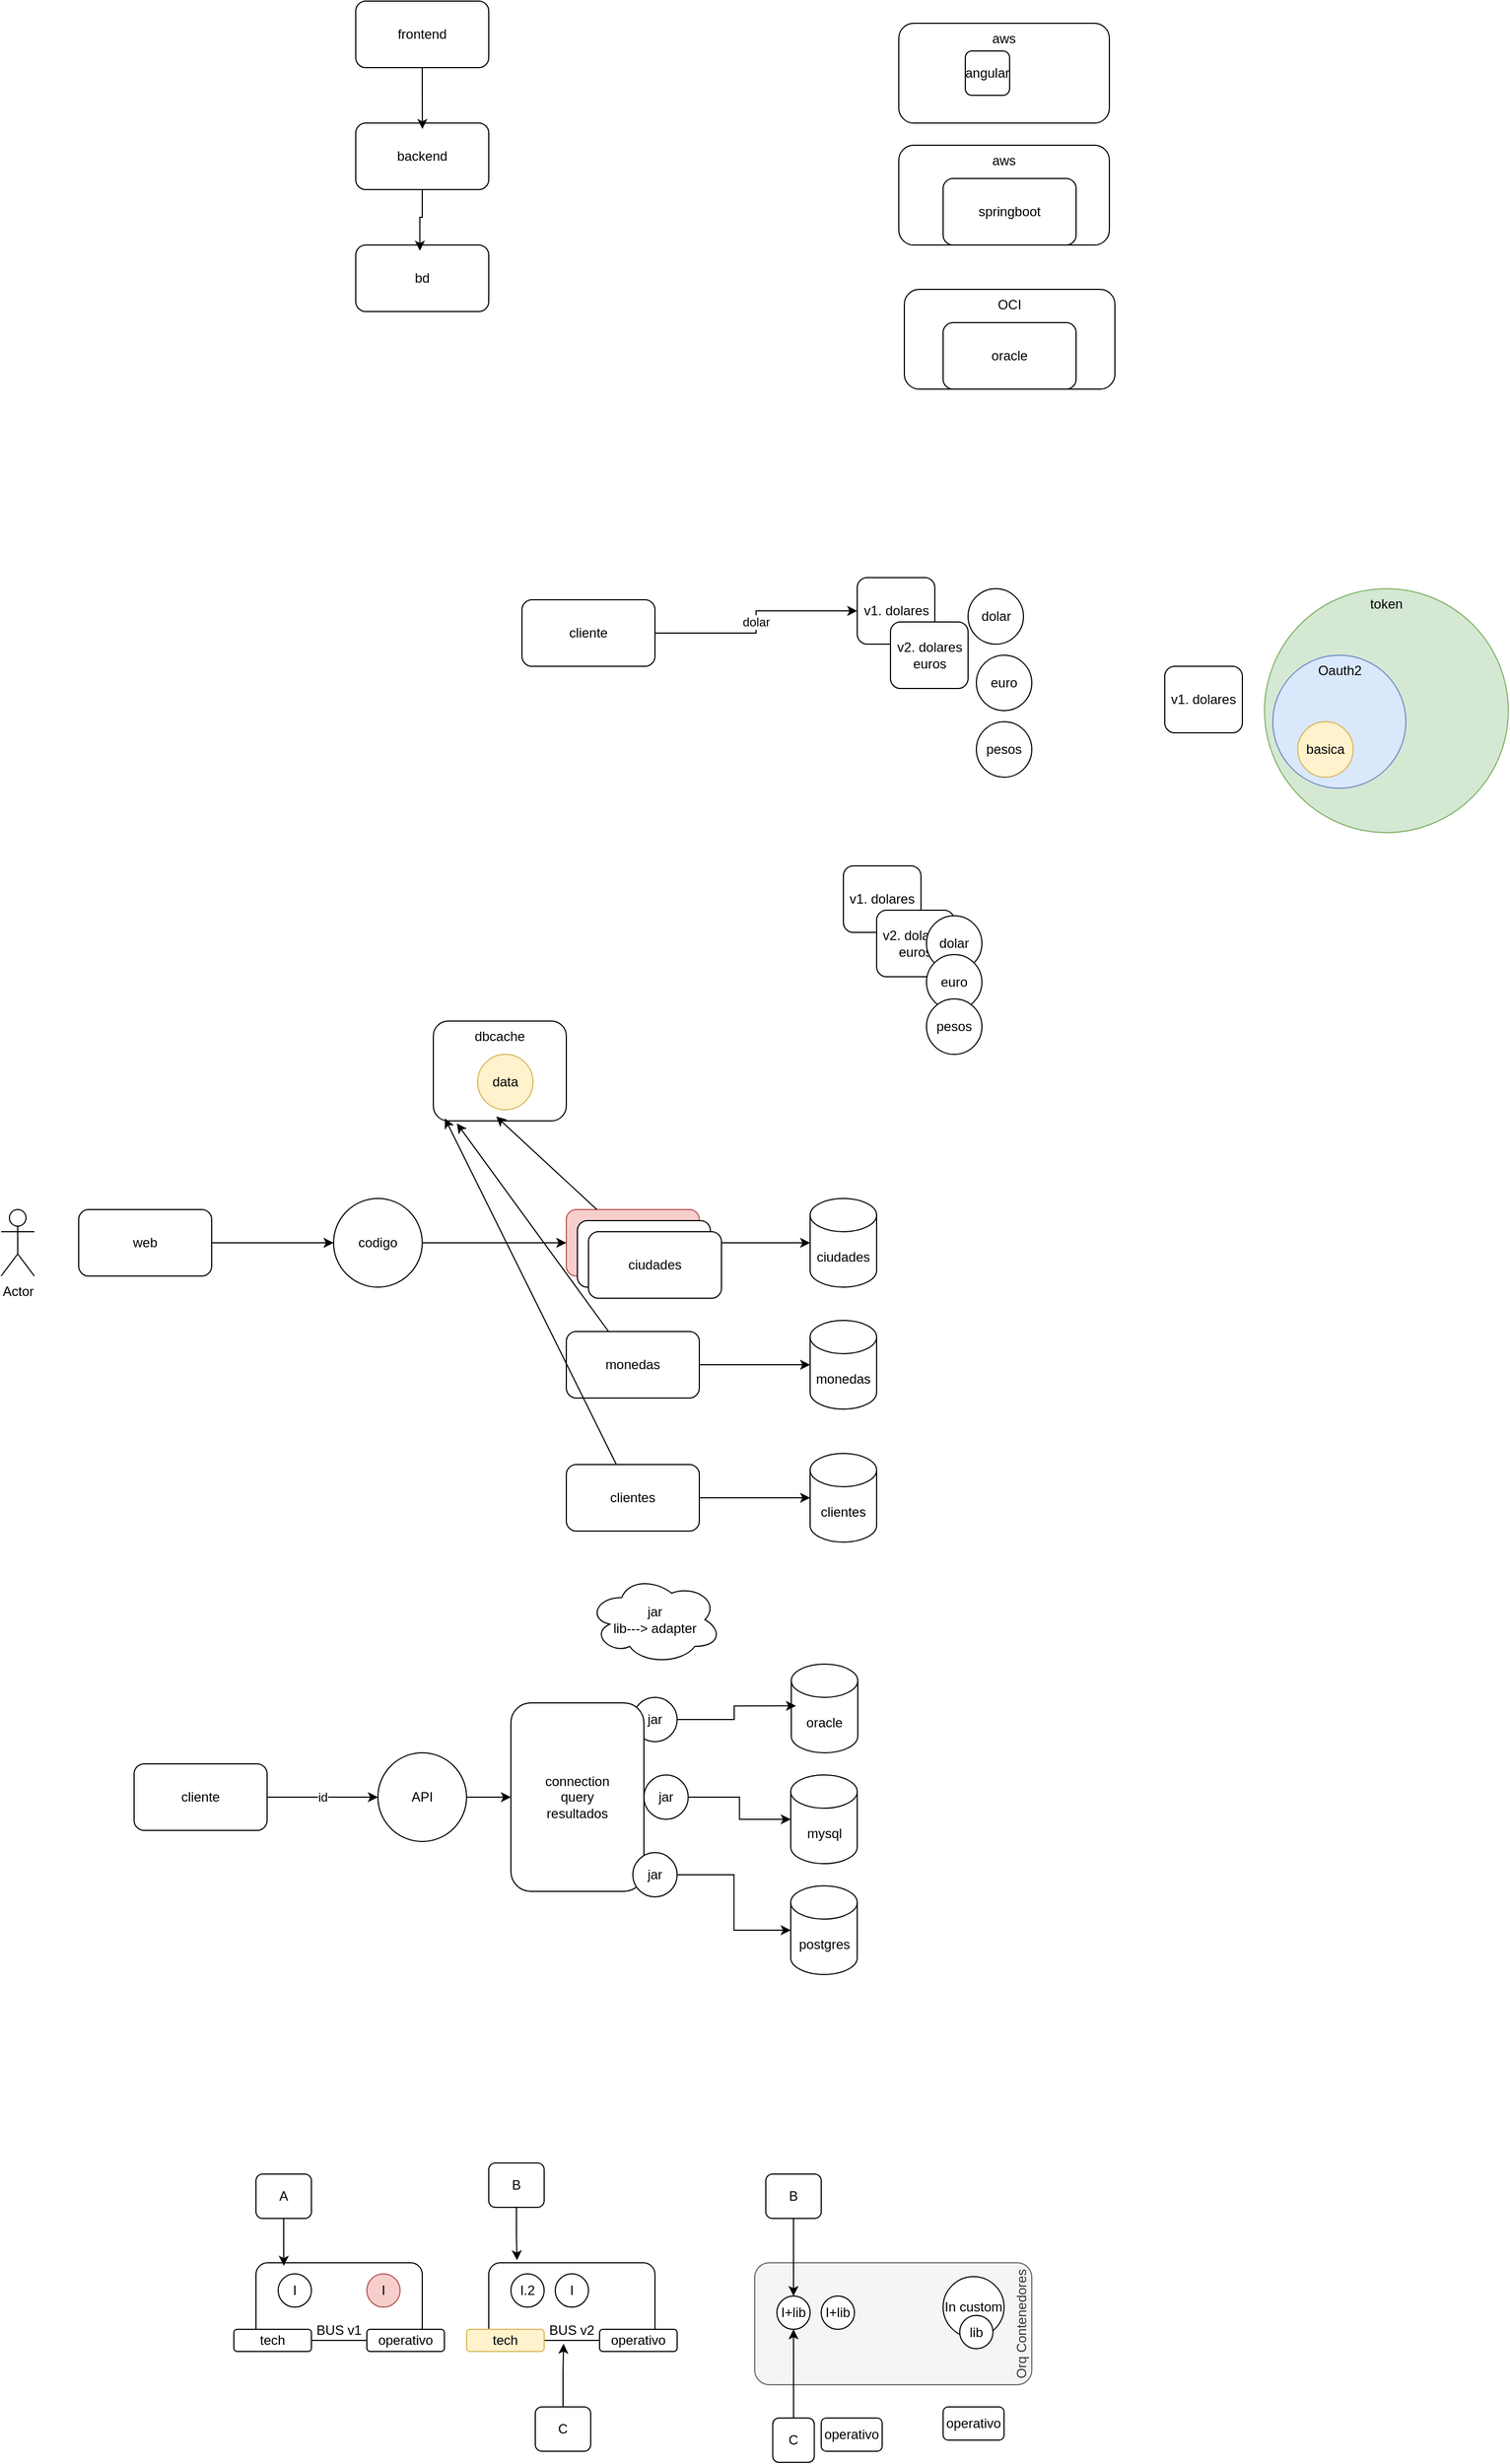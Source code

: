 <mxfile version="26.2.15" pages="9">
  <diagram name="Page-1" id="9Yqku41JJSuWXVP-NSHV">
    <mxGraphModel dx="1303" dy="447" grid="1" gridSize="10" guides="1" tooltips="1" connect="1" arrows="1" fold="1" page="0" pageScale="1" pageWidth="850" pageHeight="1100" math="0" shadow="0">
      <root>
        <mxCell id="0" />
        <mxCell id="1" parent="0" />
        <mxCell id="5kc5eoyxtLLzIhgGUGvQ-93" value="Orq Contenedores" style="rounded=1;whiteSpace=wrap;html=1;verticalAlign=bottom;fillColor=#f5f5f5;fontColor=#333333;strokeColor=#666666;horizontal=0;arcSize=12;" vertex="1" parent="1">
          <mxGeometry x="350" y="2200" width="250" height="110" as="geometry" />
        </mxCell>
        <mxCell id="5kc5eoyxtLLzIhgGUGvQ-71" value="BUS v1" style="rounded=1;whiteSpace=wrap;html=1;verticalAlign=bottom;" vertex="1" parent="1">
          <mxGeometry x="-100" y="2200" width="150" height="70" as="geometry" />
        </mxCell>
        <mxCell id="5kc5eoyxtLLzIhgGUGvQ-44" value="dbcache" style="rounded=1;whiteSpace=wrap;html=1;verticalAlign=top;" vertex="1" parent="1">
          <mxGeometry x="60" y="1080" width="120" height="90" as="geometry" />
        </mxCell>
        <mxCell id="5kc5eoyxtLLzIhgGUGvQ-9" value="aws" style="rounded=1;whiteSpace=wrap;html=1;verticalAlign=top;" vertex="1" parent="1">
          <mxGeometry x="480" y="180" width="190" height="90" as="geometry" />
        </mxCell>
        <mxCell id="5kc5eoyxtLLzIhgGUGvQ-6" value="angular" style="rounded=1;whiteSpace=wrap;html=1;" vertex="1" parent="1">
          <mxGeometry x="540" y="205" width="40" height="40" as="geometry" />
        </mxCell>
        <mxCell id="5kc5eoyxtLLzIhgGUGvQ-1" value="frontend" style="rounded=1;whiteSpace=wrap;html=1;" vertex="1" parent="1">
          <mxGeometry x="-10" y="160" width="120" height="60" as="geometry" />
        </mxCell>
        <mxCell id="5kc5eoyxtLLzIhgGUGvQ-2" value="backend" style="rounded=1;whiteSpace=wrap;html=1;" vertex="1" parent="1">
          <mxGeometry x="-10" y="270" width="120" height="60" as="geometry" />
        </mxCell>
        <mxCell id="5kc5eoyxtLLzIhgGUGvQ-3" value="bd" style="rounded=1;whiteSpace=wrap;html=1;" vertex="1" parent="1">
          <mxGeometry x="-10" y="380" width="120" height="60" as="geometry" />
        </mxCell>
        <mxCell id="5kc5eoyxtLLzIhgGUGvQ-4" style="edgeStyle=orthogonalEdgeStyle;rounded=0;orthogonalLoop=1;jettySize=auto;html=1;entryX=0.501;entryY=0.09;entryDx=0;entryDy=0;entryPerimeter=0;" edge="1" parent="1" source="5kc5eoyxtLLzIhgGUGvQ-1" target="5kc5eoyxtLLzIhgGUGvQ-2">
          <mxGeometry relative="1" as="geometry" />
        </mxCell>
        <mxCell id="5kc5eoyxtLLzIhgGUGvQ-5" style="edgeStyle=orthogonalEdgeStyle;rounded=0;orthogonalLoop=1;jettySize=auto;html=1;entryX=0.482;entryY=0.086;entryDx=0;entryDy=0;entryPerimeter=0;" edge="1" parent="1" source="5kc5eoyxtLLzIhgGUGvQ-2" target="5kc5eoyxtLLzIhgGUGvQ-3">
          <mxGeometry relative="1" as="geometry" />
        </mxCell>
        <mxCell id="5kc5eoyxtLLzIhgGUGvQ-10" value="aws" style="rounded=1;whiteSpace=wrap;html=1;verticalAlign=top;" vertex="1" parent="1">
          <mxGeometry x="480" y="290" width="190" height="90" as="geometry" />
        </mxCell>
        <mxCell id="5kc5eoyxtLLzIhgGUGvQ-7" value="springboot" style="rounded=1;whiteSpace=wrap;html=1;" vertex="1" parent="1">
          <mxGeometry x="520" y="320" width="120" height="60" as="geometry" />
        </mxCell>
        <mxCell id="5kc5eoyxtLLzIhgGUGvQ-11" value="OCI" style="rounded=1;whiteSpace=wrap;html=1;verticalAlign=top;" vertex="1" parent="1">
          <mxGeometry x="485" y="420" width="190" height="90" as="geometry" />
        </mxCell>
        <mxCell id="5kc5eoyxtLLzIhgGUGvQ-8" value="oracle" style="rounded=1;whiteSpace=wrap;html=1;" vertex="1" parent="1">
          <mxGeometry x="520" y="450" width="120" height="60" as="geometry" />
        </mxCell>
        <mxCell id="5kc5eoyxtLLzIhgGUGvQ-12" value="v1. dolares" style="rounded=1;whiteSpace=wrap;html=1;" vertex="1" parent="1">
          <mxGeometry x="442.5" y="680" width="70" height="60" as="geometry" />
        </mxCell>
        <mxCell id="5kc5eoyxtLLzIhgGUGvQ-14" value="dolar" style="edgeStyle=orthogonalEdgeStyle;rounded=0;orthogonalLoop=1;jettySize=auto;html=1;" edge="1" parent="1" source="5kc5eoyxtLLzIhgGUGvQ-13" target="5kc5eoyxtLLzIhgGUGvQ-12">
          <mxGeometry relative="1" as="geometry" />
        </mxCell>
        <mxCell id="5kc5eoyxtLLzIhgGUGvQ-13" value="cliente" style="rounded=1;whiteSpace=wrap;html=1;" vertex="1" parent="1">
          <mxGeometry x="140" y="700" width="120" height="60" as="geometry" />
        </mxCell>
        <mxCell id="5kc5eoyxtLLzIhgGUGvQ-15" value="v2. dolares&lt;div&gt;euros&lt;/div&gt;" style="rounded=1;whiteSpace=wrap;html=1;" vertex="1" parent="1">
          <mxGeometry x="472.5" y="720" width="70" height="60" as="geometry" />
        </mxCell>
        <mxCell id="5kc5eoyxtLLzIhgGUGvQ-16" value="dolar" style="ellipse;whiteSpace=wrap;html=1;aspect=fixed;" vertex="1" parent="1">
          <mxGeometry x="542.5" y="690" width="50" height="50" as="geometry" />
        </mxCell>
        <mxCell id="5kc5eoyxtLLzIhgGUGvQ-17" value="euro" style="ellipse;whiteSpace=wrap;html=1;aspect=fixed;" vertex="1" parent="1">
          <mxGeometry x="550" y="750" width="50" height="50" as="geometry" />
        </mxCell>
        <mxCell id="5kc5eoyxtLLzIhgGUGvQ-18" value="pesos" style="ellipse;whiteSpace=wrap;html=1;aspect=fixed;" vertex="1" parent="1">
          <mxGeometry x="550" y="810" width="50" height="50" as="geometry" />
        </mxCell>
        <mxCell id="5kc5eoyxtLLzIhgGUGvQ-19" value="v1. dolares" style="rounded=1;whiteSpace=wrap;html=1;" vertex="1" parent="1">
          <mxGeometry x="430" y="940" width="70" height="60" as="geometry" />
        </mxCell>
        <mxCell id="5kc5eoyxtLLzIhgGUGvQ-20" value="v2. dolares&lt;div&gt;euros&lt;/div&gt;" style="rounded=1;whiteSpace=wrap;html=1;" vertex="1" parent="1">
          <mxGeometry x="460" y="980" width="70" height="60" as="geometry" />
        </mxCell>
        <mxCell id="5kc5eoyxtLLzIhgGUGvQ-21" value="dolar" style="ellipse;whiteSpace=wrap;html=1;aspect=fixed;" vertex="1" parent="1">
          <mxGeometry x="505" y="985" width="50" height="50" as="geometry" />
        </mxCell>
        <mxCell id="5kc5eoyxtLLzIhgGUGvQ-22" value="euro" style="ellipse;whiteSpace=wrap;html=1;aspect=fixed;" vertex="1" parent="1">
          <mxGeometry x="505" y="1020" width="50" height="50" as="geometry" />
        </mxCell>
        <mxCell id="5kc5eoyxtLLzIhgGUGvQ-23" value="pesos" style="ellipse;whiteSpace=wrap;html=1;aspect=fixed;" vertex="1" parent="1">
          <mxGeometry x="505" y="1060" width="50" height="50" as="geometry" />
        </mxCell>
        <mxCell id="5kc5eoyxtLLzIhgGUGvQ-26" style="edgeStyle=orthogonalEdgeStyle;rounded=0;orthogonalLoop=1;jettySize=auto;html=1;" edge="1" parent="1" source="5kc5eoyxtLLzIhgGUGvQ-24" target="5kc5eoyxtLLzIhgGUGvQ-25">
          <mxGeometry relative="1" as="geometry" />
        </mxCell>
        <mxCell id="5kc5eoyxtLLzIhgGUGvQ-24" value="ciudades" style="rounded=1;whiteSpace=wrap;html=1;fillColor=#f8cecc;strokeColor=#b85450;" vertex="1" parent="1">
          <mxGeometry x="180" y="1250" width="120" height="60" as="geometry" />
        </mxCell>
        <mxCell id="5kc5eoyxtLLzIhgGUGvQ-25" value="ciudades" style="shape=cylinder3;whiteSpace=wrap;html=1;boundedLbl=1;backgroundOutline=1;size=15;" vertex="1" parent="1">
          <mxGeometry x="400" y="1240" width="60" height="80" as="geometry" />
        </mxCell>
        <mxCell id="5kc5eoyxtLLzIhgGUGvQ-27" value="Actor" style="shape=umlActor;verticalLabelPosition=bottom;verticalAlign=top;html=1;outlineConnect=0;" vertex="1" parent="1">
          <mxGeometry x="-330" y="1250" width="30" height="60" as="geometry" />
        </mxCell>
        <mxCell id="5kc5eoyxtLLzIhgGUGvQ-29" style="rounded=0;orthogonalLoop=1;jettySize=auto;html=1;entryX=0;entryY=0.5;entryDx=0;entryDy=0;" edge="1" parent="1" source="5kc5eoyxtLLzIhgGUGvQ-69" target="5kc5eoyxtLLzIhgGUGvQ-24">
          <mxGeometry relative="1" as="geometry" />
        </mxCell>
        <mxCell id="5kc5eoyxtLLzIhgGUGvQ-28" value="web" style="rounded=1;whiteSpace=wrap;html=1;" vertex="1" parent="1">
          <mxGeometry x="-260" y="1250" width="120" height="60" as="geometry" />
        </mxCell>
        <mxCell id="5kc5eoyxtLLzIhgGUGvQ-31" style="edgeStyle=orthogonalEdgeStyle;rounded=0;orthogonalLoop=1;jettySize=auto;html=1;" edge="1" source="5kc5eoyxtLLzIhgGUGvQ-32" target="5kc5eoyxtLLzIhgGUGvQ-33" parent="1">
          <mxGeometry relative="1" as="geometry" />
        </mxCell>
        <mxCell id="5kc5eoyxtLLzIhgGUGvQ-32" value="monedas" style="rounded=1;whiteSpace=wrap;html=1;" vertex="1" parent="1">
          <mxGeometry x="180" y="1360" width="120" height="60" as="geometry" />
        </mxCell>
        <mxCell id="5kc5eoyxtLLzIhgGUGvQ-33" value="monedas" style="shape=cylinder3;whiteSpace=wrap;html=1;boundedLbl=1;backgroundOutline=1;size=15;" vertex="1" parent="1">
          <mxGeometry x="400" y="1350" width="60" height="80" as="geometry" />
        </mxCell>
        <mxCell id="5kc5eoyxtLLzIhgGUGvQ-34" value="data" style="ellipse;whiteSpace=wrap;html=1;aspect=fixed;fillColor=#fff2cc;strokeColor=#d6b656;" vertex="1" parent="1">
          <mxGeometry x="100" y="1110" width="50" height="50" as="geometry" />
        </mxCell>
        <mxCell id="5kc5eoyxtLLzIhgGUGvQ-35" style="edgeStyle=orthogonalEdgeStyle;rounded=0;orthogonalLoop=1;jettySize=auto;html=1;" edge="1" source="5kc5eoyxtLLzIhgGUGvQ-36" target="5kc5eoyxtLLzIhgGUGvQ-37" parent="1">
          <mxGeometry relative="1" as="geometry" />
        </mxCell>
        <mxCell id="5kc5eoyxtLLzIhgGUGvQ-36" value="clientes" style="rounded=1;whiteSpace=wrap;html=1;" vertex="1" parent="1">
          <mxGeometry x="180" y="1480" width="120" height="60" as="geometry" />
        </mxCell>
        <mxCell id="5kc5eoyxtLLzIhgGUGvQ-37" value="clientes" style="shape=cylinder3;whiteSpace=wrap;html=1;boundedLbl=1;backgroundOutline=1;size=15;" vertex="1" parent="1">
          <mxGeometry x="400" y="1470" width="60" height="80" as="geometry" />
        </mxCell>
        <mxCell id="5kc5eoyxtLLzIhgGUGvQ-39" value="ciudades" style="rounded=1;whiteSpace=wrap;html=1;" vertex="1" parent="1">
          <mxGeometry x="190" y="1260" width="120" height="60" as="geometry" />
        </mxCell>
        <mxCell id="5kc5eoyxtLLzIhgGUGvQ-40" value="ciudades" style="rounded=1;whiteSpace=wrap;html=1;" vertex="1" parent="1">
          <mxGeometry x="200" y="1270" width="120" height="60" as="geometry" />
        </mxCell>
        <mxCell id="5kc5eoyxtLLzIhgGUGvQ-45" style="rounded=0;orthogonalLoop=1;jettySize=auto;html=1;entryX=0.473;entryY=0.956;entryDx=0;entryDy=0;entryPerimeter=0;" edge="1" parent="1" source="5kc5eoyxtLLzIhgGUGvQ-24" target="5kc5eoyxtLLzIhgGUGvQ-44">
          <mxGeometry relative="1" as="geometry" />
        </mxCell>
        <mxCell id="5kc5eoyxtLLzIhgGUGvQ-46" style="rounded=0;orthogonalLoop=1;jettySize=auto;html=1;entryX=0.177;entryY=1.025;entryDx=0;entryDy=0;entryPerimeter=0;" edge="1" parent="1" source="5kc5eoyxtLLzIhgGUGvQ-32" target="5kc5eoyxtLLzIhgGUGvQ-44">
          <mxGeometry relative="1" as="geometry" />
        </mxCell>
        <mxCell id="5kc5eoyxtLLzIhgGUGvQ-47" style="rounded=0;orthogonalLoop=1;jettySize=auto;html=1;entryX=0.087;entryY=0.975;entryDx=0;entryDy=0;entryPerimeter=0;" edge="1" parent="1" source="5kc5eoyxtLLzIhgGUGvQ-36" target="5kc5eoyxtLLzIhgGUGvQ-44">
          <mxGeometry relative="1" as="geometry" />
        </mxCell>
        <mxCell id="5kc5eoyxtLLzIhgGUGvQ-48" value="jar" style="ellipse;whiteSpace=wrap;html=1;aspect=fixed;" vertex="1" parent="1">
          <mxGeometry x="240" y="1690" width="40" height="40" as="geometry" />
        </mxCell>
        <mxCell id="5kc5eoyxtLLzIhgGUGvQ-49" value="&lt;div&gt;connection&lt;/div&gt;&lt;div&gt;query&lt;/div&gt;&lt;div&gt;resultados&lt;/div&gt;" style="rounded=1;whiteSpace=wrap;html=1;" vertex="1" parent="1">
          <mxGeometry x="130" y="1695" width="120" height="170" as="geometry" />
        </mxCell>
        <mxCell id="5kc5eoyxtLLzIhgGUGvQ-51" style="edgeStyle=orthogonalEdgeStyle;rounded=0;orthogonalLoop=1;jettySize=auto;html=1;entryX=0;entryY=0.5;entryDx=0;entryDy=0;" edge="1" parent="1" source="5kc5eoyxtLLzIhgGUGvQ-63" target="5kc5eoyxtLLzIhgGUGvQ-49">
          <mxGeometry relative="1" as="geometry" />
        </mxCell>
        <mxCell id="5kc5eoyxtLLzIhgGUGvQ-50" value="cliente" style="rounded=1;whiteSpace=wrap;html=1;" vertex="1" parent="1">
          <mxGeometry x="-210" y="1750" width="120" height="60" as="geometry" />
        </mxCell>
        <mxCell id="5kc5eoyxtLLzIhgGUGvQ-52" value="oracle" style="shape=cylinder3;whiteSpace=wrap;html=1;boundedLbl=1;backgroundOutline=1;size=15;" vertex="1" parent="1">
          <mxGeometry x="383" y="1660" width="60" height="80" as="geometry" />
        </mxCell>
        <mxCell id="5kc5eoyxtLLzIhgGUGvQ-53" value="mysql" style="shape=cylinder3;whiteSpace=wrap;html=1;boundedLbl=1;backgroundOutline=1;size=15;" vertex="1" parent="1">
          <mxGeometry x="382.5" y="1760" width="60" height="80" as="geometry" />
        </mxCell>
        <mxCell id="5kc5eoyxtLLzIhgGUGvQ-54" value="postgres" style="shape=cylinder3;whiteSpace=wrap;html=1;boundedLbl=1;backgroundOutline=1;size=15;" vertex="1" parent="1">
          <mxGeometry x="382.5" y="1860" width="60" height="80" as="geometry" />
        </mxCell>
        <mxCell id="5kc5eoyxtLLzIhgGUGvQ-56" value="jar&lt;div&gt;lib---&amp;gt; adapter&lt;/div&gt;" style="ellipse;shape=cloud;whiteSpace=wrap;html=1;" vertex="1" parent="1">
          <mxGeometry x="200" y="1580" width="120" height="80" as="geometry" />
        </mxCell>
        <mxCell id="5kc5eoyxtLLzIhgGUGvQ-57" style="edgeStyle=orthogonalEdgeStyle;rounded=0;orthogonalLoop=1;jettySize=auto;html=1;entryX=0.071;entryY=0.471;entryDx=0;entryDy=0;entryPerimeter=0;" edge="1" parent="1" source="5kc5eoyxtLLzIhgGUGvQ-48" target="5kc5eoyxtLLzIhgGUGvQ-52">
          <mxGeometry relative="1" as="geometry" />
        </mxCell>
        <mxCell id="5kc5eoyxtLLzIhgGUGvQ-59" style="edgeStyle=orthogonalEdgeStyle;rounded=0;orthogonalLoop=1;jettySize=auto;html=1;" edge="1" parent="1" source="5kc5eoyxtLLzIhgGUGvQ-58" target="5kc5eoyxtLLzIhgGUGvQ-53">
          <mxGeometry relative="1" as="geometry" />
        </mxCell>
        <mxCell id="5kc5eoyxtLLzIhgGUGvQ-58" value="jar" style="ellipse;whiteSpace=wrap;html=1;aspect=fixed;" vertex="1" parent="1">
          <mxGeometry x="250" y="1760" width="40" height="40" as="geometry" />
        </mxCell>
        <mxCell id="5kc5eoyxtLLzIhgGUGvQ-61" style="edgeStyle=orthogonalEdgeStyle;rounded=0;orthogonalLoop=1;jettySize=auto;html=1;" edge="1" parent="1" source="5kc5eoyxtLLzIhgGUGvQ-60" target="5kc5eoyxtLLzIhgGUGvQ-54">
          <mxGeometry relative="1" as="geometry" />
        </mxCell>
        <mxCell id="5kc5eoyxtLLzIhgGUGvQ-60" value="jar" style="ellipse;whiteSpace=wrap;html=1;aspect=fixed;" vertex="1" parent="1">
          <mxGeometry x="240" y="1830" width="40" height="40" as="geometry" />
        </mxCell>
        <mxCell id="5kc5eoyxtLLzIhgGUGvQ-62" value="id" style="edgeStyle=orthogonalEdgeStyle;rounded=0;orthogonalLoop=1;jettySize=auto;html=1;entryX=0;entryY=0.5;entryDx=0;entryDy=0;" edge="1" parent="1" source="5kc5eoyxtLLzIhgGUGvQ-50" target="5kc5eoyxtLLzIhgGUGvQ-63">
          <mxGeometry relative="1" as="geometry">
            <mxPoint x="-30" y="1770" as="sourcePoint" />
            <mxPoint x="130" y="1780" as="targetPoint" />
          </mxGeometry>
        </mxCell>
        <mxCell id="5kc5eoyxtLLzIhgGUGvQ-63" value="API" style="ellipse;whiteSpace=wrap;html=1;aspect=fixed;" vertex="1" parent="1">
          <mxGeometry x="10" y="1740" width="80" height="80" as="geometry" />
        </mxCell>
        <mxCell id="5kc5eoyxtLLzIhgGUGvQ-64" value="v1. dolares" style="rounded=1;whiteSpace=wrap;html=1;" vertex="1" parent="1">
          <mxGeometry x="720" y="760" width="70" height="60" as="geometry" />
        </mxCell>
        <mxCell id="5kc5eoyxtLLzIhgGUGvQ-66" value="token" style="ellipse;whiteSpace=wrap;html=1;aspect=fixed;verticalAlign=top;fillColor=#d5e8d4;strokeColor=#82b366;" vertex="1" parent="1">
          <mxGeometry x="810" y="690" width="220" height="220" as="geometry" />
        </mxCell>
        <mxCell id="5kc5eoyxtLLzIhgGUGvQ-67" value="Oauth2" style="ellipse;whiteSpace=wrap;html=1;aspect=fixed;verticalAlign=top;fillColor=#dae8fc;strokeColor=#6c8ebf;" vertex="1" parent="1">
          <mxGeometry x="817.5" y="750" width="120" height="120" as="geometry" />
        </mxCell>
        <mxCell id="5kc5eoyxtLLzIhgGUGvQ-68" value="basica" style="ellipse;whiteSpace=wrap;html=1;aspect=fixed;fillColor=#fff2cc;strokeColor=#d6b656;" vertex="1" parent="1">
          <mxGeometry x="840" y="810" width="50" height="50" as="geometry" />
        </mxCell>
        <mxCell id="5kc5eoyxtLLzIhgGUGvQ-70" value="" style="rounded=0;orthogonalLoop=1;jettySize=auto;html=1;entryX=0;entryY=0.5;entryDx=0;entryDy=0;" edge="1" parent="1" source="5kc5eoyxtLLzIhgGUGvQ-28" target="5kc5eoyxtLLzIhgGUGvQ-69">
          <mxGeometry relative="1" as="geometry">
            <mxPoint x="-140" y="1280" as="sourcePoint" />
            <mxPoint x="180" y="1280" as="targetPoint" />
          </mxGeometry>
        </mxCell>
        <mxCell id="5kc5eoyxtLLzIhgGUGvQ-69" value="codigo" style="ellipse;whiteSpace=wrap;html=1;aspect=fixed;" vertex="1" parent="1">
          <mxGeometry x="-30" y="1240" width="80" height="80" as="geometry" />
        </mxCell>
        <mxCell id="5kc5eoyxtLLzIhgGUGvQ-72" value="A" style="rounded=1;whiteSpace=wrap;html=1;" vertex="1" parent="1">
          <mxGeometry x="-100" y="2120" width="50" height="40" as="geometry" />
        </mxCell>
        <mxCell id="5kc5eoyxtLLzIhgGUGvQ-76" style="edgeStyle=orthogonalEdgeStyle;rounded=0;orthogonalLoop=1;jettySize=auto;html=1;entryX=0.17;entryY=-0.032;entryDx=0;entryDy=0;entryPerimeter=0;" edge="1" parent="1" source="5kc5eoyxtLLzIhgGUGvQ-73" target="5kc5eoyxtLLzIhgGUGvQ-83">
          <mxGeometry relative="1" as="geometry" />
        </mxCell>
        <mxCell id="5kc5eoyxtLLzIhgGUGvQ-73" value="B" style="rounded=1;whiteSpace=wrap;html=1;" vertex="1" parent="1">
          <mxGeometry x="110" y="2110" width="50" height="40" as="geometry" />
        </mxCell>
        <mxCell id="5kc5eoyxtLLzIhgGUGvQ-77" style="edgeStyle=orthogonalEdgeStyle;rounded=0;orthogonalLoop=1;jettySize=auto;html=1;entryX=0.45;entryY=1.043;entryDx=0;entryDy=0;entryPerimeter=0;" edge="1" parent="1" source="5kc5eoyxtLLzIhgGUGvQ-74" target="5kc5eoyxtLLzIhgGUGvQ-83">
          <mxGeometry relative="1" as="geometry" />
        </mxCell>
        <mxCell id="5kc5eoyxtLLzIhgGUGvQ-74" value="C" style="rounded=1;whiteSpace=wrap;html=1;" vertex="1" parent="1">
          <mxGeometry x="152" y="2330" width="50" height="40" as="geometry" />
        </mxCell>
        <mxCell id="5kc5eoyxtLLzIhgGUGvQ-75" style="edgeStyle=orthogonalEdgeStyle;rounded=0;orthogonalLoop=1;jettySize=auto;html=1;entryX=0.167;entryY=0.039;entryDx=0;entryDy=0;entryPerimeter=0;" edge="1" parent="1" source="5kc5eoyxtLLzIhgGUGvQ-72" target="5kc5eoyxtLLzIhgGUGvQ-71">
          <mxGeometry relative="1" as="geometry" />
        </mxCell>
        <mxCell id="5kc5eoyxtLLzIhgGUGvQ-78" value="I" style="ellipse;whiteSpace=wrap;html=1;aspect=fixed;" vertex="1" parent="1">
          <mxGeometry x="-80" y="2210" width="30" height="30" as="geometry" />
        </mxCell>
        <mxCell id="5kc5eoyxtLLzIhgGUGvQ-80" value="I" style="ellipse;whiteSpace=wrap;html=1;aspect=fixed;fillColor=#f8cecc;strokeColor=#b85450;" vertex="1" parent="1">
          <mxGeometry y="2210" width="30" height="30" as="geometry" />
        </mxCell>
        <mxCell id="5kc5eoyxtLLzIhgGUGvQ-81" value="operativo" style="rounded=1;whiteSpace=wrap;html=1;" vertex="1" parent="1">
          <mxGeometry y="2260" width="70" height="20" as="geometry" />
        </mxCell>
        <mxCell id="5kc5eoyxtLLzIhgGUGvQ-82" value="tech" style="rounded=1;whiteSpace=wrap;html=1;" vertex="1" parent="1">
          <mxGeometry x="-120" y="2260" width="70" height="20" as="geometry" />
        </mxCell>
        <mxCell id="5kc5eoyxtLLzIhgGUGvQ-83" value="BUS v2" style="rounded=1;whiteSpace=wrap;html=1;verticalAlign=bottom;" vertex="1" parent="1">
          <mxGeometry x="110" y="2200" width="150" height="70" as="geometry" />
        </mxCell>
        <mxCell id="5kc5eoyxtLLzIhgGUGvQ-84" value="I.2" style="ellipse;whiteSpace=wrap;html=1;aspect=fixed;" vertex="1" parent="1">
          <mxGeometry x="130" y="2210" width="30" height="30" as="geometry" />
        </mxCell>
        <mxCell id="5kc5eoyxtLLzIhgGUGvQ-87" value="operativo" style="rounded=1;whiteSpace=wrap;html=1;" vertex="1" parent="1">
          <mxGeometry x="210" y="2260" width="70" height="20" as="geometry" />
        </mxCell>
        <mxCell id="5kc5eoyxtLLzIhgGUGvQ-88" value="tech" style="rounded=1;whiteSpace=wrap;html=1;fillColor=#fff2cc;strokeColor=#d6b656;" vertex="1" parent="1">
          <mxGeometry x="90" y="2260" width="70" height="20" as="geometry" />
        </mxCell>
        <mxCell id="5kc5eoyxtLLzIhgGUGvQ-79" value="I" style="ellipse;whiteSpace=wrap;html=1;aspect=fixed;" vertex="1" parent="1">
          <mxGeometry x="170" y="2210" width="30" height="30" as="geometry" />
        </mxCell>
        <mxCell id="5kc5eoyxtLLzIhgGUGvQ-95" style="edgeStyle=orthogonalEdgeStyle;rounded=0;orthogonalLoop=1;jettySize=auto;html=1;entryX=0.5;entryY=0;entryDx=0;entryDy=0;" edge="1" parent="1" source="5kc5eoyxtLLzIhgGUGvQ-89" target="5kc5eoyxtLLzIhgGUGvQ-92">
          <mxGeometry relative="1" as="geometry" />
        </mxCell>
        <mxCell id="5kc5eoyxtLLzIhgGUGvQ-89" value="B" style="rounded=1;whiteSpace=wrap;html=1;" vertex="1" parent="1">
          <mxGeometry x="360" y="2120" width="50" height="40" as="geometry" />
        </mxCell>
        <mxCell id="5kc5eoyxtLLzIhgGUGvQ-94" style="edgeStyle=orthogonalEdgeStyle;rounded=0;orthogonalLoop=1;jettySize=auto;html=1;entryX=0.5;entryY=1;entryDx=0;entryDy=0;" edge="1" parent="1" source="5kc5eoyxtLLzIhgGUGvQ-91" target="5kc5eoyxtLLzIhgGUGvQ-92">
          <mxGeometry relative="1" as="geometry" />
        </mxCell>
        <mxCell id="5kc5eoyxtLLzIhgGUGvQ-91" value="C" style="rounded=1;whiteSpace=wrap;html=1;" vertex="1" parent="1">
          <mxGeometry x="366.25" y="2340" width="37.5" height="40" as="geometry" />
        </mxCell>
        <mxCell id="5kc5eoyxtLLzIhgGUGvQ-92" value="I+lib" style="ellipse;whiteSpace=wrap;html=1;aspect=fixed;" vertex="1" parent="1">
          <mxGeometry x="370" y="2230" width="30" height="30" as="geometry" />
        </mxCell>
        <mxCell id="5kc5eoyxtLLzIhgGUGvQ-96" value="I+lib" style="ellipse;whiteSpace=wrap;html=1;aspect=fixed;" vertex="1" parent="1">
          <mxGeometry x="410" y="2230" width="30" height="30" as="geometry" />
        </mxCell>
        <mxCell id="5kc5eoyxtLLzIhgGUGvQ-97" value="In custom" style="ellipse;whiteSpace=wrap;html=1;aspect=fixed;" vertex="1" parent="1">
          <mxGeometry x="520" y="2212.5" width="55" height="55" as="geometry" />
        </mxCell>
        <mxCell id="5kc5eoyxtLLzIhgGUGvQ-99" value="operativo" style="rounded=1;whiteSpace=wrap;html=1;" vertex="1" parent="1">
          <mxGeometry x="410" y="2340" width="55" height="30" as="geometry" />
        </mxCell>
        <mxCell id="5kc5eoyxtLLzIhgGUGvQ-100" value="lib" style="ellipse;whiteSpace=wrap;html=1;aspect=fixed;" vertex="1" parent="1">
          <mxGeometry x="535" y="2247.5" width="30" height="30" as="geometry" />
        </mxCell>
        <mxCell id="5kc5eoyxtLLzIhgGUGvQ-101" value="operativo" style="rounded=1;whiteSpace=wrap;html=1;" vertex="1" parent="1">
          <mxGeometry x="520" y="2330" width="55" height="30" as="geometry" />
        </mxCell>
      </root>
    </mxGraphModel>
  </diagram>
  <diagram id="7tFLTCz0ObAGX6lmQ12-" name="Page-2">
    <mxGraphModel dx="1483" dy="936" grid="1" gridSize="10" guides="1" tooltips="1" connect="1" arrows="1" fold="1" page="0" pageScale="1" pageWidth="850" pageHeight="1100" math="0" shadow="0">
      <root>
        <mxCell id="0" />
        <mxCell id="1" parent="0" />
        <mxCell id="femGWO9bkQzaqAFxpZsA-5" style="edgeStyle=orthogonalEdgeStyle;rounded=0;orthogonalLoop=1;jettySize=auto;html=1;entryX=0;entryY=0.5;entryDx=0;entryDy=0;" edge="1" parent="1" source="femGWO9bkQzaqAFxpZsA-1" target="femGWO9bkQzaqAFxpZsA-22">
          <mxGeometry relative="1" as="geometry">
            <mxPoint x="400" y="-50" as="targetPoint" />
          </mxGeometry>
        </mxCell>
        <mxCell id="femGWO9bkQzaqAFxpZsA-1" value="mesero" style="rounded=1;whiteSpace=wrap;html=1;fillColor=#f8cecc;strokeColor=#b85450;" vertex="1" parent="1">
          <mxGeometry x="80" y="-80" width="70" height="60" as="geometry" />
        </mxCell>
        <mxCell id="femGWO9bkQzaqAFxpZsA-3" style="edgeStyle=orthogonalEdgeStyle;rounded=0;orthogonalLoop=1;jettySize=auto;html=1;" edge="1" parent="1" source="femGWO9bkQzaqAFxpZsA-2" target="femGWO9bkQzaqAFxpZsA-1">
          <mxGeometry relative="1" as="geometry">
            <Array as="points">
              <mxPoint x="80" y="-50" />
              <mxPoint x="80" y="-50" />
            </Array>
          </mxGeometry>
        </mxCell>
        <mxCell id="femGWO9bkQzaqAFxpZsA-2" value="comensal" style="ellipse;whiteSpace=wrap;html=1;aspect=fixed;" vertex="1" parent="1">
          <mxGeometry x="-50" y="-90" width="80" height="80" as="geometry" />
        </mxCell>
        <mxCell id="femGWO9bkQzaqAFxpZsA-29" style="edgeStyle=orthogonalEdgeStyle;rounded=0;orthogonalLoop=1;jettySize=auto;html=1;entryX=1;entryY=0.5;entryDx=0;entryDy=0;" edge="1" parent="1" target="femGWO9bkQzaqAFxpZsA-22">
          <mxGeometry relative="1" as="geometry">
            <mxPoint x="480" y="-50" as="sourcePoint" />
          </mxGeometry>
        </mxCell>
        <mxCell id="femGWO9bkQzaqAFxpZsA-32" style="edgeStyle=orthogonalEdgeStyle;rounded=0;orthogonalLoop=1;jettySize=auto;html=1;entryX=1;entryY=0.5;entryDx=0;entryDy=0;exitX=0;exitY=1;exitDx=0;exitDy=0;" edge="1" parent="1" target="femGWO9bkQzaqAFxpZsA-31">
          <mxGeometry relative="1" as="geometry">
            <mxPoint x="491.716" y="-21.716" as="sourcePoint" />
          </mxGeometry>
        </mxCell>
        <mxCell id="femGWO9bkQzaqAFxpZsA-22" value="" style="rounded=1;whiteSpace=wrap;html=1;" vertex="1" parent="1">
          <mxGeometry x="240" y="-80" width="150" height="60" as="geometry" />
        </mxCell>
        <mxCell id="femGWO9bkQzaqAFxpZsA-27" style="edgeStyle=orthogonalEdgeStyle;rounded=0;orthogonalLoop=1;jettySize=auto;html=1;entryX=0;entryY=0.75;entryDx=0;entryDy=0;" edge="1" parent="1" source="femGWO9bkQzaqAFxpZsA-24" target="femGWO9bkQzaqAFxpZsA-22">
          <mxGeometry relative="1" as="geometry" />
        </mxCell>
        <mxCell id="femGWO9bkQzaqAFxpZsA-24" value="mesero" style="rounded=1;whiteSpace=wrap;html=1;fillColor=#f8cecc;strokeColor=#b85450;" vertex="1" parent="1">
          <mxGeometry x="80" width="70" height="60" as="geometry" />
        </mxCell>
        <mxCell id="femGWO9bkQzaqAFxpZsA-26" style="edgeStyle=orthogonalEdgeStyle;rounded=0;orthogonalLoop=1;jettySize=auto;html=1;" edge="1" parent="1" source="femGWO9bkQzaqAFxpZsA-25" target="femGWO9bkQzaqAFxpZsA-24">
          <mxGeometry relative="1" as="geometry" />
        </mxCell>
        <mxCell id="femGWO9bkQzaqAFxpZsA-25" value="comensal" style="ellipse;whiteSpace=wrap;html=1;aspect=fixed;" vertex="1" parent="1">
          <mxGeometry x="-50" y="-10" width="80" height="80" as="geometry" />
        </mxCell>
        <mxCell id="femGWO9bkQzaqAFxpZsA-28" value="ensa" style="rounded=1;whiteSpace=wrap;html=1;" vertex="1" parent="1">
          <mxGeometry x="295" y="-50" width="40" height="60" as="geometry" />
        </mxCell>
        <mxCell id="femGWO9bkQzaqAFxpZsA-30" value="hamb" style="rounded=1;whiteSpace=wrap;html=1;" vertex="1" parent="1">
          <mxGeometry x="500" y="-40" width="40" height="60" as="geometry" />
        </mxCell>
        <mxCell id="femGWO9bkQzaqAFxpZsA-31" value="" style="rounded=1;whiteSpace=wrap;html=1;" vertex="1" parent="1">
          <mxGeometry x="240" y="120" width="150" height="80" as="geometry" />
        </mxCell>
        <mxCell id="femGWO9bkQzaqAFxpZsA-33" value="h" style="ellipse;whiteSpace=wrap;html=1;aspect=fixed;" vertex="1" parent="1">
          <mxGeometry x="335" y="130" width="50" height="50" as="geometry" />
        </mxCell>
        <mxCell id="femGWO9bkQzaqAFxpZsA-35" style="edgeStyle=orthogonalEdgeStyle;rounded=0;orthogonalLoop=1;jettySize=auto;html=1;entryX=0;entryY=0.5;entryDx=0;entryDy=0;" edge="1" parent="1" source="femGWO9bkQzaqAFxpZsA-34" target="femGWO9bkQzaqAFxpZsA-31">
          <mxGeometry relative="1" as="geometry" />
        </mxCell>
        <mxCell id="femGWO9bkQzaqAFxpZsA-37" style="edgeStyle=orthogonalEdgeStyle;rounded=0;orthogonalLoop=1;jettySize=auto;html=1;entryX=0.5;entryY=1;entryDx=0;entryDy=0;" edge="1" parent="1" source="femGWO9bkQzaqAFxpZsA-34" target="femGWO9bkQzaqAFxpZsA-25">
          <mxGeometry relative="1" as="geometry">
            <mxPoint x="-9.971" y="110" as="targetPoint" />
          </mxGeometry>
        </mxCell>
        <mxCell id="femGWO9bkQzaqAFxpZsA-34" value="mesero" style="rounded=1;whiteSpace=wrap;html=1;fillColor=#f8cecc;strokeColor=#b85450;" vertex="1" parent="1">
          <mxGeometry x="90" y="130" width="70" height="60" as="geometry" />
        </mxCell>
        <mxCell id="femGWO9bkQzaqAFxpZsA-38" value="chef" style="ellipse;whiteSpace=wrap;html=1;aspect=fixed;" vertex="1" parent="1">
          <mxGeometry x="480" y="-90" width="80" height="80" as="geometry" />
        </mxCell>
        <mxCell id="femGWO9bkQzaqAFxpZsA-39" value="chef" style="ellipse;whiteSpace=wrap;html=1;aspect=fixed;" vertex="1" parent="1">
          <mxGeometry x="490" y="-80" width="80" height="80" as="geometry" />
        </mxCell>
        <mxCell id="femGWO9bkQzaqAFxpZsA-40" value="chef" style="ellipse;whiteSpace=wrap;html=1;aspect=fixed;" vertex="1" parent="1">
          <mxGeometry x="500" y="-70" width="80" height="80" as="geometry" />
        </mxCell>
        <mxCell id="femGWO9bkQzaqAFxpZsA-41" value="chef" style="ellipse;whiteSpace=wrap;html=1;aspect=fixed;" vertex="1" parent="1">
          <mxGeometry x="510" y="-60" width="80" height="80" as="geometry" />
        </mxCell>
        <mxCell id="femGWO9bkQzaqAFxpZsA-42" value="chef" style="ellipse;whiteSpace=wrap;html=1;aspect=fixed;" vertex="1" parent="1">
          <mxGeometry x="520" y="-50" width="80" height="80" as="geometry" />
        </mxCell>
        <mxCell id="femGWO9bkQzaqAFxpZsA-43" value="mesero" style="rounded=1;whiteSpace=wrap;html=1;fillColor=#f8cecc;strokeColor=#b85450;" vertex="1" parent="1">
          <mxGeometry x="90" y="-70" width="70" height="60" as="geometry" />
        </mxCell>
        <mxCell id="femGWO9bkQzaqAFxpZsA-44" value="mesero" style="rounded=1;whiteSpace=wrap;html=1;fillColor=#f8cecc;strokeColor=#b85450;" vertex="1" parent="1">
          <mxGeometry x="90" y="10" width="70" height="60" as="geometry" />
        </mxCell>
        <mxCell id="femGWO9bkQzaqAFxpZsA-45" value="mesero" style="rounded=1;whiteSpace=wrap;html=1;fillColor=#f8cecc;strokeColor=#b85450;" vertex="1" parent="1">
          <mxGeometry x="100" y="-60" width="70" height="60" as="geometry" />
        </mxCell>
        <mxCell id="femGWO9bkQzaqAFxpZsA-46" value="mesero" style="rounded=1;whiteSpace=wrap;html=1;fillColor=#f8cecc;strokeColor=#b85450;" vertex="1" parent="1">
          <mxGeometry x="100" y="20" width="70" height="60" as="geometry" />
        </mxCell>
        <mxCell id="femGWO9bkQzaqAFxpZsA-47" value="mesero" style="rounded=1;whiteSpace=wrap;html=1;fillColor=#f8cecc;strokeColor=#b85450;" vertex="1" parent="1">
          <mxGeometry x="110" y="-50" width="70" height="60" as="geometry" />
        </mxCell>
        <mxCell id="femGWO9bkQzaqAFxpZsA-48" value="mesero" style="rounded=1;whiteSpace=wrap;html=1;fillColor=#f8cecc;strokeColor=#b85450;" vertex="1" parent="1">
          <mxGeometry x="110" y="30" width="70" height="60" as="geometry" />
        </mxCell>
      </root>
    </mxGraphModel>
  </diagram>
  <diagram id="VJfpihl0CLQN1oBNURSN" name="Page-3">
    <mxGraphModel dx="1708" dy="1047" grid="1" gridSize="10" guides="1" tooltips="1" connect="1" arrows="1" fold="1" page="0" pageScale="1" pageWidth="850" pageHeight="1100" math="0" shadow="0">
      <root>
        <mxCell id="0" />
        <mxCell id="1" parent="0" />
        <mxCell id="RYDo_CvM5IzrzxqMRhlT-4" style="edgeStyle=orthogonalEdgeStyle;rounded=0;orthogonalLoop=1;jettySize=auto;html=1;" edge="1" parent="1" source="RYDo_CvM5IzrzxqMRhlT-1" target="RYDo_CvM5IzrzxqMRhlT-2">
          <mxGeometry relative="1" as="geometry" />
        </mxCell>
        <mxCell id="RYDo_CvM5IzrzxqMRhlT-1" value="Tabla Cliente" style="rounded=0;whiteSpace=wrap;html=1;" vertex="1" parent="1">
          <mxGeometry x="-110" y="50" width="120" height="60" as="geometry" />
        </mxCell>
        <mxCell id="RYDo_CvM5IzrzxqMRhlT-2" value="Tabla TiposID" style="rounded=0;whiteSpace=wrap;html=1;" vertex="1" parent="1">
          <mxGeometry x="50" y="50" width="120" height="60" as="geometry" />
        </mxCell>
        <mxCell id="RYDo_CvM5IzrzxqMRhlT-6" style="edgeStyle=orthogonalEdgeStyle;rounded=0;orthogonalLoop=1;jettySize=auto;html=1;entryX=0.5;entryY=0;entryDx=0;entryDy=0;" edge="1" parent="1" source="RYDo_CvM5IzrzxqMRhlT-5" target="RYDo_CvM5IzrzxqMRhlT-1">
          <mxGeometry relative="1" as="geometry" />
        </mxCell>
        <mxCell id="RYDo_CvM5IzrzxqMRhlT-7" style="edgeStyle=orthogonalEdgeStyle;rounded=0;orthogonalLoop=1;jettySize=auto;html=1;entryX=0.5;entryY=0;entryDx=0;entryDy=0;" edge="1" parent="1" source="RYDo_CvM5IzrzxqMRhlT-5" target="RYDo_CvM5IzrzxqMRhlT-2">
          <mxGeometry relative="1" as="geometry" />
        </mxCell>
        <mxCell id="RYDo_CvM5IzrzxqMRhlT-19" value="rest" style="edgeStyle=orthogonalEdgeStyle;rounded=0;orthogonalLoop=1;jettySize=auto;html=1;entryX=0;entryY=0.5;entryDx=0;entryDy=0;" edge="1" parent="1" source="RYDo_CvM5IzrzxqMRhlT-5" target="RYDo_CvM5IzrzxqMRhlT-14">
          <mxGeometry relative="1" as="geometry" />
        </mxCell>
        <mxCell id="RYDo_CvM5IzrzxqMRhlT-5" value="microCientes" style="rounded=1;whiteSpace=wrap;html=1;fillColor=#f8cecc;strokeColor=#b85450;" vertex="1" parent="1">
          <mxGeometry x="-30" y="-130" width="120" height="60" as="geometry" />
        </mxCell>
        <mxCell id="RYDo_CvM5IzrzxqMRhlT-9" style="edgeStyle=orthogonalEdgeStyle;rounded=0;orthogonalLoop=1;jettySize=auto;html=1;" edge="1" source="RYDo_CvM5IzrzxqMRhlT-10" target="RYDo_CvM5IzrzxqMRhlT-11" parent="1">
          <mxGeometry relative="1" as="geometry" />
        </mxCell>
        <mxCell id="RYDo_CvM5IzrzxqMRhlT-16" style="edgeStyle=orthogonalEdgeStyle;rounded=0;orthogonalLoop=1;jettySize=auto;html=1;entryX=0;entryY=0.5;entryDx=0;entryDy=0;exitX=0.5;exitY=1;exitDx=0;exitDy=0;" edge="1" parent="1" source="RYDo_CvM5IzrzxqMRhlT-10" target="RYDo_CvM5IzrzxqMRhlT-15">
          <mxGeometry relative="1" as="geometry" />
        </mxCell>
        <mxCell id="RYDo_CvM5IzrzxqMRhlT-10" value="Tabla Factura" style="rounded=0;whiteSpace=wrap;html=1;" vertex="1" parent="1">
          <mxGeometry x="300" y="50" width="120" height="60" as="geometry" />
        </mxCell>
        <mxCell id="RYDo_CvM5IzrzxqMRhlT-11" value="Tabla Productos" style="rounded=0;whiteSpace=wrap;html=1;" vertex="1" parent="1">
          <mxGeometry x="460" y="50" width="120" height="60" as="geometry" />
        </mxCell>
        <mxCell id="RYDo_CvM5IzrzxqMRhlT-12" style="edgeStyle=orthogonalEdgeStyle;rounded=0;orthogonalLoop=1;jettySize=auto;html=1;entryX=0.5;entryY=0;entryDx=0;entryDy=0;" edge="1" source="RYDo_CvM5IzrzxqMRhlT-14" target="RYDo_CvM5IzrzxqMRhlT-10" parent="1">
          <mxGeometry relative="1" as="geometry" />
        </mxCell>
        <mxCell id="RYDo_CvM5IzrzxqMRhlT-13" style="edgeStyle=orthogonalEdgeStyle;rounded=0;orthogonalLoop=1;jettySize=auto;html=1;entryX=0.5;entryY=0;entryDx=0;entryDy=0;" edge="1" source="RYDo_CvM5IzrzxqMRhlT-14" target="RYDo_CvM5IzrzxqMRhlT-11" parent="1">
          <mxGeometry relative="1" as="geometry" />
        </mxCell>
        <mxCell id="RYDo_CvM5IzrzxqMRhlT-14" value="microFactura" style="rounded=1;whiteSpace=wrap;html=1;fillColor=#dae8fc;strokeColor=#6c8ebf;" vertex="1" parent="1">
          <mxGeometry x="380" y="-130" width="120" height="60" as="geometry" />
        </mxCell>
        <mxCell id="RYDo_CvM5IzrzxqMRhlT-15" value="Tabla Descuentos" style="rounded=0;whiteSpace=wrap;html=1;" vertex="1" parent="1">
          <mxGeometry x="460" y="130" width="120" height="60" as="geometry" />
        </mxCell>
        <mxCell id="RYDo_CvM5IzrzxqMRhlT-21" value="fecha" style="rounded=1;whiteSpace=wrap;html=1;fillColor=#fff2cc;strokeColor=#d6b656;" vertex="1" parent="1">
          <mxGeometry x="430" y="-150" width="80" height="30" as="geometry" />
        </mxCell>
        <mxCell id="RYDo_CvM5IzrzxqMRhlT-22" value="fecha" style="rounded=1;whiteSpace=wrap;html=1;fillColor=#fff2cc;strokeColor=#d6b656;" vertex="1" parent="1">
          <mxGeometry x="330" y="90" width="80" height="30" as="geometry" />
        </mxCell>
        <mxCell id="RYDo_CvM5IzrzxqMRhlT-24" style="edgeStyle=orthogonalEdgeStyle;rounded=0;orthogonalLoop=1;jettySize=auto;html=1;entryX=0.25;entryY=0;entryDx=0;entryDy=0;" edge="1" parent="1" source="RYDo_CvM5IzrzxqMRhlT-23" target="RYDo_CvM5IzrzxqMRhlT-14">
          <mxGeometry relative="1" as="geometry" />
        </mxCell>
        <mxCell id="RYDo_CvM5IzrzxqMRhlT-25" style="edgeStyle=orthogonalEdgeStyle;rounded=0;orthogonalLoop=1;jettySize=auto;html=1;entryX=0.5;entryY=0;entryDx=0;entryDy=0;" edge="1" parent="1" source="RYDo_CvM5IzrzxqMRhlT-23" target="RYDo_CvM5IzrzxqMRhlT-21">
          <mxGeometry relative="1" as="geometry" />
        </mxCell>
        <mxCell id="RYDo_CvM5IzrzxqMRhlT-23" value="Clientes" style="ellipse;whiteSpace=wrap;html=1;aspect=fixed;" vertex="1" parent="1">
          <mxGeometry x="400" y="-340" width="80" height="80" as="geometry" />
        </mxCell>
        <mxCell id="RYDo_CvM5IzrzxqMRhlT-26" value="select" style="ellipse;whiteSpace=wrap;html=1;aspect=fixed;fillColor=#fff2cc;strokeColor=#d6b656;" vertex="1" parent="1">
          <mxGeometry width="60" height="60" as="geometry" />
        </mxCell>
        <mxCell id="RYDo_CvM5IzrzxqMRhlT-27" value="request" style="ellipse;whiteSpace=wrap;html=1;aspect=fixed;fillColor=#fff2cc;strokeColor=#d6b656;" vertex="1" parent="1">
          <mxGeometry x="130" y="-110" width="60" height="60" as="geometry" />
        </mxCell>
        <mxCell id="RYDo_CvM5IzrzxqMRhlT-28" value="logica" style="ellipse;whiteSpace=wrap;html=1;aspect=fixed;fillColor=#fff2cc;strokeColor=#d6b656;" vertex="1" parent="1">
          <mxGeometry x="50" y="-90" width="50" height="50" as="geometry" />
        </mxCell>
        <mxCell id="RYDo_CvM5IzrzxqMRhlT-29" value="SQL" style="ellipse;whiteSpace=wrap;html=1;aspect=fixed;" vertex="1" parent="1">
          <mxGeometry x="420" y="-90" width="40" height="40" as="geometry" />
        </mxCell>
      </root>
    </mxGraphModel>
  </diagram>
  <diagram id="yuNYiquvQPWBVvqUOvIu" name="Page-4">
    <mxGraphModel dx="2380" dy="1182" grid="1" gridSize="10" guides="1" tooltips="1" connect="1" arrows="1" fold="1" page="0" pageScale="1" pageWidth="850" pageHeight="1100" math="0" shadow="0">
      <root>
        <mxCell id="0" />
        <mxCell id="1" parent="0" />
        <mxCell id="khK0oDLa7JvIMMC0p63v-131" value="Front" style="rounded=0;whiteSpace=wrap;html=1;align=center;verticalAlign=top;arcSize=6;fontFamily=Helvetica;fontSize=12;fontStyle=1;labelBackgroundColor=none;" vertex="1" parent="1">
          <mxGeometry x="3040" y="384" width="120" height="155" as="geometry" />
        </mxCell>
        <mxCell id="khK0oDLa7JvIMMC0p63v-94" value="ViewProduct" style="rounded=1;whiteSpace=wrap;fillColor=#008a00;fontColor=#ffffff;strokeColor=#005700;aspect=fixed;labelBackgroundColor=none;" vertex="1" parent="1">
          <mxGeometry x="3060" y="475" width="88" height="44" as="geometry" />
        </mxCell>
        <mxCell id="khK0oDLa7JvIMMC0p63v-1" value="DataBase Instance" style="rounded=1;whiteSpace=wrap;arcSize=4;verticalAlign=bottom;fontStyle=1;labelBackgroundColor=none;fontColor=#333333;" vertex="1" parent="1">
          <mxGeometry x="1300" y="650" width="225" height="184" as="geometry" />
        </mxCell>
        <mxCell id="peXznsfNs2xj_vC6NCuV-77" value="JDK+SO" style="rounded=1;whiteSpace=wrap;arcSize=6;verticalAlign=top;fontStyle=0;labelBackgroundColor=none;fillColor=#fff2cc;strokeColor=#d6b656;align=left;" vertex="1" parent="1">
          <mxGeometry x="795" y="519" width="940" height="30" as="geometry" />
        </mxCell>
        <mxCell id="peXznsfNs2xj_vC6NCuV-122" value="Front" style="rounded=0;whiteSpace=wrap;html=1;align=center;verticalAlign=top;arcSize=6;fontFamily=Helvetica;fontSize=12;fontStyle=1;labelBackgroundColor=none;" vertex="1" parent="1">
          <mxGeometry x="1575" y="331" width="120" height="190" as="geometry" />
        </mxCell>
        <mxCell id="peXznsfNs2xj_vC6NCuV-78" value="DataBase Instance" style="rounded=1;whiteSpace=wrap;arcSize=4;verticalAlign=bottom;fontStyle=1;labelBackgroundColor=none;fontColor=#333333;" vertex="1" parent="1">
          <mxGeometry x="925" y="649" width="360" height="184" as="geometry" />
        </mxCell>
        <mxCell id="peXznsfNs2xj_vC6NCuV-73" value="MicroServicio&lt;div&gt;User&lt;/div&gt;" style="rounded=0;whiteSpace=wrap;html=1;align=center;verticalAlign=top;arcSize=6;fontFamily=Helvetica;fontSize=12;fontStyle=1;labelBackgroundColor=none;" vertex="1" parent="1">
          <mxGeometry x="959" y="369" width="120" height="150" as="geometry" />
        </mxCell>
        <mxCell id="peXznsfNs2xj_vC6NCuV-1" value="JDK+SO" style="rounded=1;whiteSpace=wrap;arcSize=6;verticalAlign=top;fontStyle=0;labelBackgroundColor=none;fillColor=#fff2cc;strokeColor=#d6b656;align=left;" vertex="1" parent="1">
          <mxGeometry x="-160" y="559" width="440" height="30" as="geometry" />
        </mxCell>
        <mxCell id="peXznsfNs2xj_vC6NCuV-2" value="pool&#xa;30" style="edgeStyle=orthogonalEdgeStyle;rounded=0;orthogonalLoop=1;jettySize=auto;entryX=0.5;entryY=0;entryDx=0;entryDy=0;labelBackgroundColor=none;fontColor=#333333;labelPosition=right;verticalLabelPosition=middle;align=left;verticalAlign=middle;strokeWidth=1;" edge="1" parent="1" source="peXznsfNs2xj_vC6NCuV-4" target="peXznsfNs2xj_vC6NCuV-5">
          <mxGeometry relative="1" as="geometry" />
        </mxCell>
        <mxCell id="peXznsfNs2xj_vC6NCuV-3" value="" style="edgeStyle=orthogonalEdgeStyle;rounded=0;orthogonalLoop=1;jettySize=auto;entryX=0.5;entryY=1;entryDx=0;entryDy=0;labelBackgroundColor=none;fontColor=#333333;endArrow=oval;endFill=1;" edge="1" parent="1" source="peXznsfNs2xj_vC6NCuV-4" target="peXznsfNs2xj_vC6NCuV-19">
          <mxGeometry relative="1" as="geometry">
            <mxPoint x="60" y="134" as="targetPoint" />
          </mxGeometry>
        </mxCell>
        <mxCell id="peXznsfNs2xj_vC6NCuV-4" value="Application Server: Tomcat" style="rounded=0;whiteSpace=wrap;arcSize=6;verticalAlign=top;fontStyle=1;labelBackgroundColor=none;fillColor=#b0e3e6;strokeColor=#0e8088;" vertex="1" parent="1">
          <mxGeometry x="-160" y="189" width="440" height="370" as="geometry" />
        </mxCell>
        <mxCell id="peXznsfNs2xj_vC6NCuV-5" value="DataBase Instance" style="rounded=1;whiteSpace=wrap;arcSize=4;verticalAlign=bottom;fontStyle=1;labelBackgroundColor=none;fontColor=#333333;" vertex="1" parent="1">
          <mxGeometry x="-172.5" y="650" width="512.5" height="184" as="geometry" />
        </mxCell>
        <mxCell id="peXznsfNs2xj_vC6NCuV-6" value="War: /app" style="rounded=1;whiteSpace=wrap;arcSize=6;verticalAlign=top;fontStyle=1;labelBackgroundColor=none;" vertex="1" parent="1">
          <mxGeometry x="-120" y="284" width="370" height="260" as="geometry" />
        </mxCell>
        <mxCell id="peXznsfNs2xj_vC6NCuV-7" value="User" style="swimlane;fontStyle=0;childLayout=stackLayout;horizontal=1;startSize=30;horizontalStack=0;resizeParent=1;resizeParentMax=0;resizeLast=0;collapsible=1;marginBottom=0;whiteSpace=wrap;fontSize=12;fillColor=#1ba1e2;fontColor=#ffffff;strokeColor=#006EAF;labelBackgroundColor=none;" vertex="1" parent="1">
          <mxGeometry x="115" y="673" width="90" height="120" as="geometry">
            <mxRectangle x="180" y="200" width="60" height="30" as="alternateBounds" />
          </mxGeometry>
        </mxCell>
        <mxCell id="peXznsfNs2xj_vC6NCuV-8" value="id" style="text;strokeColor=none;fillColor=none;align=left;verticalAlign=middle;spacingLeft=4;spacingRight=4;overflow=hidden;points=[[0,0.5],[1,0.5]];portConstraint=eastwest;rotatable=0;whiteSpace=wrap;fontSize=12;labelBackgroundColor=none;fontColor=#333333;" vertex="1" parent="peXznsfNs2xj_vC6NCuV-7">
          <mxGeometry y="30" width="90" height="30" as="geometry" />
        </mxCell>
        <mxCell id="peXznsfNs2xj_vC6NCuV-9" value="user" style="text;strokeColor=none;fillColor=none;align=left;verticalAlign=middle;spacingLeft=4;spacingRight=4;overflow=hidden;points=[[0,0.5],[1,0.5]];portConstraint=eastwest;rotatable=0;whiteSpace=wrap;fontSize=12;labelBackgroundColor=none;fontColor=#333333;" vertex="1" parent="peXznsfNs2xj_vC6NCuV-7">
          <mxGeometry y="60" width="90" height="30" as="geometry" />
        </mxCell>
        <mxCell id="peXznsfNs2xj_vC6NCuV-10" value="pwd" style="text;strokeColor=none;fillColor=none;align=left;verticalAlign=middle;spacingLeft=4;spacingRight=4;overflow=hidden;points=[[0,0.5],[1,0.5]];portConstraint=eastwest;rotatable=0;whiteSpace=wrap;fontSize=12;labelBackgroundColor=none;fontColor=#333333;" vertex="1" parent="peXznsfNs2xj_vC6NCuV-7">
          <mxGeometry y="90" width="90" height="30" as="geometry" />
        </mxCell>
        <mxCell id="peXznsfNs2xj_vC6NCuV-11" value="Order" style="swimlane;fontStyle=0;childLayout=stackLayout;horizontal=1;startSize=30;horizontalStack=0;resizeParent=1;resizeParentMax=0;resizeLast=0;collapsible=1;marginBottom=0;whiteSpace=wrap;fontSize=12;fillColor=#d80073;fontColor=#ffffff;strokeColor=#A50040;labelBackgroundColor=none;" vertex="1" parent="1">
          <mxGeometry x="-85" y="673" width="90" height="120" as="geometry" />
        </mxCell>
        <mxCell id="peXznsfNs2xj_vC6NCuV-12" value="id" style="text;strokeColor=none;fillColor=none;align=left;verticalAlign=middle;spacingLeft=4;spacingRight=4;overflow=hidden;points=[[0,0.5],[1,0.5]];portConstraint=eastwest;rotatable=0;whiteSpace=wrap;fontSize=12;labelBackgroundColor=none;fontColor=#333333;" vertex="1" parent="peXznsfNs2xj_vC6NCuV-11">
          <mxGeometry y="30" width="90" height="30" as="geometry" />
        </mxCell>
        <mxCell id="peXznsfNs2xj_vC6NCuV-13" value="user" style="text;strokeColor=none;fillColor=none;align=left;verticalAlign=middle;spacingLeft=4;spacingRight=4;overflow=hidden;points=[[0,0.5],[1,0.5]];portConstraint=eastwest;rotatable=0;whiteSpace=wrap;fontSize=12;labelBackgroundColor=none;fontColor=#333333;" vertex="1" parent="peXznsfNs2xj_vC6NCuV-11">
          <mxGeometry y="60" width="90" height="30" as="geometry" />
        </mxCell>
        <mxCell id="peXznsfNs2xj_vC6NCuV-14" value="product" style="text;strokeColor=none;fillColor=none;align=left;verticalAlign=middle;spacingLeft=4;spacingRight=4;overflow=hidden;points=[[0,0.5],[1,0.5]];portConstraint=eastwest;rotatable=0;whiteSpace=wrap;fontSize=12;labelBackgroundColor=none;fontColor=#333333;" vertex="1" parent="peXznsfNs2xj_vC6NCuV-11">
          <mxGeometry y="90" width="90" height="30" as="geometry" />
        </mxCell>
        <mxCell id="peXznsfNs2xj_vC6NCuV-15" value="Product" style="swimlane;fontStyle=0;childLayout=stackLayout;horizontal=1;startSize=30;horizontalStack=0;resizeParent=1;resizeParentMax=0;resizeLast=0;collapsible=1;marginBottom=0;whiteSpace=wrap;fontSize=12;fillColor=#008a00;fontColor=#ffffff;strokeColor=#005700;labelBackgroundColor=none;" vertex="1" parent="1">
          <mxGeometry x="15" y="673" width="90" height="90" as="geometry" />
        </mxCell>
        <mxCell id="peXznsfNs2xj_vC6NCuV-16" value="id" style="text;align=left;verticalAlign=middle;spacingLeft=4;spacingRight=4;overflow=hidden;points=[[0,0.5],[1,0.5]];portConstraint=eastwest;rotatable=0;whiteSpace=wrap;fontSize=12;labelBackgroundColor=none;" vertex="1" parent="peXznsfNs2xj_vC6NCuV-15">
          <mxGeometry y="30" width="90" height="30" as="geometry" />
        </mxCell>
        <mxCell id="peXznsfNs2xj_vC6NCuV-17" value="product" style="text;align=left;verticalAlign=middle;spacingLeft=4;spacingRight=4;overflow=hidden;points=[[0,0.5],[1,0.5]];portConstraint=eastwest;rotatable=0;whiteSpace=wrap;fontSize=12;labelBackgroundColor=none;" vertex="1" parent="peXznsfNs2xj_vC6NCuV-15">
          <mxGeometry y="60" width="90" height="30" as="geometry" />
        </mxCell>
        <mxCell id="peXznsfNs2xj_vC6NCuV-18" value="Admin Console: /admin" style="rounded=1;whiteSpace=wrap;fontStyle=1;labelBackgroundColor=none;fillColor=#ffff88;strokeColor=#36393d;" vertex="1" parent="1">
          <mxGeometry x="-112" y="234" width="352" height="30" as="geometry" />
        </mxCell>
        <mxCell id="peXznsfNs2xj_vC6NCuV-19" value="Port:8080" style="text;strokeColor=#0e8088;fillColor=#b0e3e6;align=center;verticalAlign=middle;whiteSpace=wrap;rounded=0;labelBackgroundColor=none;" vertex="1" parent="1">
          <mxGeometry x="30" y="153" width="60" height="30" as="geometry" />
        </mxCell>
        <mxCell id="peXznsfNs2xj_vC6NCuV-20" value="" style="edgeStyle=orthogonalEdgeStyle;rounded=0;orthogonalLoop=1;jettySize=auto;labelBackgroundColor=none;fontColor=#333333;" edge="1" parent="1" source="peXznsfNs2xj_vC6NCuV-21" target="peXznsfNs2xj_vC6NCuV-19">
          <mxGeometry relative="1" as="geometry" />
        </mxCell>
        <mxCell id="peXznsfNs2xj_vC6NCuV-21" value="LoadBalancer" style="fontColor=#333333;verticalAlign=bottom;verticalLabelPosition=top;labelPosition=center;align=center;outlineConnect=0;fillColor=#CCCCCC;strokeColor=#6881B3;gradientColor=none;gradientDirection=north;strokeWidth=2;shape=mxgraph.networks.load_balancer;labelBackgroundColor=none;" vertex="1" parent="1">
          <mxGeometry x="10" y="101" width="100" height="30" as="geometry" />
        </mxCell>
        <mxCell id="peXznsfNs2xj_vC6NCuV-22" value="TLS" style="sketch=0;outlineConnect=0;fontColor=#333333;gradientColor=none;fillColor=#232F3D;strokeColor=none;dashed=0;verticalLabelPosition=bottom;verticalAlign=top;align=center;fontSize=12;fontStyle=0;aspect=fixed;pointerEvents=1;shape=mxgraph.aws4.ssl_padlock;labelBackgroundColor=none;" vertex="1" parent="1">
          <mxGeometry x="-20" y="101" width="20.53" height="20" as="geometry" />
        </mxCell>
        <mxCell id="peXznsfNs2xj_vC6NCuV-23" value="Controller" style="rounded=1;whiteSpace=wrap;arcSize=8;verticalAlign=top;fontStyle=1;labelBackgroundColor=none;fontColor=#333333;horizontal=0;dashed=1;" vertex="1" parent="1">
          <mxGeometry x="-106" y="390" width="340" height="70" as="geometry" />
        </mxCell>
        <mxCell id="peXznsfNs2xj_vC6NCuV-24" value="View" style="rounded=1;whiteSpace=wrap;arcSize=8;verticalAlign=top;fontStyle=1;labelBackgroundColor=none;fontColor=#333333;horizontal=0;dashed=1;" vertex="1" parent="1">
          <mxGeometry x="-106" y="314" width="340" height="70" as="geometry" />
        </mxCell>
        <mxCell id="peXznsfNs2xj_vC6NCuV-25" value="ContrUser" style="rounded=1;whiteSpace=wrap;fillColor=#1ba1e2;fontColor=#ffffff;strokeColor=#006EAF;aspect=fixed;labelBackgroundColor=none;" vertex="1" parent="1">
          <mxGeometry x="-76" y="404" width="88" height="44" as="geometry" />
        </mxCell>
        <mxCell id="peXznsfNs2xj_vC6NCuV-26" value="ContrProduct" style="rounded=1;whiteSpace=wrap;fillColor=#008a00;fontColor=#ffffff;strokeColor=#005700;aspect=fixed;labelBackgroundColor=none;" vertex="1" parent="1">
          <mxGeometry x="25" y="404" width="88" height="44" as="geometry" />
        </mxCell>
        <mxCell id="peXznsfNs2xj_vC6NCuV-27" value="ContrOrder" style="rounded=1;whiteSpace=wrap;fillColor=#d80073;fontColor=#ffffff;strokeColor=#A50040;aspect=fixed;labelBackgroundColor=none;" vertex="1" parent="1">
          <mxGeometry x="124" y="404" width="88" height="44" as="geometry" />
        </mxCell>
        <mxCell id="peXznsfNs2xj_vC6NCuV-28" value="Model" style="rounded=1;whiteSpace=wrap;arcSize=8;verticalAlign=top;fontStyle=1;labelBackgroundColor=none;fontColor=#333333;horizontal=0;dashed=1;" vertex="1" parent="1">
          <mxGeometry x="-106" y="464" width="340" height="70" as="geometry" />
        </mxCell>
        <mxCell id="peXznsfNs2xj_vC6NCuV-29" value="EntityUser" style="rounded=1;whiteSpace=wrap;fillColor=#1ba1e2;fontColor=#ffffff;strokeColor=#006EAF;aspect=fixed;labelBackgroundColor=none;" vertex="1" parent="1">
          <mxGeometry x="-76" y="479" width="88" height="44" as="geometry" />
        </mxCell>
        <mxCell id="peXznsfNs2xj_vC6NCuV-30" value="EntityProduct" style="rounded=1;whiteSpace=wrap;fillColor=#008a00;fontColor=#ffffff;strokeColor=#005700;aspect=fixed;labelBackgroundColor=none;" vertex="1" parent="1">
          <mxGeometry x="25" y="479" width="88" height="44" as="geometry" />
        </mxCell>
        <mxCell id="peXznsfNs2xj_vC6NCuV-31" value="EntityOrder" style="rounded=1;whiteSpace=wrap;fillColor=#d80073;fontColor=#ffffff;strokeColor=#A50040;aspect=fixed;labelBackgroundColor=none;" vertex="1" parent="1">
          <mxGeometry x="124" y="479" width="88" height="44" as="geometry" />
        </mxCell>
        <mxCell id="peXznsfNs2xj_vC6NCuV-32" value="ViewLogin" style="rounded=1;whiteSpace=wrap;fillColor=#1ba1e2;fontColor=#ffffff;strokeColor=#006EAF;aspect=fixed;labelBackgroundColor=none;" vertex="1" parent="1">
          <mxGeometry x="-76" y="330" width="88" height="44" as="geometry" />
        </mxCell>
        <mxCell id="peXznsfNs2xj_vC6NCuV-33" value="ViewProduct" style="rounded=1;whiteSpace=wrap;fillColor=#008a00;fontColor=#ffffff;strokeColor=#005700;aspect=fixed;labelBackgroundColor=none;" vertex="1" parent="1">
          <mxGeometry x="25" y="330" width="88" height="44" as="geometry" />
        </mxCell>
        <mxCell id="peXznsfNs2xj_vC6NCuV-34" value="ViewOrder" style="rounded=1;whiteSpace=wrap;fillColor=#d80073;fontColor=#ffffff;strokeColor=#A50040;aspect=fixed;labelBackgroundColor=none;" vertex="1" parent="1">
          <mxGeometry x="124" y="330" width="88" height="44" as="geometry" />
        </mxCell>
        <mxCell id="peXznsfNs2xj_vC6NCuV-35" style="edgeStyle=orthogonalEdgeStyle;rounded=0;orthogonalLoop=1;jettySize=auto;html=1;entryX=0.5;entryY=0;entryDx=0;entryDy=0;entryPerimeter=0;dashed=1;" edge="1" parent="1" source="peXznsfNs2xj_vC6NCuV-36">
          <mxGeometry relative="1" as="geometry">
            <mxPoint x="60" y="101" as="targetPoint" />
          </mxGeometry>
        </mxCell>
        <mxCell id="peXznsfNs2xj_vC6NCuV-36" value="Browser" style="dashed=0;outlineConnect=0;html=1;align=center;labelPosition=center;verticalLabelPosition=top;verticalAlign=bottom;shape=mxgraph.weblogos.chrome;aspect=fixed;" vertex="1" parent="1">
          <mxGeometry x="35.2" width="49.6" height="50" as="geometry" />
        </mxCell>
        <mxCell id="peXznsfNs2xj_vC6NCuV-38" value="https://host:8080/app1" style="text;html=1;align=center;verticalAlign=middle;whiteSpace=wrap;rounded=0;fillColor=#fff2cc;strokeColor=#d6b656;" vertex="1" parent="1">
          <mxGeometry x="130" y="96" width="156" height="30" as="geometry" />
        </mxCell>
        <mxCell id="peXznsfNs2xj_vC6NCuV-59" value="PID" style="rounded=0;whiteSpace=wrap;html=1;strokeColor=#0e8088;align=center;verticalAlign=top;arcSize=6;fontFamily=Helvetica;fontSize=12;fontColor=default;fontStyle=1;labelBackgroundColor=none;fillColor=#b0e3e6;" vertex="1" parent="1">
          <mxGeometry x="260" y="194" width="60" height="26" as="geometry" />
        </mxCell>
        <mxCell id="peXznsfNs2xj_vC6NCuV-60" value="HEAP" style="rounded=0;whiteSpace=wrap;html=1;strokeColor=#0e8088;align=center;verticalAlign=top;arcSize=6;fontFamily=Helvetica;fontSize=12;fontColor=default;fontStyle=1;labelBackgroundColor=none;fillColor=#b0e3e6;" vertex="1" parent="1">
          <mxGeometry x="260" y="222" width="60" height="26" as="geometry" />
        </mxCell>
        <mxCell id="peXznsfNs2xj_vC6NCuV-63" style="edgeStyle=orthogonalEdgeStyle;rounded=0;orthogonalLoop=1;jettySize=auto;html=1;" edge="1" parent="1" source="peXznsfNs2xj_vC6NCuV-61" target="peXznsfNs2xj_vC6NCuV-62">
          <mxGeometry relative="1" as="geometry" />
        </mxCell>
        <mxCell id="peXznsfNs2xj_vC6NCuV-61" value="codigo" style="ellipse;whiteSpace=wrap;html=1;aspect=fixed;" vertex="1" parent="1">
          <mxGeometry x="-440" y="374" width="80" height="80" as="geometry" />
        </mxCell>
        <mxCell id="peXznsfNs2xj_vC6NCuV-64" style="edgeStyle=orthogonalEdgeStyle;rounded=0;orthogonalLoop=1;jettySize=auto;html=1;" edge="1" parent="1" source="peXznsfNs2xj_vC6NCuV-62" target="peXznsfNs2xj_vC6NCuV-6">
          <mxGeometry relative="1" as="geometry" />
        </mxCell>
        <mxCell id="peXznsfNs2xj_vC6NCuV-62" value="war" style="ellipse;whiteSpace=wrap;html=1;aspect=fixed;" vertex="1" parent="1">
          <mxGeometry x="-300" y="374" width="80" height="80" as="geometry" />
        </mxCell>
        <mxCell id="khK0oDLa7JvIMMC0p63v-22" value="" style="edgeStyle=orthogonalEdgeStyle;rounded=0;orthogonalLoop=1;jettySize=auto;html=1;" edge="1" parent="1" source="peXznsfNs2xj_vC6NCuV-66" target="peXznsfNs2xj_vC6NCuV-67">
          <mxGeometry relative="1" as="geometry" />
        </mxCell>
        <mxCell id="peXznsfNs2xj_vC6NCuV-66" value="ContrUser" style="rounded=1;whiteSpace=wrap;fillColor=#1ba1e2;fontColor=#ffffff;strokeColor=#006EAF;aspect=fixed;labelBackgroundColor=none;" vertex="1" parent="1">
          <mxGeometry x="975" y="409" width="88" height="44" as="geometry" />
        </mxCell>
        <mxCell id="peXznsfNs2xj_vC6NCuV-67" value="EntityUser" style="rounded=1;whiteSpace=wrap;fillColor=#1ba1e2;fontColor=#ffffff;strokeColor=#006EAF;aspect=fixed;labelBackgroundColor=none;" vertex="1" parent="1">
          <mxGeometry x="975" y="457" width="88" height="44" as="geometry" />
        </mxCell>
        <mxCell id="peXznsfNs2xj_vC6NCuV-68" value="User" style="swimlane;fontStyle=0;childLayout=stackLayout;horizontal=1;startSize=30;horizontalStack=0;resizeParent=1;resizeParentMax=0;resizeLast=0;collapsible=1;marginBottom=0;whiteSpace=wrap;fontSize=12;fillColor=#1ba1e2;fontColor=#ffffff;strokeColor=#006EAF;labelBackgroundColor=none;" vertex="1" parent="1">
          <mxGeometry x="973" y="681" width="90" height="120" as="geometry">
            <mxRectangle x="180" y="200" width="60" height="30" as="alternateBounds" />
          </mxGeometry>
        </mxCell>
        <mxCell id="peXznsfNs2xj_vC6NCuV-69" value="id" style="text;strokeColor=none;fillColor=none;align=left;verticalAlign=middle;spacingLeft=4;spacingRight=4;overflow=hidden;points=[[0,0.5],[1,0.5]];portConstraint=eastwest;rotatable=0;whiteSpace=wrap;fontSize=12;labelBackgroundColor=none;fontColor=#333333;" vertex="1" parent="peXznsfNs2xj_vC6NCuV-68">
          <mxGeometry y="30" width="90" height="30" as="geometry" />
        </mxCell>
        <mxCell id="peXznsfNs2xj_vC6NCuV-70" value="user" style="text;strokeColor=none;fillColor=none;align=left;verticalAlign=middle;spacingLeft=4;spacingRight=4;overflow=hidden;points=[[0,0.5],[1,0.5]];portConstraint=eastwest;rotatable=0;whiteSpace=wrap;fontSize=12;labelBackgroundColor=none;fontColor=#333333;" vertex="1" parent="peXznsfNs2xj_vC6NCuV-68">
          <mxGeometry y="60" width="90" height="30" as="geometry" />
        </mxCell>
        <mxCell id="peXznsfNs2xj_vC6NCuV-71" value="pwd" style="text;strokeColor=none;fillColor=none;align=left;verticalAlign=middle;spacingLeft=4;spacingRight=4;overflow=hidden;points=[[0,0.5],[1,0.5]];portConstraint=eastwest;rotatable=0;whiteSpace=wrap;fontSize=12;labelBackgroundColor=none;fontColor=#333333;" vertex="1" parent="peXznsfNs2xj_vC6NCuV-68">
          <mxGeometry y="90" width="90" height="30" as="geometry" />
        </mxCell>
        <mxCell id="peXznsfNs2xj_vC6NCuV-76" style="edgeStyle=orthogonalEdgeStyle;rounded=0;orthogonalLoop=1;jettySize=auto;html=1;entryX=0.5;entryY=1;entryDx=0;entryDy=0;" edge="1" parent="1" source="peXznsfNs2xj_vC6NCuV-74" target="peXznsfNs2xj_vC6NCuV-75">
          <mxGeometry relative="1" as="geometry" />
        </mxCell>
        <mxCell id="peXznsfNs2xj_vC6NCuV-74" value="T" style="rounded=1;whiteSpace=wrap;html=1;fillColor=#b0e3e6;strokeColor=#0e8088;" vertex="1" parent="1">
          <mxGeometry x="1004" y="348" width="30" height="26" as="geometry" />
        </mxCell>
        <mxCell id="peXznsfNs2xj_vC6NCuV-75" value="Port:8080" style="text;strokeColor=#0e8088;fillColor=#b0e3e6;align=center;verticalAlign=middle;whiteSpace=wrap;rounded=0;labelBackgroundColor=none;" vertex="1" parent="1">
          <mxGeometry x="988" y="293" width="60" height="30" as="geometry" />
        </mxCell>
        <mxCell id="peXznsfNs2xj_vC6NCuV-72" value="&lt;span style=&quot;color: rgb(51, 51, 51); font-family: Helvetica; font-size: 11px; font-style: normal; font-variant-ligatures: normal; font-variant-caps: normal; font-weight: 400; letter-spacing: normal; orphans: 2; text-align: left; text-indent: 0px; text-transform: none; widows: 2; word-spacing: 0px; -webkit-text-stroke-width: 0px; white-space: nowrap; background-color: rgb(236, 236, 236); text-decoration-thickness: initial; text-decoration-style: initial; text-decoration-color: initial; display: inline !important; float: none;&quot;&gt;pool:&amp;nbsp;&lt;/span&gt;&lt;span style=&quot;background-color: rgb(236, 236, 236); color: rgb(51, 51, 51); text-align: left;&quot;&gt;3&lt;/span&gt;" style="edgeStyle=orthogonalEdgeStyle;rounded=0;orthogonalLoop=1;jettySize=auto;html=1;entryX=0.5;entryY=0;entryDx=0;entryDy=0;" edge="1" parent="1" source="peXznsfNs2xj_vC6NCuV-67" target="peXznsfNs2xj_vC6NCuV-68">
          <mxGeometry relative="1" as="geometry" />
        </mxCell>
        <mxCell id="peXznsfNs2xj_vC6NCuV-79" value="PID" style="rounded=0;whiteSpace=wrap;html=1;strokeColor=#0e8088;align=center;verticalAlign=top;arcSize=6;fontFamily=Helvetica;fontSize=12;fontColor=default;fontStyle=1;labelBackgroundColor=none;fillColor=#b0e3e6;" vertex="1" parent="1">
          <mxGeometry x="1065" y="374" width="40" height="26" as="geometry" />
        </mxCell>
        <mxCell id="peXznsfNs2xj_vC6NCuV-80" value="HEAP" style="rounded=0;whiteSpace=wrap;html=1;strokeColor=#0e8088;align=center;verticalAlign=top;arcSize=6;fontFamily=Helvetica;fontSize=12;fontColor=default;fontStyle=1;labelBackgroundColor=none;fillColor=#b0e3e6;" vertex="1" parent="1">
          <mxGeometry x="1065" y="402" width="40" height="26" as="geometry" />
        </mxCell>
        <mxCell id="peXznsfNs2xj_vC6NCuV-113" style="edgeStyle=orthogonalEdgeStyle;rounded=0;orthogonalLoop=1;jettySize=auto;html=1;entryX=0.5;entryY=0;entryDx=0;entryDy=0;" edge="1" parent="1" source="peXznsfNs2xj_vC6NCuV-81" target="peXznsfNs2xj_vC6NCuV-109">
          <mxGeometry relative="1" as="geometry" />
        </mxCell>
        <mxCell id="peXznsfNs2xj_vC6NCuV-114" value="&lt;span style=&quot;color: rgb(51, 51, 51); text-align: left; background-color: rgb(236, 236, 236); float: none; display: inline !important;&quot;&gt;pool:&amp;nbsp;&lt;/span&gt;&lt;span style=&quot;background-color: rgb(236, 236, 236); color: rgb(51, 51, 51); text-align: left;&quot;&gt;3&lt;/span&gt;" style="edgeLabel;html=1;align=center;verticalAlign=middle;resizable=0;points=[];" vertex="1" connectable="0" parent="peXznsfNs2xj_vC6NCuV-113">
          <mxGeometry x="-0.408" y="-1" relative="1" as="geometry">
            <mxPoint as="offset" />
          </mxGeometry>
        </mxCell>
        <mxCell id="peXznsfNs2xj_vC6NCuV-81" value="MicroServicio&lt;div&gt;Product&lt;/div&gt;" style="rounded=0;whiteSpace=wrap;html=1;align=center;verticalAlign=top;arcSize=6;fontFamily=Helvetica;fontSize=12;fontStyle=1;labelBackgroundColor=none;" vertex="1" parent="1">
          <mxGeometry x="1157" y="369" width="120" height="150" as="geometry" />
        </mxCell>
        <mxCell id="peXznsfNs2xj_vC6NCuV-84" style="edgeStyle=orthogonalEdgeStyle;rounded=0;orthogonalLoop=1;jettySize=auto;html=1;entryX=0.5;entryY=1;entryDx=0;entryDy=0;" edge="1" source="peXznsfNs2xj_vC6NCuV-85" target="peXznsfNs2xj_vC6NCuV-86" parent="1">
          <mxGeometry relative="1" as="geometry" />
        </mxCell>
        <mxCell id="peXznsfNs2xj_vC6NCuV-85" value="T" style="rounded=1;whiteSpace=wrap;html=1;fillColor=#b0e3e6;strokeColor=#0e8088;" vertex="1" parent="1">
          <mxGeometry x="1202" y="348" width="30" height="26" as="geometry" />
        </mxCell>
        <mxCell id="peXznsfNs2xj_vC6NCuV-86" value="Port:8081" style="text;strokeColor=#0e8088;fillColor=#b0e3e6;align=center;verticalAlign=middle;whiteSpace=wrap;rounded=0;labelBackgroundColor=none;" vertex="1" parent="1">
          <mxGeometry x="1186" y="293" width="60" height="30" as="geometry" />
        </mxCell>
        <mxCell id="peXznsfNs2xj_vC6NCuV-88" value="PID" style="rounded=0;whiteSpace=wrap;html=1;strokeColor=#0e8088;align=center;verticalAlign=top;arcSize=6;fontFamily=Helvetica;fontSize=12;fontColor=default;fontStyle=1;labelBackgroundColor=none;fillColor=#b0e3e6;" vertex="1" parent="1">
          <mxGeometry x="1263" y="374" width="40" height="26" as="geometry" />
        </mxCell>
        <mxCell id="peXznsfNs2xj_vC6NCuV-89" value="HEAP" style="rounded=0;whiteSpace=wrap;html=1;strokeColor=#0e8088;align=center;verticalAlign=top;arcSize=6;fontFamily=Helvetica;fontSize=12;fontColor=default;fontStyle=1;labelBackgroundColor=none;fillColor=#b0e3e6;" vertex="1" parent="1">
          <mxGeometry x="1263" y="402" width="40" height="26" as="geometry" />
        </mxCell>
        <mxCell id="peXznsfNs2xj_vC6NCuV-112" style="edgeStyle=orthogonalEdgeStyle;rounded=0;orthogonalLoop=1;jettySize=auto;html=1;entryX=0.5;entryY=0;entryDx=0;entryDy=0;" edge="1" parent="1" source="peXznsfNs2xj_vC6NCuV-90" target="peXznsfNs2xj_vC6NCuV-105">
          <mxGeometry relative="1" as="geometry" />
        </mxCell>
        <mxCell id="peXznsfNs2xj_vC6NCuV-115" value="&lt;span style=&quot;color: rgb(51, 51, 51); text-align: left; background-color: rgb(236, 236, 236); float: none; display: inline !important;&quot;&gt;pool:&amp;nbsp;&lt;/span&gt;&lt;span style=&quot;background-color: rgb(236, 236, 236); color: rgb(51, 51, 51); text-align: left;&quot;&gt;3&lt;/span&gt;" style="edgeLabel;html=1;align=center;verticalAlign=middle;resizable=0;points=[];" vertex="1" connectable="0" parent="peXznsfNs2xj_vC6NCuV-112">
          <mxGeometry x="-0.17" y="-1" relative="1" as="geometry">
            <mxPoint as="offset" />
          </mxGeometry>
        </mxCell>
        <mxCell id="peXznsfNs2xj_vC6NCuV-90" value="MicroServicio&lt;div&gt;Order&lt;/div&gt;" style="rounded=0;whiteSpace=wrap;html=1;align=center;verticalAlign=top;arcSize=6;fontFamily=Helvetica;fontSize=12;fontStyle=1;labelBackgroundColor=none;" vertex="1" parent="1">
          <mxGeometry x="1347" y="371" width="120" height="150" as="geometry" />
        </mxCell>
        <mxCell id="peXznsfNs2xj_vC6NCuV-93" style="edgeStyle=orthogonalEdgeStyle;rounded=0;orthogonalLoop=1;jettySize=auto;html=1;entryX=0.5;entryY=1;entryDx=0;entryDy=0;" edge="1" source="peXznsfNs2xj_vC6NCuV-94" target="peXznsfNs2xj_vC6NCuV-95" parent="1">
          <mxGeometry relative="1" as="geometry" />
        </mxCell>
        <mxCell id="peXznsfNs2xj_vC6NCuV-94" value="T" style="rounded=1;whiteSpace=wrap;html=1;fillColor=#b0e3e6;strokeColor=#0e8088;" vertex="1" parent="1">
          <mxGeometry x="1392" y="350" width="30" height="26" as="geometry" />
        </mxCell>
        <mxCell id="peXznsfNs2xj_vC6NCuV-95" value="Port:8082" style="text;strokeColor=#0e8088;fillColor=#b0e3e6;align=center;verticalAlign=middle;whiteSpace=wrap;rounded=0;labelBackgroundColor=none;" vertex="1" parent="1">
          <mxGeometry x="1376" y="295" width="60" height="30" as="geometry" />
        </mxCell>
        <mxCell id="peXznsfNs2xj_vC6NCuV-97" value="PID" style="rounded=0;whiteSpace=wrap;html=1;strokeColor=#0e8088;align=center;verticalAlign=top;arcSize=6;fontFamily=Helvetica;fontSize=12;fontColor=default;fontStyle=1;labelBackgroundColor=none;fillColor=#b0e3e6;" vertex="1" parent="1">
          <mxGeometry x="1453" y="376" width="40" height="26" as="geometry" />
        </mxCell>
        <mxCell id="peXznsfNs2xj_vC6NCuV-98" value="HEAP" style="rounded=0;whiteSpace=wrap;html=1;strokeColor=#0e8088;align=center;verticalAlign=top;arcSize=6;fontFamily=Helvetica;fontSize=12;fontColor=default;fontStyle=1;labelBackgroundColor=none;fillColor=#b0e3e6;" vertex="1" parent="1">
          <mxGeometry x="1453" y="404" width="40" height="26" as="geometry" />
        </mxCell>
        <mxCell id="peXznsfNs2xj_vC6NCuV-99" value="ContrProduct" style="rounded=1;whiteSpace=wrap;fillColor=#008a00;fontColor=#ffffff;strokeColor=#005700;aspect=fixed;labelBackgroundColor=none;" vertex="1" parent="1">
          <mxGeometry x="1172" y="409" width="88" height="44" as="geometry" />
        </mxCell>
        <mxCell id="peXznsfNs2xj_vC6NCuV-100" value="EntityProduct" style="rounded=1;whiteSpace=wrap;fillColor=#008a00;fontColor=#ffffff;strokeColor=#005700;aspect=fixed;labelBackgroundColor=none;" vertex="1" parent="1">
          <mxGeometry x="1172" y="459" width="88" height="44" as="geometry" />
        </mxCell>
        <mxCell id="peXznsfNs2xj_vC6NCuV-101" value="ContrOrder" style="rounded=1;whiteSpace=wrap;fillColor=#d80073;fontColor=#ffffff;strokeColor=#A50040;aspect=fixed;labelBackgroundColor=none;" vertex="1" parent="1">
          <mxGeometry x="1364" y="412" width="88" height="44" as="geometry" />
        </mxCell>
        <mxCell id="peXznsfNs2xj_vC6NCuV-102" value="EntityOrder" style="rounded=1;whiteSpace=wrap;fillColor=#d80073;fontColor=#ffffff;strokeColor=#A50040;aspect=fixed;labelBackgroundColor=none;" vertex="1" parent="1">
          <mxGeometry x="1365" y="463" width="88" height="44" as="geometry" />
        </mxCell>
        <mxCell id="peXznsfNs2xj_vC6NCuV-105" value="Order" style="swimlane;fontStyle=0;childLayout=stackLayout;horizontal=1;startSize=30;horizontalStack=0;resizeParent=1;resizeParentMax=0;resizeLast=0;collapsible=1;marginBottom=0;whiteSpace=wrap;fontSize=12;fillColor=#d80073;fontColor=#ffffff;strokeColor=#A50040;labelBackgroundColor=none;" vertex="1" parent="1">
          <mxGeometry x="1361" y="682" width="90" height="120" as="geometry" />
        </mxCell>
        <mxCell id="peXznsfNs2xj_vC6NCuV-106" value="id" style="text;strokeColor=none;fillColor=none;align=left;verticalAlign=middle;spacingLeft=4;spacingRight=4;overflow=hidden;points=[[0,0.5],[1,0.5]];portConstraint=eastwest;rotatable=0;whiteSpace=wrap;fontSize=12;labelBackgroundColor=none;fontColor=#333333;" vertex="1" parent="peXznsfNs2xj_vC6NCuV-105">
          <mxGeometry y="30" width="90" height="30" as="geometry" />
        </mxCell>
        <mxCell id="peXznsfNs2xj_vC6NCuV-107" value="user" style="text;strokeColor=none;fillColor=none;align=left;verticalAlign=middle;spacingLeft=4;spacingRight=4;overflow=hidden;points=[[0,0.5],[1,0.5]];portConstraint=eastwest;rotatable=0;whiteSpace=wrap;fontSize=12;labelBackgroundColor=none;fontColor=#333333;" vertex="1" parent="peXznsfNs2xj_vC6NCuV-105">
          <mxGeometry y="60" width="90" height="30" as="geometry" />
        </mxCell>
        <mxCell id="peXznsfNs2xj_vC6NCuV-108" value="product" style="text;strokeColor=none;fillColor=none;align=left;verticalAlign=middle;spacingLeft=4;spacingRight=4;overflow=hidden;points=[[0,0.5],[1,0.5]];portConstraint=eastwest;rotatable=0;whiteSpace=wrap;fontSize=12;labelBackgroundColor=none;fontColor=#333333;" vertex="1" parent="peXznsfNs2xj_vC6NCuV-105">
          <mxGeometry y="90" width="90" height="30" as="geometry" />
        </mxCell>
        <mxCell id="peXznsfNs2xj_vC6NCuV-109" value="Product" style="swimlane;fontStyle=0;childLayout=stackLayout;horizontal=1;startSize=30;horizontalStack=0;resizeParent=1;resizeParentMax=0;resizeLast=0;collapsible=1;marginBottom=0;whiteSpace=wrap;fontSize=12;fillColor=#008a00;fontColor=#ffffff;strokeColor=#005700;labelBackgroundColor=none;" vertex="1" parent="1">
          <mxGeometry x="1172" y="692" width="90" height="90" as="geometry" />
        </mxCell>
        <mxCell id="peXznsfNs2xj_vC6NCuV-110" value="id" style="text;align=left;verticalAlign=middle;spacingLeft=4;spacingRight=4;overflow=hidden;points=[[0,0.5],[1,0.5]];portConstraint=eastwest;rotatable=0;whiteSpace=wrap;fontSize=12;labelBackgroundColor=none;" vertex="1" parent="peXznsfNs2xj_vC6NCuV-109">
          <mxGeometry y="30" width="90" height="30" as="geometry" />
        </mxCell>
        <mxCell id="peXznsfNs2xj_vC6NCuV-111" value="product" style="text;align=left;verticalAlign=middle;spacingLeft=4;spacingRight=4;overflow=hidden;points=[[0,0.5],[1,0.5]];portConstraint=eastwest;rotatable=0;whiteSpace=wrap;fontSize=12;labelBackgroundColor=none;" vertex="1" parent="peXznsfNs2xj_vC6NCuV-109">
          <mxGeometry y="60" width="90" height="30" as="geometry" />
        </mxCell>
        <mxCell id="peXznsfNs2xj_vC6NCuV-116" value="storage" style="rounded=1;whiteSpace=wrap;html=1;" vertex="1" parent="1">
          <mxGeometry x="245" y="550" width="70" height="60" as="geometry" />
        </mxCell>
        <mxCell id="peXznsfNs2xj_vC6NCuV-117" value="&lt;div&gt;servicio&lt;/div&gt;storage" style="rounded=1;whiteSpace=wrap;html=1;" vertex="1" parent="1">
          <mxGeometry x="1455" y="532" width="70" height="60" as="geometry" />
        </mxCell>
        <mxCell id="peXznsfNs2xj_vC6NCuV-119" value="ViewLogin" style="rounded=1;whiteSpace=wrap;fillColor=#1ba1e2;fontColor=#ffffff;strokeColor=#006EAF;aspect=fixed;labelBackgroundColor=none;" vertex="1" parent="1">
          <mxGeometry x="1591" y="370" width="88" height="44" as="geometry" />
        </mxCell>
        <mxCell id="peXznsfNs2xj_vC6NCuV-120" value="ViewProduct" style="rounded=1;whiteSpace=wrap;fillColor=#008a00;fontColor=#ffffff;strokeColor=#005700;aspect=fixed;labelBackgroundColor=none;" vertex="1" parent="1">
          <mxGeometry x="1591" y="417" width="88" height="44" as="geometry" />
        </mxCell>
        <mxCell id="peXznsfNs2xj_vC6NCuV-121" value="ViewOrder" style="rounded=1;whiteSpace=wrap;fillColor=#d80073;fontColor=#ffffff;strokeColor=#A50040;aspect=fixed;labelBackgroundColor=none;" vertex="1" parent="1">
          <mxGeometry x="1591" y="464" width="88" height="44" as="geometry" />
        </mxCell>
        <mxCell id="peXznsfNs2xj_vC6NCuV-125" style="edgeStyle=orthogonalEdgeStyle;rounded=0;orthogonalLoop=1;jettySize=auto;html=1;entryX=0.5;entryY=1;entryDx=0;entryDy=0;" edge="1" parent="1" source="peXznsfNs2xj_vC6NCuV-123" target="peXznsfNs2xj_vC6NCuV-124">
          <mxGeometry relative="1" as="geometry" />
        </mxCell>
        <mxCell id="peXznsfNs2xj_vC6NCuV-123" value="Nginx" style="rounded=1;whiteSpace=wrap;html=1;fillColor=#b0e3e6;strokeColor=#0e8088;" vertex="1" parent="1">
          <mxGeometry x="1615" y="307" width="30" height="26" as="geometry" />
        </mxCell>
        <mxCell id="peXznsfNs2xj_vC6NCuV-124" value="Port:80" style="text;strokeColor=#0e8088;fillColor=#b0e3e6;align=center;verticalAlign=middle;whiteSpace=wrap;rounded=0;labelBackgroundColor=none;" vertex="1" parent="1">
          <mxGeometry x="1600" y="243" width="60" height="30" as="geometry" />
        </mxCell>
        <mxCell id="khK0oDLa7JvIMMC0p63v-7" style="edgeStyle=orthogonalEdgeStyle;rounded=0;orthogonalLoop=1;jettySize=auto;html=1;" edge="1" parent="1" source="khK0oDLa7JvIMMC0p63v-3" target="peXznsfNs2xj_vC6NCuV-124">
          <mxGeometry relative="1" as="geometry" />
        </mxCell>
        <mxCell id="khK0oDLa7JvIMMC0p63v-15" style="edgeStyle=orthogonalEdgeStyle;rounded=0;orthogonalLoop=1;jettySize=auto;html=1;" edge="1" parent="1" source="khK0oDLa7JvIMMC0p63v-3" target="khK0oDLa7JvIMMC0p63v-12">
          <mxGeometry relative="1" as="geometry" />
        </mxCell>
        <mxCell id="khK0oDLa7JvIMMC0p63v-3" value="LoadBalancer" style="fontColor=#333333;verticalAlign=bottom;verticalLabelPosition=top;labelPosition=center;align=center;outlineConnect=0;fillColor=#CCCCCC;strokeColor=#6881B3;gradientColor=none;gradientDirection=north;strokeWidth=2;shape=mxgraph.networks.load_balancer;labelBackgroundColor=none;" vertex="1" parent="1">
          <mxGeometry x="1356" y="10" width="100" height="30" as="geometry" />
        </mxCell>
        <mxCell id="khK0oDLa7JvIMMC0p63v-4" value="TLS" style="sketch=0;outlineConnect=0;fontColor=#333333;gradientColor=none;fillColor=#232F3D;strokeColor=none;dashed=0;verticalLabelPosition=bottom;verticalAlign=top;align=center;fontSize=12;fontStyle=0;aspect=fixed;pointerEvents=1;shape=mxgraph.aws4.ssl_padlock;labelBackgroundColor=none;" vertex="1" parent="1">
          <mxGeometry x="1326" y="10" width="20.53" height="20" as="geometry" />
        </mxCell>
        <mxCell id="khK0oDLa7JvIMMC0p63v-5" style="edgeStyle=orthogonalEdgeStyle;rounded=0;orthogonalLoop=1;jettySize=auto;html=1;entryX=0.5;entryY=0;entryDx=0;entryDy=0;entryPerimeter=0;dashed=1;" edge="1" source="khK0oDLa7JvIMMC0p63v-6" parent="1">
          <mxGeometry relative="1" as="geometry">
            <mxPoint x="1406" y="10" as="targetPoint" />
          </mxGeometry>
        </mxCell>
        <mxCell id="khK0oDLa7JvIMMC0p63v-6" value="Browser" style="dashed=0;outlineConnect=0;html=1;align=center;labelPosition=center;verticalLabelPosition=top;verticalAlign=bottom;shape=mxgraph.weblogos.chrome;aspect=fixed;" vertex="1" parent="1">
          <mxGeometry x="1381.2" y="-91" width="49.6" height="50" as="geometry" />
        </mxCell>
        <mxCell id="khK0oDLa7JvIMMC0p63v-8" value="Sesion" style="ellipse;whiteSpace=wrap;html=1;aspect=fixed;" vertex="1" parent="1">
          <mxGeometry x="-177" y="178.5" width="57" height="57" as="geometry" />
        </mxCell>
        <mxCell id="khK0oDLa7JvIMMC0p63v-16" style="edgeStyle=orthogonalEdgeStyle;rounded=0;orthogonalLoop=1;jettySize=auto;html=1;entryX=0.5;entryY=0;entryDx=0;entryDy=0;" edge="1" parent="1" source="khK0oDLa7JvIMMC0p63v-12" target="peXznsfNs2xj_vC6NCuV-75">
          <mxGeometry relative="1" as="geometry" />
        </mxCell>
        <mxCell id="khK0oDLa7JvIMMC0p63v-17" style="edgeStyle=orthogonalEdgeStyle;rounded=0;orthogonalLoop=1;jettySize=auto;html=1;entryX=0.5;entryY=0;entryDx=0;entryDy=0;" edge="1" parent="1" source="khK0oDLa7JvIMMC0p63v-12" target="peXznsfNs2xj_vC6NCuV-86">
          <mxGeometry relative="1" as="geometry" />
        </mxCell>
        <mxCell id="khK0oDLa7JvIMMC0p63v-18" style="edgeStyle=orthogonalEdgeStyle;rounded=0;orthogonalLoop=1;jettySize=auto;html=1;entryX=0.5;entryY=0;entryDx=0;entryDy=0;" edge="1" parent="1" source="khK0oDLa7JvIMMC0p63v-12" target="peXznsfNs2xj_vC6NCuV-95">
          <mxGeometry relative="1" as="geometry" />
        </mxCell>
        <mxCell id="khK0oDLa7JvIMMC0p63v-12" value="API Gateway" style="rounded=1;whiteSpace=wrap;html=1;" vertex="1" parent="1">
          <mxGeometry x="1075" y="130" width="370" height="49" as="geometry" />
        </mxCell>
        <mxCell id="khK0oDLa7JvIMMC0p63v-19" value="Auth&lt;div&gt;Scope&lt;/div&gt;" style="rounded=1;whiteSpace=wrap;html=1;" vertex="1" parent="1">
          <mxGeometry x="1376" y="148" width="84" height="50" as="geometry" />
        </mxCell>
        <mxCell id="khK0oDLa7JvIMMC0p63v-38" style="edgeStyle=orthogonalEdgeStyle;rounded=0;orthogonalLoop=1;jettySize=auto;html=1;" edge="1" parent="1" source="khK0oDLa7JvIMMC0p63v-23" target="khK0oDLa7JvIMMC0p63v-33">
          <mxGeometry relative="1" as="geometry" />
        </mxCell>
        <mxCell id="khK0oDLa7JvIMMC0p63v-23" value="Observabilidad&lt;div&gt;&lt;br&gt;&lt;div&gt;metricas&lt;/div&gt;&lt;div&gt;logs&lt;/div&gt;&lt;/div&gt;&lt;div&gt;trazas&lt;/div&gt;" style="rounded=1;whiteSpace=wrap;html=1;fillColor=#ffff88;strokeColor=#36393d;" vertex="1" parent="1">
          <mxGeometry x="805" y="409" width="100" height="108" as="geometry" />
        </mxCell>
        <mxCell id="khK0oDLa7JvIMMC0p63v-24" value="logs" style="ellipse;whiteSpace=wrap;html=1;aspect=fixed;fillColor=#0050ef;strokeColor=#001DBC;fontColor=#ffffff;" vertex="1" parent="1">
          <mxGeometry x="1048" y="500" width="29" height="29" as="geometry" />
        </mxCell>
        <mxCell id="khK0oDLa7JvIMMC0p63v-25" value="logs" style="rounded=1;whiteSpace=wrap;html=1;" vertex="1" parent="1">
          <mxGeometry x="260" y="520" width="70" height="39" as="geometry" />
        </mxCell>
        <mxCell id="khK0oDLa7JvIMMC0p63v-26" value="logs" style="ellipse;whiteSpace=wrap;html=1;aspect=fixed;fillColor=#0050ef;strokeColor=#001DBC;fontColor=#ffffff;" vertex="1" parent="1">
          <mxGeometry x="1246" y="503" width="29" height="29" as="geometry" />
        </mxCell>
        <mxCell id="khK0oDLa7JvIMMC0p63v-27" value="logs" style="ellipse;whiteSpace=wrap;html=1;aspect=fixed;fillColor=#0050ef;strokeColor=#001DBC;fontColor=#ffffff;" vertex="1" parent="1">
          <mxGeometry x="1438" y="508" width="29" height="29" as="geometry" />
        </mxCell>
        <mxCell id="khK0oDLa7JvIMMC0p63v-29" value="audit" style="swimlane;fontStyle=0;childLayout=stackLayout;horizontal=1;startSize=30;horizontalStack=0;resizeParent=1;resizeParentMax=0;resizeLast=0;collapsible=1;marginBottom=0;whiteSpace=wrap;fontSize=12;fillColor=#ffff88;strokeColor=#36393d;labelBackgroundColor=none;" vertex="1" parent="1">
          <mxGeometry x="225" y="683" width="90" height="120" as="geometry">
            <mxRectangle x="180" y="200" width="60" height="30" as="alternateBounds" />
          </mxGeometry>
        </mxCell>
        <mxCell id="khK0oDLa7JvIMMC0p63v-30" value="id" style="text;strokeColor=none;fillColor=none;align=left;verticalAlign=middle;spacingLeft=4;spacingRight=4;overflow=hidden;points=[[0,0.5],[1,0.5]];portConstraint=eastwest;rotatable=0;whiteSpace=wrap;fontSize=12;labelBackgroundColor=none;fontColor=#333333;" vertex="1" parent="khK0oDLa7JvIMMC0p63v-29">
          <mxGeometry y="30" width="90" height="30" as="geometry" />
        </mxCell>
        <mxCell id="khK0oDLa7JvIMMC0p63v-31" value="user" style="text;strokeColor=none;fillColor=none;align=left;verticalAlign=middle;spacingLeft=4;spacingRight=4;overflow=hidden;points=[[0,0.5],[1,0.5]];portConstraint=eastwest;rotatable=0;whiteSpace=wrap;fontSize=12;labelBackgroundColor=none;fontColor=#333333;" vertex="1" parent="khK0oDLa7JvIMMC0p63v-29">
          <mxGeometry y="60" width="90" height="30" as="geometry" />
        </mxCell>
        <mxCell id="khK0oDLa7JvIMMC0p63v-32" value="pwd" style="text;strokeColor=none;fillColor=none;align=left;verticalAlign=middle;spacingLeft=4;spacingRight=4;overflow=hidden;points=[[0,0.5],[1,0.5]];portConstraint=eastwest;rotatable=0;whiteSpace=wrap;fontSize=12;labelBackgroundColor=none;fontColor=#333333;" vertex="1" parent="khK0oDLa7JvIMMC0p63v-29">
          <mxGeometry y="90" width="90" height="30" as="geometry" />
        </mxCell>
        <mxCell id="khK0oDLa7JvIMMC0p63v-33" value="DataBase Instance" style="rounded=1;whiteSpace=wrap;arcSize=4;verticalAlign=bottom;fontStyle=1;labelBackgroundColor=none;fontColor=#333333;" vertex="1" parent="1">
          <mxGeometry x="680" y="650" width="225" height="184" as="geometry" />
        </mxCell>
        <mxCell id="khK0oDLa7JvIMMC0p63v-34" value="audit" style="swimlane;fontStyle=0;childLayout=stackLayout;horizontal=1;startSize=30;horizontalStack=0;resizeParent=1;resizeParentMax=0;resizeLast=0;collapsible=1;marginBottom=0;whiteSpace=wrap;fontSize=12;fillColor=#ffff88;strokeColor=#36393d;labelBackgroundColor=none;" vertex="1" parent="1">
          <mxGeometry x="735" y="683" width="90" height="120" as="geometry">
            <mxRectangle x="180" y="200" width="60" height="30" as="alternateBounds" />
          </mxGeometry>
        </mxCell>
        <mxCell id="khK0oDLa7JvIMMC0p63v-35" value="id" style="text;strokeColor=none;fillColor=none;align=left;verticalAlign=middle;spacingLeft=4;spacingRight=4;overflow=hidden;points=[[0,0.5],[1,0.5]];portConstraint=eastwest;rotatable=0;whiteSpace=wrap;fontSize=12;labelBackgroundColor=none;fontColor=#333333;" vertex="1" parent="khK0oDLa7JvIMMC0p63v-34">
          <mxGeometry y="30" width="90" height="30" as="geometry" />
        </mxCell>
        <mxCell id="khK0oDLa7JvIMMC0p63v-36" value="user" style="text;strokeColor=none;fillColor=none;align=left;verticalAlign=middle;spacingLeft=4;spacingRight=4;overflow=hidden;points=[[0,0.5],[1,0.5]];portConstraint=eastwest;rotatable=0;whiteSpace=wrap;fontSize=12;labelBackgroundColor=none;fontColor=#333333;" vertex="1" parent="khK0oDLa7JvIMMC0p63v-34">
          <mxGeometry y="60" width="90" height="30" as="geometry" />
        </mxCell>
        <mxCell id="khK0oDLa7JvIMMC0p63v-37" value="pwd" style="text;strokeColor=none;fillColor=none;align=left;verticalAlign=middle;spacingLeft=4;spacingRight=4;overflow=hidden;points=[[0,0.5],[1,0.5]];portConstraint=eastwest;rotatable=0;whiteSpace=wrap;fontSize=12;labelBackgroundColor=none;fontColor=#333333;" vertex="1" parent="khK0oDLa7JvIMMC0p63v-34">
          <mxGeometry y="90" width="90" height="30" as="geometry" />
        </mxCell>
        <mxCell id="khK0oDLa7JvIMMC0p63v-41" style="edgeStyle=orthogonalEdgeStyle;rounded=0;orthogonalLoop=1;jettySize=auto;html=1;" edge="1" parent="1" source="khK0oDLa7JvIMMC0p63v-39">
          <mxGeometry relative="1" as="geometry">
            <mxPoint x="1120" y="840" as="targetPoint" />
          </mxGeometry>
        </mxCell>
        <mxCell id="khK0oDLa7JvIMMC0p63v-42" style="edgeStyle=orthogonalEdgeStyle;rounded=0;orthogonalLoop=1;jettySize=auto;html=1;" edge="1" parent="1" source="khK0oDLa7JvIMMC0p63v-39">
          <mxGeometry relative="1" as="geometry">
            <mxPoint x="1410" y="850" as="targetPoint" />
          </mxGeometry>
        </mxCell>
        <mxCell id="khK0oDLa7JvIMMC0p63v-39" value="ETL" style="ellipse;whiteSpace=wrap;html=1;aspect=fixed;" vertex="1" parent="1">
          <mxGeometry x="1260" y="890" width="80" height="80" as="geometry" />
        </mxCell>
        <mxCell id="khK0oDLa7JvIMMC0p63v-40" value="BI" style="shape=cylinder3;whiteSpace=wrap;html=1;boundedLbl=1;backgroundOutline=1;size=15;" vertex="1" parent="1">
          <mxGeometry x="1275" y="1020" width="60" height="80" as="geometry" />
        </mxCell>
        <mxCell id="khK0oDLa7JvIMMC0p63v-43" style="edgeStyle=orthogonalEdgeStyle;rounded=0;orthogonalLoop=1;jettySize=auto;html=1;entryX=0.4;entryY=-0.012;entryDx=0;entryDy=0;entryPerimeter=0;" edge="1" parent="1" source="khK0oDLa7JvIMMC0p63v-39" target="khK0oDLa7JvIMMC0p63v-40">
          <mxGeometry relative="1" as="geometry" />
        </mxCell>
        <mxCell id="khK0oDLa7JvIMMC0p63v-44" value="Tools" style="ellipse;whiteSpace=wrap;html=1;aspect=fixed;" vertex="1" parent="1">
          <mxGeometry x="1412.5" y="1020" width="80" height="80" as="geometry" />
        </mxCell>
        <mxCell id="khK0oDLa7JvIMMC0p63v-45" style="edgeStyle=orthogonalEdgeStyle;rounded=0;orthogonalLoop=1;jettySize=auto;html=1;entryX=1;entryY=0.5;entryDx=0;entryDy=0;entryPerimeter=0;" edge="1" parent="1" source="khK0oDLa7JvIMMC0p63v-44" target="khK0oDLa7JvIMMC0p63v-40">
          <mxGeometry relative="1" as="geometry" />
        </mxCell>
        <mxCell id="khK0oDLa7JvIMMC0p63v-47" value="DataBase Instance" style="rounded=1;whiteSpace=wrap;arcSize=4;verticalAlign=bottom;fontStyle=1;labelBackgroundColor=none;fontColor=#333333;" vertex="1" parent="1">
          <mxGeometry x="2630" y="664" width="225" height="184" as="geometry" />
        </mxCell>
        <mxCell id="khK0oDLa7JvIMMC0p63v-48" value="JDK+SO" style="rounded=1;whiteSpace=wrap;arcSize=6;verticalAlign=top;fontStyle=0;labelBackgroundColor=none;fillColor=#fff2cc;strokeColor=#d6b656;align=left;" vertex="1" parent="1">
          <mxGeometry x="2125" y="533" width="995" height="30" as="geometry" />
        </mxCell>
        <mxCell id="khK0oDLa7JvIMMC0p63v-49" value="Front" style="rounded=0;whiteSpace=wrap;html=1;align=center;verticalAlign=top;arcSize=6;fontFamily=Helvetica;fontSize=12;fontStyle=1;labelBackgroundColor=none;" vertex="1" parent="1">
          <mxGeometry x="2905" y="380" width="120" height="155" as="geometry" />
        </mxCell>
        <mxCell id="khK0oDLa7JvIMMC0p63v-50" value="DataBase Instance" style="rounded=1;whiteSpace=wrap;arcSize=4;verticalAlign=bottom;fontStyle=1;labelBackgroundColor=none;fontColor=#333333;" vertex="1" parent="1">
          <mxGeometry x="2470" y="663" width="145" height="184" as="geometry" />
        </mxCell>
        <mxCell id="khK0oDLa7JvIMMC0p63v-65" style="edgeStyle=orthogonalEdgeStyle;rounded=0;orthogonalLoop=1;jettySize=auto;html=1;entryX=0.5;entryY=0;entryDx=0;entryDy=0;" edge="1" source="khK0oDLa7JvIMMC0p63v-67" target="khK0oDLa7JvIMMC0p63v-89" parent="1">
          <mxGeometry relative="1" as="geometry" />
        </mxCell>
        <mxCell id="khK0oDLa7JvIMMC0p63v-66" value="&lt;span style=&quot;color: rgb(51, 51, 51); text-align: left; background-color: rgb(236, 236, 236); float: none; display: inline !important;&quot;&gt;pool:&amp;nbsp;&lt;/span&gt;&lt;span style=&quot;background-color: rgb(236, 236, 236); color: rgb(51, 51, 51); text-align: left;&quot;&gt;3&lt;/span&gt;" style="edgeLabel;html=1;align=center;verticalAlign=middle;resizable=0;points=[];" vertex="1" connectable="0" parent="khK0oDLa7JvIMMC0p63v-65">
          <mxGeometry x="-0.408" y="-1" relative="1" as="geometry">
            <mxPoint as="offset" />
          </mxGeometry>
        </mxCell>
        <mxCell id="khK0oDLa7JvIMMC0p63v-67" value="MicroServicio&lt;div&gt;Product&lt;/div&gt;" style="rounded=0;whiteSpace=wrap;html=1;align=center;verticalAlign=top;arcSize=6;fontFamily=Helvetica;fontSize=12;fontStyle=1;labelBackgroundColor=none;" vertex="1" parent="1">
          <mxGeometry x="2487" y="383" width="120" height="150" as="geometry" />
        </mxCell>
        <mxCell id="khK0oDLa7JvIMMC0p63v-68" style="edgeStyle=orthogonalEdgeStyle;rounded=0;orthogonalLoop=1;jettySize=auto;html=1;entryX=0.5;entryY=1;entryDx=0;entryDy=0;" edge="1" source="khK0oDLa7JvIMMC0p63v-69" target="khK0oDLa7JvIMMC0p63v-70" parent="1">
          <mxGeometry relative="1" as="geometry" />
        </mxCell>
        <mxCell id="khK0oDLa7JvIMMC0p63v-69" value="T" style="rounded=1;whiteSpace=wrap;html=1;fillColor=#b0e3e6;strokeColor=#0e8088;" vertex="1" parent="1">
          <mxGeometry x="2532" y="362" width="30" height="26" as="geometry" />
        </mxCell>
        <mxCell id="khK0oDLa7JvIMMC0p63v-70" value="Port:8081" style="text;strokeColor=#0e8088;fillColor=#b0e3e6;align=center;verticalAlign=middle;whiteSpace=wrap;rounded=0;labelBackgroundColor=none;" vertex="1" parent="1">
          <mxGeometry x="2516" y="307" width="60" height="30" as="geometry" />
        </mxCell>
        <mxCell id="khK0oDLa7JvIMMC0p63v-71" value="PID" style="rounded=0;whiteSpace=wrap;html=1;strokeColor=#0e8088;align=center;verticalAlign=top;arcSize=6;fontFamily=Helvetica;fontSize=12;fontColor=default;fontStyle=1;labelBackgroundColor=none;fillColor=#b0e3e6;" vertex="1" parent="1">
          <mxGeometry x="2593" y="388" width="40" height="26" as="geometry" />
        </mxCell>
        <mxCell id="khK0oDLa7JvIMMC0p63v-72" value="HEAP" style="rounded=0;whiteSpace=wrap;html=1;strokeColor=#0e8088;align=center;verticalAlign=top;arcSize=6;fontFamily=Helvetica;fontSize=12;fontColor=default;fontStyle=1;labelBackgroundColor=none;fillColor=#b0e3e6;" vertex="1" parent="1">
          <mxGeometry x="2593" y="416" width="40" height="26" as="geometry" />
        </mxCell>
        <mxCell id="khK0oDLa7JvIMMC0p63v-73" style="edgeStyle=orthogonalEdgeStyle;rounded=0;orthogonalLoop=1;jettySize=auto;html=1;entryX=0.5;entryY=0;entryDx=0;entryDy=0;" edge="1" source="khK0oDLa7JvIMMC0p63v-75" target="khK0oDLa7JvIMMC0p63v-85" parent="1">
          <mxGeometry relative="1" as="geometry" />
        </mxCell>
        <mxCell id="khK0oDLa7JvIMMC0p63v-74" value="&lt;span style=&quot;color: rgb(51, 51, 51); text-align: left; background-color: rgb(236, 236, 236); float: none; display: inline !important;&quot;&gt;pool:&amp;nbsp;&lt;/span&gt;&lt;span style=&quot;background-color: rgb(236, 236, 236); color: rgb(51, 51, 51); text-align: left;&quot;&gt;3&lt;/span&gt;" style="edgeLabel;html=1;align=center;verticalAlign=middle;resizable=0;points=[];" vertex="1" connectable="0" parent="khK0oDLa7JvIMMC0p63v-73">
          <mxGeometry x="-0.17" y="-1" relative="1" as="geometry">
            <mxPoint as="offset" />
          </mxGeometry>
        </mxCell>
        <mxCell id="khK0oDLa7JvIMMC0p63v-75" value="MicroServicio&lt;div&gt;Order&lt;/div&gt;" style="rounded=0;whiteSpace=wrap;html=1;align=center;verticalAlign=top;arcSize=6;fontFamily=Helvetica;fontSize=12;fontStyle=1;labelBackgroundColor=none;" vertex="1" parent="1">
          <mxGeometry x="2677" y="385" width="120" height="150" as="geometry" />
        </mxCell>
        <mxCell id="khK0oDLa7JvIMMC0p63v-76" style="edgeStyle=orthogonalEdgeStyle;rounded=0;orthogonalLoop=1;jettySize=auto;html=1;entryX=0.5;entryY=1;entryDx=0;entryDy=0;" edge="1" source="khK0oDLa7JvIMMC0p63v-77" target="khK0oDLa7JvIMMC0p63v-78" parent="1">
          <mxGeometry relative="1" as="geometry" />
        </mxCell>
        <mxCell id="khK0oDLa7JvIMMC0p63v-77" value="T" style="rounded=1;whiteSpace=wrap;html=1;fillColor=#b0e3e6;strokeColor=#0e8088;" vertex="1" parent="1">
          <mxGeometry x="2722" y="364" width="30" height="26" as="geometry" />
        </mxCell>
        <mxCell id="khK0oDLa7JvIMMC0p63v-78" value="Port:8082" style="text;strokeColor=#0e8088;fillColor=#b0e3e6;align=center;verticalAlign=middle;whiteSpace=wrap;rounded=0;labelBackgroundColor=none;" vertex="1" parent="1">
          <mxGeometry x="2706" y="309" width="60" height="30" as="geometry" />
        </mxCell>
        <mxCell id="khK0oDLa7JvIMMC0p63v-79" value="PID" style="rounded=0;whiteSpace=wrap;html=1;strokeColor=#0e8088;align=center;verticalAlign=top;arcSize=6;fontFamily=Helvetica;fontSize=12;fontColor=default;fontStyle=1;labelBackgroundColor=none;fillColor=#b0e3e6;" vertex="1" parent="1">
          <mxGeometry x="2783" y="390" width="40" height="26" as="geometry" />
        </mxCell>
        <mxCell id="khK0oDLa7JvIMMC0p63v-80" value="HEAP" style="rounded=0;whiteSpace=wrap;html=1;strokeColor=#0e8088;align=center;verticalAlign=top;arcSize=6;fontFamily=Helvetica;fontSize=12;fontColor=default;fontStyle=1;labelBackgroundColor=none;fillColor=#b0e3e6;" vertex="1" parent="1">
          <mxGeometry x="2783" y="418" width="40" height="26" as="geometry" />
        </mxCell>
        <mxCell id="khK0oDLa7JvIMMC0p63v-81" value="ContrProduct" style="rounded=1;whiteSpace=wrap;fillColor=#008a00;fontColor=#ffffff;strokeColor=#005700;aspect=fixed;labelBackgroundColor=none;" vertex="1" parent="1">
          <mxGeometry x="2502" y="423" width="88" height="44" as="geometry" />
        </mxCell>
        <mxCell id="khK0oDLa7JvIMMC0p63v-82" value="EntityProduct" style="rounded=1;whiteSpace=wrap;fillColor=#008a00;fontColor=#ffffff;strokeColor=#005700;aspect=fixed;labelBackgroundColor=none;" vertex="1" parent="1">
          <mxGeometry x="2502" y="473" width="88" height="44" as="geometry" />
        </mxCell>
        <mxCell id="khK0oDLa7JvIMMC0p63v-83" value="ContrOrder" style="rounded=1;whiteSpace=wrap;fillColor=#d80073;fontColor=#ffffff;strokeColor=#A50040;aspect=fixed;labelBackgroundColor=none;" vertex="1" parent="1">
          <mxGeometry x="2694" y="426" width="88" height="44" as="geometry" />
        </mxCell>
        <mxCell id="khK0oDLa7JvIMMC0p63v-84" value="EntityOrder" style="rounded=1;whiteSpace=wrap;fillColor=#d80073;fontColor=#ffffff;strokeColor=#A50040;aspect=fixed;labelBackgroundColor=none;" vertex="1" parent="1">
          <mxGeometry x="2695" y="477" width="88" height="44" as="geometry" />
        </mxCell>
        <mxCell id="khK0oDLa7JvIMMC0p63v-85" value="Order" style="swimlane;fontStyle=0;childLayout=stackLayout;horizontal=1;startSize=30;horizontalStack=0;resizeParent=1;resizeParentMax=0;resizeLast=0;collapsible=1;marginBottom=0;whiteSpace=wrap;fontSize=12;fillColor=#d80073;fontColor=#ffffff;strokeColor=#A50040;labelBackgroundColor=none;" vertex="1" parent="1">
          <mxGeometry x="2691" y="696" width="90" height="120" as="geometry" />
        </mxCell>
        <mxCell id="khK0oDLa7JvIMMC0p63v-86" value="id" style="text;strokeColor=none;fillColor=none;align=left;verticalAlign=middle;spacingLeft=4;spacingRight=4;overflow=hidden;points=[[0,0.5],[1,0.5]];portConstraint=eastwest;rotatable=0;whiteSpace=wrap;fontSize=12;labelBackgroundColor=none;fontColor=#333333;" vertex="1" parent="khK0oDLa7JvIMMC0p63v-85">
          <mxGeometry y="30" width="90" height="30" as="geometry" />
        </mxCell>
        <mxCell id="khK0oDLa7JvIMMC0p63v-87" value="user" style="text;strokeColor=none;fillColor=none;align=left;verticalAlign=middle;spacingLeft=4;spacingRight=4;overflow=hidden;points=[[0,0.5],[1,0.5]];portConstraint=eastwest;rotatable=0;whiteSpace=wrap;fontSize=12;labelBackgroundColor=none;fontColor=#333333;" vertex="1" parent="khK0oDLa7JvIMMC0p63v-85">
          <mxGeometry y="60" width="90" height="30" as="geometry" />
        </mxCell>
        <mxCell id="khK0oDLa7JvIMMC0p63v-88" value="product" style="text;strokeColor=none;fillColor=none;align=left;verticalAlign=middle;spacingLeft=4;spacingRight=4;overflow=hidden;points=[[0,0.5],[1,0.5]];portConstraint=eastwest;rotatable=0;whiteSpace=wrap;fontSize=12;labelBackgroundColor=none;fontColor=#333333;" vertex="1" parent="khK0oDLa7JvIMMC0p63v-85">
          <mxGeometry y="90" width="90" height="30" as="geometry" />
        </mxCell>
        <mxCell id="khK0oDLa7JvIMMC0p63v-89" value="Product" style="swimlane;fontStyle=0;childLayout=stackLayout;horizontal=1;startSize=30;horizontalStack=0;resizeParent=1;resizeParentMax=0;resizeLast=0;collapsible=1;marginBottom=0;whiteSpace=wrap;fontSize=12;fillColor=#008a00;fontColor=#ffffff;strokeColor=#005700;labelBackgroundColor=none;" vertex="1" parent="1">
          <mxGeometry x="2502" y="706" width="90" height="90" as="geometry" />
        </mxCell>
        <mxCell id="khK0oDLa7JvIMMC0p63v-90" value="id" style="text;align=left;verticalAlign=middle;spacingLeft=4;spacingRight=4;overflow=hidden;points=[[0,0.5],[1,0.5]];portConstraint=eastwest;rotatable=0;whiteSpace=wrap;fontSize=12;labelBackgroundColor=none;" vertex="1" parent="khK0oDLa7JvIMMC0p63v-89">
          <mxGeometry y="30" width="90" height="30" as="geometry" />
        </mxCell>
        <mxCell id="khK0oDLa7JvIMMC0p63v-91" value="product" style="text;align=left;verticalAlign=middle;spacingLeft=4;spacingRight=4;overflow=hidden;points=[[0,0.5],[1,0.5]];portConstraint=eastwest;rotatable=0;whiteSpace=wrap;fontSize=12;labelBackgroundColor=none;" vertex="1" parent="khK0oDLa7JvIMMC0p63v-89">
          <mxGeometry y="60" width="90" height="30" as="geometry" />
        </mxCell>
        <mxCell id="khK0oDLa7JvIMMC0p63v-92" value="&lt;div&gt;servicio&lt;/div&gt;storage" style="rounded=1;whiteSpace=wrap;html=1;" vertex="1" parent="1">
          <mxGeometry x="2910" y="592" width="70" height="60" as="geometry" />
        </mxCell>
        <mxCell id="khK0oDLa7JvIMMC0p63v-95" value="ViewOrder" style="rounded=1;whiteSpace=wrap;fillColor=#d80073;fontColor=#ffffff;strokeColor=#A50040;aspect=fixed;labelBackgroundColor=none;" vertex="1" parent="1">
          <mxGeometry x="2921" y="478" width="88" height="44" as="geometry" />
        </mxCell>
        <mxCell id="khK0oDLa7JvIMMC0p63v-96" style="edgeStyle=orthogonalEdgeStyle;rounded=0;orthogonalLoop=1;jettySize=auto;html=1;entryX=0.5;entryY=1;entryDx=0;entryDy=0;" edge="1" source="khK0oDLa7JvIMMC0p63v-97" target="khK0oDLa7JvIMMC0p63v-98" parent="1">
          <mxGeometry relative="1" as="geometry" />
        </mxCell>
        <mxCell id="khK0oDLa7JvIMMC0p63v-97" value="Nginx" style="rounded=1;whiteSpace=wrap;html=1;fillColor=#b0e3e6;strokeColor=#0e8088;" vertex="1" parent="1">
          <mxGeometry x="2950" y="359" width="30" height="26" as="geometry" />
        </mxCell>
        <mxCell id="khK0oDLa7JvIMMC0p63v-98" value="Port:80" style="text;strokeColor=#0e8088;fillColor=#b0e3e6;align=center;verticalAlign=middle;whiteSpace=wrap;rounded=0;labelBackgroundColor=none;" vertex="1" parent="1">
          <mxGeometry x="2935" y="295" width="60" height="30" as="geometry" />
        </mxCell>
        <mxCell id="khK0oDLa7JvIMMC0p63v-99" style="edgeStyle=orthogonalEdgeStyle;rounded=0;orthogonalLoop=1;jettySize=auto;html=1;" edge="1" source="khK0oDLa7JvIMMC0p63v-101" target="khK0oDLa7JvIMMC0p63v-98" parent="1">
          <mxGeometry relative="1" as="geometry" />
        </mxCell>
        <mxCell id="khK0oDLa7JvIMMC0p63v-100" style="edgeStyle=orthogonalEdgeStyle;rounded=0;orthogonalLoop=1;jettySize=auto;html=1;" edge="1" source="khK0oDLa7JvIMMC0p63v-101" target="khK0oDLa7JvIMMC0p63v-108" parent="1">
          <mxGeometry relative="1" as="geometry" />
        </mxCell>
        <mxCell id="khK0oDLa7JvIMMC0p63v-145" style="edgeStyle=orthogonalEdgeStyle;rounded=0;orthogonalLoop=1;jettySize=auto;html=1;entryX=0.5;entryY=0;entryDx=0;entryDy=0;" edge="1" parent="1" source="khK0oDLa7JvIMMC0p63v-101" target="khK0oDLa7JvIMMC0p63v-134">
          <mxGeometry relative="1" as="geometry" />
        </mxCell>
        <mxCell id="khK0oDLa7JvIMMC0p63v-146" style="edgeStyle=orthogonalEdgeStyle;rounded=0;orthogonalLoop=1;jettySize=auto;html=1;entryX=0.5;entryY=0;entryDx=0;entryDy=0;" edge="1" parent="1" source="khK0oDLa7JvIMMC0p63v-101" target="khK0oDLa7JvIMMC0p63v-139">
          <mxGeometry relative="1" as="geometry" />
        </mxCell>
        <mxCell id="khK0oDLa7JvIMMC0p63v-147" style="edgeStyle=orthogonalEdgeStyle;rounded=0;orthogonalLoop=1;jettySize=auto;html=1;entryX=0.5;entryY=0;entryDx=0;entryDy=0;" edge="1" parent="1" source="khK0oDLa7JvIMMC0p63v-101" target="khK0oDLa7JvIMMC0p63v-144">
          <mxGeometry relative="1" as="geometry" />
        </mxCell>
        <mxCell id="khK0oDLa7JvIMMC0p63v-101" value="LoadBalancer" style="fontColor=#333333;verticalAlign=bottom;verticalLabelPosition=top;labelPosition=center;align=center;outlineConnect=0;fillColor=#CCCCCC;strokeColor=#6881B3;gradientColor=none;gradientDirection=north;strokeWidth=2;shape=mxgraph.networks.load_balancer;labelBackgroundColor=none;" vertex="1" parent="1">
          <mxGeometry x="2686" y="24" width="100" height="30" as="geometry" />
        </mxCell>
        <mxCell id="khK0oDLa7JvIMMC0p63v-102" value="TLS" style="sketch=0;outlineConnect=0;fontColor=#333333;gradientColor=none;fillColor=#232F3D;strokeColor=none;dashed=0;verticalLabelPosition=bottom;verticalAlign=top;align=center;fontSize=12;fontStyle=0;aspect=fixed;pointerEvents=1;shape=mxgraph.aws4.ssl_padlock;labelBackgroundColor=none;" vertex="1" parent="1">
          <mxGeometry x="2656" y="24" width="20.53" height="20" as="geometry" />
        </mxCell>
        <mxCell id="khK0oDLa7JvIMMC0p63v-103" style="edgeStyle=orthogonalEdgeStyle;rounded=0;orthogonalLoop=1;jettySize=auto;html=1;entryX=0.5;entryY=0;entryDx=0;entryDy=0;entryPerimeter=0;dashed=1;" edge="1" source="khK0oDLa7JvIMMC0p63v-104" parent="1">
          <mxGeometry relative="1" as="geometry">
            <mxPoint x="2736" y="24" as="targetPoint" />
          </mxGeometry>
        </mxCell>
        <mxCell id="khK0oDLa7JvIMMC0p63v-129" style="edgeStyle=orthogonalEdgeStyle;rounded=0;orthogonalLoop=1;jettySize=auto;html=1;entryX=0.5;entryY=0;entryDx=0;entryDy=0;dashed=1;" edge="1" parent="1" source="khK0oDLa7JvIMMC0p63v-104" target="khK0oDLa7JvIMMC0p63v-127">
          <mxGeometry relative="1" as="geometry" />
        </mxCell>
        <mxCell id="khK0oDLa7JvIMMC0p63v-104" value="Browser" style="dashed=0;outlineConnect=0;html=1;align=center;labelPosition=center;verticalLabelPosition=top;verticalAlign=bottom;shape=mxgraph.weblogos.chrome;aspect=fixed;" vertex="1" parent="1">
          <mxGeometry x="2711.2" y="-77" width="49.6" height="50" as="geometry" />
        </mxCell>
        <mxCell id="khK0oDLa7JvIMMC0p63v-105" style="edgeStyle=orthogonalEdgeStyle;rounded=0;orthogonalLoop=1;jettySize=auto;html=1;entryX=1;entryY=0.5;entryDx=0;entryDy=0;" edge="1" source="khK0oDLa7JvIMMC0p63v-108" target="khK0oDLa7JvIMMC0p63v-127" parent="1">
          <mxGeometry relative="1" as="geometry">
            <mxPoint x="2348" y="307" as="targetPoint" />
          </mxGeometry>
        </mxCell>
        <mxCell id="khK0oDLa7JvIMMC0p63v-106" style="edgeStyle=orthogonalEdgeStyle;rounded=0;orthogonalLoop=1;jettySize=auto;html=1;entryX=0.5;entryY=0;entryDx=0;entryDy=0;" edge="1" source="khK0oDLa7JvIMMC0p63v-108" target="khK0oDLa7JvIMMC0p63v-70" parent="1">
          <mxGeometry relative="1" as="geometry" />
        </mxCell>
        <mxCell id="khK0oDLa7JvIMMC0p63v-107" style="edgeStyle=orthogonalEdgeStyle;rounded=0;orthogonalLoop=1;jettySize=auto;html=1;entryX=0.5;entryY=0;entryDx=0;entryDy=0;" edge="1" source="khK0oDLa7JvIMMC0p63v-108" target="khK0oDLa7JvIMMC0p63v-78" parent="1">
          <mxGeometry relative="1" as="geometry" />
        </mxCell>
        <mxCell id="khK0oDLa7JvIMMC0p63v-108" value="API Gateway" style="rounded=1;whiteSpace=wrap;html=1;fillColor=#dae8fc;strokeColor=#6c8ebf;" vertex="1" parent="1">
          <mxGeometry x="2405" y="144" width="370" height="49" as="geometry" />
        </mxCell>
        <mxCell id="khK0oDLa7JvIMMC0p63v-109" value="Auth&lt;div&gt;Scope&lt;/div&gt;" style="rounded=1;whiteSpace=wrap;html=1;" vertex="1" parent="1">
          <mxGeometry x="2706" y="162" width="84" height="50" as="geometry" />
        </mxCell>
        <mxCell id="khK0oDLa7JvIMMC0p63v-110" style="edgeStyle=orthogonalEdgeStyle;rounded=0;orthogonalLoop=1;jettySize=auto;html=1;" edge="1" source="khK0oDLa7JvIMMC0p63v-111" target="khK0oDLa7JvIMMC0p63v-115" parent="1">
          <mxGeometry relative="1" as="geometry" />
        </mxCell>
        <mxCell id="khK0oDLa7JvIMMC0p63v-111" value="Observabilidad&lt;div&gt;&lt;br&gt;&lt;div&gt;metricas&lt;/div&gt;&lt;div&gt;logs&lt;/div&gt;&lt;/div&gt;&lt;div&gt;trazas&lt;/div&gt;" style="rounded=1;whiteSpace=wrap;html=1;fillColor=#ffff88;strokeColor=#36393d;" vertex="1" parent="1">
          <mxGeometry x="2292.5" y="400" width="100" height="108" as="geometry" />
        </mxCell>
        <mxCell id="khK0oDLa7JvIMMC0p63v-113" value="logs" style="ellipse;whiteSpace=wrap;html=1;aspect=fixed;fillColor=#0050ef;strokeColor=#001DBC;fontColor=#ffffff;" vertex="1" parent="1">
          <mxGeometry x="2576" y="517" width="29" height="29" as="geometry" />
        </mxCell>
        <mxCell id="khK0oDLa7JvIMMC0p63v-114" value="logs" style="ellipse;whiteSpace=wrap;html=1;aspect=fixed;fillColor=#0050ef;strokeColor=#001DBC;fontColor=#ffffff;" vertex="1" parent="1">
          <mxGeometry x="2768" y="522" width="29" height="29" as="geometry" />
        </mxCell>
        <mxCell id="khK0oDLa7JvIMMC0p63v-115" value="DataBase Instance" style="rounded=1;whiteSpace=wrap;arcSize=4;verticalAlign=bottom;fontStyle=1;labelBackgroundColor=none;fontColor=#333333;" vertex="1" parent="1">
          <mxGeometry x="2230" y="663" width="225" height="184" as="geometry" />
        </mxCell>
        <mxCell id="khK0oDLa7JvIMMC0p63v-116" value="audit" style="swimlane;fontStyle=0;childLayout=stackLayout;horizontal=1;startSize=30;horizontalStack=0;resizeParent=1;resizeParentMax=0;resizeLast=0;collapsible=1;marginBottom=0;whiteSpace=wrap;fontSize=12;fillColor=#ffff88;strokeColor=#36393d;labelBackgroundColor=none;" vertex="1" parent="1">
          <mxGeometry x="2285" y="696" width="90" height="120" as="geometry">
            <mxRectangle x="180" y="200" width="60" height="30" as="alternateBounds" />
          </mxGeometry>
        </mxCell>
        <mxCell id="khK0oDLa7JvIMMC0p63v-117" value="id" style="text;strokeColor=none;fillColor=none;align=left;verticalAlign=middle;spacingLeft=4;spacingRight=4;overflow=hidden;points=[[0,0.5],[1,0.5]];portConstraint=eastwest;rotatable=0;whiteSpace=wrap;fontSize=12;labelBackgroundColor=none;fontColor=#333333;" vertex="1" parent="khK0oDLa7JvIMMC0p63v-116">
          <mxGeometry y="30" width="90" height="30" as="geometry" />
        </mxCell>
        <mxCell id="khK0oDLa7JvIMMC0p63v-118" value="user" style="text;strokeColor=none;fillColor=none;align=left;verticalAlign=middle;spacingLeft=4;spacingRight=4;overflow=hidden;points=[[0,0.5],[1,0.5]];portConstraint=eastwest;rotatable=0;whiteSpace=wrap;fontSize=12;labelBackgroundColor=none;fontColor=#333333;" vertex="1" parent="khK0oDLa7JvIMMC0p63v-116">
          <mxGeometry y="60" width="90" height="30" as="geometry" />
        </mxCell>
        <mxCell id="khK0oDLa7JvIMMC0p63v-119" value="pwd" style="text;strokeColor=none;fillColor=none;align=left;verticalAlign=middle;spacingLeft=4;spacingRight=4;overflow=hidden;points=[[0,0.5],[1,0.5]];portConstraint=eastwest;rotatable=0;whiteSpace=wrap;fontSize=12;labelBackgroundColor=none;fontColor=#333333;" vertex="1" parent="khK0oDLa7JvIMMC0p63v-116">
          <mxGeometry y="90" width="90" height="30" as="geometry" />
        </mxCell>
        <mxCell id="khK0oDLa7JvIMMC0p63v-120" style="edgeStyle=orthogonalEdgeStyle;rounded=0;orthogonalLoop=1;jettySize=auto;html=1;" edge="1" source="khK0oDLa7JvIMMC0p63v-122" parent="1">
          <mxGeometry relative="1" as="geometry">
            <mxPoint x="2450" y="854" as="targetPoint" />
          </mxGeometry>
        </mxCell>
        <mxCell id="khK0oDLa7JvIMMC0p63v-121" style="edgeStyle=orthogonalEdgeStyle;rounded=0;orthogonalLoop=1;jettySize=auto;html=1;" edge="1" source="khK0oDLa7JvIMMC0p63v-122" parent="1">
          <mxGeometry relative="1" as="geometry">
            <mxPoint x="2740" y="864" as="targetPoint" />
          </mxGeometry>
        </mxCell>
        <mxCell id="khK0oDLa7JvIMMC0p63v-122" value="ETL" style="ellipse;whiteSpace=wrap;html=1;aspect=fixed;" vertex="1" parent="1">
          <mxGeometry x="2590" y="904" width="80" height="80" as="geometry" />
        </mxCell>
        <mxCell id="khK0oDLa7JvIMMC0p63v-123" value="BI" style="shape=cylinder3;whiteSpace=wrap;html=1;boundedLbl=1;backgroundOutline=1;size=15;" vertex="1" parent="1">
          <mxGeometry x="2605" y="1034" width="60" height="80" as="geometry" />
        </mxCell>
        <mxCell id="khK0oDLa7JvIMMC0p63v-124" style="edgeStyle=orthogonalEdgeStyle;rounded=0;orthogonalLoop=1;jettySize=auto;html=1;entryX=0.4;entryY=-0.012;entryDx=0;entryDy=0;entryPerimeter=0;" edge="1" source="khK0oDLa7JvIMMC0p63v-122" target="khK0oDLa7JvIMMC0p63v-123" parent="1">
          <mxGeometry relative="1" as="geometry" />
        </mxCell>
        <mxCell id="khK0oDLa7JvIMMC0p63v-125" value="Tools" style="ellipse;whiteSpace=wrap;html=1;aspect=fixed;" vertex="1" parent="1">
          <mxGeometry x="2742.5" y="1034" width="80" height="80" as="geometry" />
        </mxCell>
        <mxCell id="khK0oDLa7JvIMMC0p63v-126" style="edgeStyle=orthogonalEdgeStyle;rounded=0;orthogonalLoop=1;jettySize=auto;html=1;entryX=1;entryY=0.5;entryDx=0;entryDy=0;entryPerimeter=0;" edge="1" source="khK0oDLa7JvIMMC0p63v-125" target="khK0oDLa7JvIMMC0p63v-123" parent="1">
          <mxGeometry relative="1" as="geometry" />
        </mxCell>
        <mxCell id="khK0oDLa7JvIMMC0p63v-127" value="IDP&lt;div&gt;SaaS&lt;/div&gt;" style="rhombus;whiteSpace=wrap;html=1;fillColor=#fff2cc;strokeColor=#d6b656;" vertex="1" parent="1">
          <mxGeometry x="2235" y="129" width="80" height="80" as="geometry" />
        </mxCell>
        <mxCell id="khK0oDLa7JvIMMC0p63v-128" value="users" style="shape=cylinder3;whiteSpace=wrap;html=1;boundedLbl=1;backgroundOutline=1;size=15;fillColor=#fff2cc;strokeColor=#d6b656;" vertex="1" parent="1">
          <mxGeometry x="2220" y="174" width="40" height="50" as="geometry" />
        </mxCell>
        <mxCell id="khK0oDLa7JvIMMC0p63v-132" style="edgeStyle=orthogonalEdgeStyle;rounded=0;orthogonalLoop=1;jettySize=auto;html=1;entryX=0.5;entryY=1;entryDx=0;entryDy=0;" edge="1" source="khK0oDLa7JvIMMC0p63v-133" target="khK0oDLa7JvIMMC0p63v-134" parent="1">
          <mxGeometry relative="1" as="geometry" />
        </mxCell>
        <mxCell id="khK0oDLa7JvIMMC0p63v-133" value="Nginx" style="rounded=1;whiteSpace=wrap;html=1;fillColor=#b0e3e6;strokeColor=#0e8088;" vertex="1" parent="1">
          <mxGeometry x="3085" y="368" width="30" height="26" as="geometry" />
        </mxCell>
        <mxCell id="khK0oDLa7JvIMMC0p63v-134" value="Port:80" style="text;strokeColor=#0e8088;fillColor=#b0e3e6;align=center;verticalAlign=middle;whiteSpace=wrap;rounded=0;labelBackgroundColor=none;" vertex="1" parent="1">
          <mxGeometry x="3070" y="304" width="60" height="30" as="geometry" />
        </mxCell>
        <mxCell id="khK0oDLa7JvIMMC0p63v-135" value="Front" style="rounded=0;whiteSpace=wrap;html=1;align=center;verticalAlign=top;arcSize=6;fontFamily=Helvetica;fontSize=12;fontStyle=1;labelBackgroundColor=none;" vertex="1" parent="1">
          <mxGeometry x="3180" y="384" width="120" height="155" as="geometry" />
        </mxCell>
        <mxCell id="khK0oDLa7JvIMMC0p63v-136" value="Header" style="rounded=1;whiteSpace=wrap;fillColor=#f8cecc;strokeColor=#b85450;aspect=fixed;labelBackgroundColor=none;" vertex="1" parent="1">
          <mxGeometry x="3200" y="475" width="88" height="44" as="geometry" />
        </mxCell>
        <mxCell id="khK0oDLa7JvIMMC0p63v-137" style="edgeStyle=orthogonalEdgeStyle;rounded=0;orthogonalLoop=1;jettySize=auto;html=1;entryX=0.5;entryY=1;entryDx=0;entryDy=0;" edge="1" source="khK0oDLa7JvIMMC0p63v-138" target="khK0oDLa7JvIMMC0p63v-139" parent="1">
          <mxGeometry relative="1" as="geometry" />
        </mxCell>
        <mxCell id="khK0oDLa7JvIMMC0p63v-138" value="Nginx" style="rounded=1;whiteSpace=wrap;html=1;fillColor=#b0e3e6;strokeColor=#0e8088;" vertex="1" parent="1">
          <mxGeometry x="3225" y="368" width="30" height="26" as="geometry" />
        </mxCell>
        <mxCell id="khK0oDLa7JvIMMC0p63v-139" value="Port:80" style="text;strokeColor=#0e8088;fillColor=#b0e3e6;align=center;verticalAlign=middle;whiteSpace=wrap;rounded=0;labelBackgroundColor=none;" vertex="1" parent="1">
          <mxGeometry x="3210" y="304" width="60" height="30" as="geometry" />
        </mxCell>
        <mxCell id="khK0oDLa7JvIMMC0p63v-140" value="Front" style="rounded=0;whiteSpace=wrap;html=1;align=center;verticalAlign=top;arcSize=6;fontFamily=Helvetica;fontSize=12;fontStyle=1;labelBackgroundColor=none;" vertex="1" parent="1">
          <mxGeometry x="3320" y="384" width="120" height="155" as="geometry" />
        </mxCell>
        <mxCell id="khK0oDLa7JvIMMC0p63v-141" value="Footer" style="rounded=1;whiteSpace=wrap;fillColor=#f8cecc;strokeColor=#b85450;aspect=fixed;labelBackgroundColor=none;" vertex="1" parent="1">
          <mxGeometry x="3340" y="475" width="88" height="44" as="geometry" />
        </mxCell>
        <mxCell id="khK0oDLa7JvIMMC0p63v-142" style="edgeStyle=orthogonalEdgeStyle;rounded=0;orthogonalLoop=1;jettySize=auto;html=1;entryX=0.5;entryY=1;entryDx=0;entryDy=0;" edge="1" source="khK0oDLa7JvIMMC0p63v-143" target="khK0oDLa7JvIMMC0p63v-144" parent="1">
          <mxGeometry relative="1" as="geometry" />
        </mxCell>
        <mxCell id="khK0oDLa7JvIMMC0p63v-143" value="Nginx" style="rounded=1;whiteSpace=wrap;html=1;fillColor=#b0e3e6;strokeColor=#0e8088;" vertex="1" parent="1">
          <mxGeometry x="3365" y="368" width="30" height="26" as="geometry" />
        </mxCell>
        <mxCell id="khK0oDLa7JvIMMC0p63v-144" value="Port:80" style="text;strokeColor=#0e8088;fillColor=#b0e3e6;align=center;verticalAlign=middle;whiteSpace=wrap;rounded=0;labelBackgroundColor=none;" vertex="1" parent="1">
          <mxGeometry x="3350" y="304" width="60" height="30" as="geometry" />
        </mxCell>
        <mxCell id="khK0oDLa7JvIMMC0p63v-148" value="Headerv2" style="rounded=1;whiteSpace=wrap;fillColor=#f8cecc;strokeColor=#b85450;aspect=fixed;labelBackgroundColor=none;" vertex="1" parent="1">
          <mxGeometry x="3190" y="439.5" width="88" height="44" as="geometry" />
        </mxCell>
        <mxCell id="Z14dz0fi_jb7zq-Zjk6X-1" value="SAP" style="shape=cylinder3;whiteSpace=wrap;html=1;boundedLbl=1;backgroundOutline=1;size=15;" vertex="1" parent="1">
          <mxGeometry x="3202" y="1360" width="165" height="144" as="geometry" />
        </mxCell>
        <mxCell id="Z14dz0fi_jb7zq-Zjk6X-4" style="edgeStyle=orthogonalEdgeStyle;rounded=0;orthogonalLoop=1;jettySize=auto;html=1;" edge="1" parent="1" source="Z14dz0fi_jb7zq-Zjk6X-3">
          <mxGeometry relative="1" as="geometry">
            <mxPoint x="2808" y="1530" as="targetPoint" />
          </mxGeometry>
        </mxCell>
        <mxCell id="Z14dz0fi_jb7zq-Zjk6X-5" style="edgeStyle=orthogonalEdgeStyle;rounded=0;orthogonalLoop=1;jettySize=auto;html=1;entryX=0.201;entryY=-0.061;entryDx=0;entryDy=0;entryPerimeter=0;" edge="1" parent="1" source="Z14dz0fi_jb7zq-Zjk6X-2" target="Z14dz0fi_jb7zq-Zjk6X-7">
          <mxGeometry relative="1" as="geometry" />
        </mxCell>
        <mxCell id="Z14dz0fi_jb7zq-Zjk6X-6" style="edgeStyle=orthogonalEdgeStyle;rounded=0;orthogonalLoop=1;jettySize=auto;html=1;endArrow=oval;endFill=1;" edge="1" parent="1" source="Z14dz0fi_jb7zq-Zjk6X-2">
          <mxGeometry relative="1" as="geometry">
            <mxPoint x="2722" y="1432" as="targetPoint" />
          </mxGeometry>
        </mxCell>
        <mxCell id="Z14dz0fi_jb7zq-Zjk6X-2" value="Micro&lt;div&gt;intregracion&lt;/div&gt;" style="ellipse;whiteSpace=wrap;html=1;aspect=fixed;" vertex="1" parent="1">
          <mxGeometry x="2768" y="1392" width="80" height="80" as="geometry" />
        </mxCell>
        <mxCell id="Z14dz0fi_jb7zq-Zjk6X-7" value="" style="shape=process;whiteSpace=wrap;html=1;backgroundOutline=1;" vertex="1" parent="1">
          <mxGeometry x="2935" y="1490" width="120" height="60" as="geometry" />
        </mxCell>
        <mxCell id="Z14dz0fi_jb7zq-Zjk6X-8" value="Actor" style="shape=umlActor;verticalLabelPosition=bottom;verticalAlign=top;html=1;outlineConnect=0;" vertex="1" parent="1">
          <mxGeometry x="2665" y="1390" width="30" height="60" as="geometry" />
        </mxCell>
        <mxCell id="Z14dz0fi_jb7zq-Zjk6X-9" value="" style="edgeStyle=orthogonalEdgeStyle;rounded=0;orthogonalLoop=1;jettySize=auto;html=1;" edge="1" parent="1" source="Z14dz0fi_jb7zq-Zjk6X-2" target="Z14dz0fi_jb7zq-Zjk6X-3">
          <mxGeometry relative="1" as="geometry">
            <mxPoint x="2808" y="1472" as="sourcePoint" />
            <mxPoint x="2808" y="1530" as="targetPoint" />
          </mxGeometry>
        </mxCell>
        <mxCell id="Z14dz0fi_jb7zq-Zjk6X-3" value="params" style="shape=cylinder3;whiteSpace=wrap;html=1;boundedLbl=1;backgroundOutline=1;size=15;" vertex="1" parent="1">
          <mxGeometry x="2778" y="1504" width="60" height="80" as="geometry" />
        </mxCell>
        <mxCell id="Z14dz0fi_jb7zq-Zjk6X-11" style="edgeStyle=orthogonalEdgeStyle;rounded=0;orthogonalLoop=1;jettySize=auto;html=1;" edge="1" parent="1" source="Z14dz0fi_jb7zq-Zjk6X-10" target="Z14dz0fi_jb7zq-Zjk6X-1">
          <mxGeometry relative="1" as="geometry" />
        </mxCell>
        <mxCell id="Z14dz0fi_jb7zq-Zjk6X-12" style="edgeStyle=orthogonalEdgeStyle;rounded=0;orthogonalLoop=1;jettySize=auto;html=1;exitX=0;exitY=0.5;exitDx=0;exitDy=0;" edge="1" parent="1" source="Z14dz0fi_jb7zq-Zjk6X-10" target="Z14dz0fi_jb7zq-Zjk6X-7">
          <mxGeometry relative="1" as="geometry" />
        </mxCell>
        <mxCell id="Z14dz0fi_jb7zq-Zjk6X-10" value="Micro&lt;div&gt;intregracion&lt;/div&gt;" style="ellipse;whiteSpace=wrap;html=1;aspect=fixed;" vertex="1" parent="1">
          <mxGeometry x="3055" y="1392" width="80" height="80" as="geometry" />
        </mxCell>
      </root>
    </mxGraphModel>
  </diagram>
  <diagram id="yoZu5AiwqhSbll5SymgT" name="Page-5">
    <mxGraphModel dx="1980" dy="1182" grid="1" gridSize="10" guides="1" tooltips="1" connect="1" arrows="1" fold="1" page="0" pageScale="1" pageWidth="850" pageHeight="1100" math="0" shadow="0">
      <root>
        <mxCell id="0" />
        <mxCell id="1" parent="0" />
        <mxCell id="bw2I0yimLXC_OmfLuN-v-1" value="Producto" style="shape=cylinder3;whiteSpace=wrap;html=1;boundedLbl=1;backgroundOutline=1;size=15;" parent="1" vertex="1">
          <mxGeometry x="430" y="-180" width="60" height="80" as="geometry" />
        </mxCell>
        <mxCell id="bw2I0yimLXC_OmfLuN-v-2" value="Producto" style="ellipse;whiteSpace=wrap;html=1;aspect=fixed;" parent="1" vertex="1">
          <mxGeometry x="280" y="-180" width="80" height="80" as="geometry" />
        </mxCell>
        <mxCell id="bw2I0yimLXC_OmfLuN-v-3" style="edgeStyle=orthogonalEdgeStyle;rounded=0;orthogonalLoop=1;jettySize=auto;html=1;entryX=0;entryY=0.5;entryDx=0;entryDy=0;entryPerimeter=0;" parent="1" source="bw2I0yimLXC_OmfLuN-v-2" target="bw2I0yimLXC_OmfLuN-v-1" edge="1">
          <mxGeometry relative="1" as="geometry" />
        </mxCell>
        <mxCell id="bw2I0yimLXC_OmfLuN-v-5" style="edgeStyle=orthogonalEdgeStyle;rounded=0;orthogonalLoop=1;jettySize=auto;html=1;" parent="1" source="bw2I0yimLXC_OmfLuN-v-4" edge="1">
          <mxGeometry relative="1" as="geometry">
            <mxPoint x="280" y="-140" as="targetPoint" />
          </mxGeometry>
        </mxCell>
        <mxCell id="bw2I0yimLXC_OmfLuN-v-4" value="Actor" style="shape=umlActor;verticalLabelPosition=bottom;verticalAlign=top;html=1;outlineConnect=0;" parent="1" vertex="1">
          <mxGeometry x="140" y="-170" width="30" height="60" as="geometry" />
        </mxCell>
        <mxCell id="neqPjVwuyjYmmEEEbyjm-2" value="Factura" style="shape=cylinder3;whiteSpace=wrap;html=1;boundedLbl=1;backgroundOutline=1;size=15;" vertex="1" parent="1">
          <mxGeometry x="430" y="-60" width="60" height="80" as="geometry" />
        </mxCell>
        <mxCell id="neqPjVwuyjYmmEEEbyjm-3" value="Factura" style="ellipse;whiteSpace=wrap;html=1;aspect=fixed;" vertex="1" parent="1">
          <mxGeometry x="280" y="-60" width="80" height="80" as="geometry" />
        </mxCell>
        <mxCell id="neqPjVwuyjYmmEEEbyjm-4" style="edgeStyle=orthogonalEdgeStyle;rounded=0;orthogonalLoop=1;jettySize=auto;html=1;entryX=0;entryY=0.5;entryDx=0;entryDy=0;entryPerimeter=0;" edge="1" source="neqPjVwuyjYmmEEEbyjm-3" target="neqPjVwuyjYmmEEEbyjm-2" parent="1">
          <mxGeometry relative="1" as="geometry" />
        </mxCell>
        <mxCell id="neqPjVwuyjYmmEEEbyjm-5" style="edgeStyle=orthogonalEdgeStyle;rounded=0;orthogonalLoop=1;jettySize=auto;html=1;" edge="1" source="neqPjVwuyjYmmEEEbyjm-6" parent="1">
          <mxGeometry relative="1" as="geometry">
            <mxPoint x="280" y="-20" as="targetPoint" />
          </mxGeometry>
        </mxCell>
        <mxCell id="neqPjVwuyjYmmEEEbyjm-6" value="Actor" style="shape=umlActor;verticalLabelPosition=bottom;verticalAlign=top;html=1;outlineConnect=0;" vertex="1" parent="1">
          <mxGeometry x="140" y="-50" width="30" height="60" as="geometry" />
        </mxCell>
        <mxCell id="neqPjVwuyjYmmEEEbyjm-7" value="Persona" style="shape=cylinder3;whiteSpace=wrap;html=1;boundedLbl=1;backgroundOutline=1;size=15;" vertex="1" parent="1">
          <mxGeometry x="430" y="70" width="60" height="80" as="geometry" />
        </mxCell>
        <mxCell id="neqPjVwuyjYmmEEEbyjm-8" value="Persona" style="ellipse;whiteSpace=wrap;html=1;aspect=fixed;" vertex="1" parent="1">
          <mxGeometry x="280" y="70" width="80" height="80" as="geometry" />
        </mxCell>
        <mxCell id="neqPjVwuyjYmmEEEbyjm-9" style="edgeStyle=orthogonalEdgeStyle;rounded=0;orthogonalLoop=1;jettySize=auto;html=1;entryX=0;entryY=0.5;entryDx=0;entryDy=0;entryPerimeter=0;" edge="1" source="neqPjVwuyjYmmEEEbyjm-8" target="neqPjVwuyjYmmEEEbyjm-7" parent="1">
          <mxGeometry relative="1" as="geometry" />
        </mxCell>
        <mxCell id="neqPjVwuyjYmmEEEbyjm-10" style="edgeStyle=orthogonalEdgeStyle;rounded=0;orthogonalLoop=1;jettySize=auto;html=1;" edge="1" source="neqPjVwuyjYmmEEEbyjm-11" parent="1">
          <mxGeometry relative="1" as="geometry">
            <mxPoint x="280" y="110" as="targetPoint" />
          </mxGeometry>
        </mxCell>
        <mxCell id="neqPjVwuyjYmmEEEbyjm-11" value="Actor" style="shape=umlActor;verticalLabelPosition=bottom;verticalAlign=top;html=1;outlineConnect=0;" vertex="1" parent="1">
          <mxGeometry x="140" y="80" width="30" height="60" as="geometry" />
        </mxCell>
        <mxCell id="neqPjVwuyjYmmEEEbyjm-23" style="edgeStyle=orthogonalEdgeStyle;rounded=0;orthogonalLoop=1;jettySize=auto;html=1;" edge="1" parent="1" source="neqPjVwuyjYmmEEEbyjm-12" target="neqPjVwuyjYmmEEEbyjm-22">
          <mxGeometry relative="1" as="geometry" />
        </mxCell>
        <mxCell id="neqPjVwuyjYmmEEEbyjm-12" value="" style="rounded=1;whiteSpace=wrap;html=1;fillColor=#d80073;fontColor=#ffffff;strokeColor=#A50040;" vertex="1" parent="1">
          <mxGeometry x="20" y="480" width="430" height="250" as="geometry" />
        </mxCell>
        <mxCell id="neqPjVwuyjYmmEEEbyjm-13" value="" style="image;aspect=fixed;perimeter=ellipsePerimeter;html=1;align=center;shadow=0;dashed=0;spacingTop=3;image=img/lib/active_directory/generic_server.svg;" vertex="1" parent="1">
          <mxGeometry x="70" y="730" width="28.0" height="50" as="geometry" />
        </mxCell>
        <mxCell id="neqPjVwuyjYmmEEEbyjm-14" value="" style="image;aspect=fixed;perimeter=ellipsePerimeter;html=1;align=center;shadow=0;dashed=0;spacingTop=3;image=img/lib/active_directory/generic_server.svg;" vertex="1" parent="1">
          <mxGeometry x="120" y="730" width="28.0" height="50" as="geometry" />
        </mxCell>
        <mxCell id="neqPjVwuyjYmmEEEbyjm-15" value="" style="image;aspect=fixed;perimeter=ellipsePerimeter;html=1;align=center;shadow=0;dashed=0;spacingTop=3;image=img/lib/active_directory/generic_server.svg;" vertex="1" parent="1">
          <mxGeometry x="180" y="730" width="28.0" height="50" as="geometry" />
        </mxCell>
        <mxCell id="neqPjVwuyjYmmEEEbyjm-16" value="Producto" style="ellipse;whiteSpace=wrap;html=1;aspect=fixed;" vertex="1" parent="1">
          <mxGeometry x="260" y="650" width="80" height="80" as="geometry" />
        </mxCell>
        <mxCell id="neqPjVwuyjYmmEEEbyjm-18" value="Factura" style="ellipse;whiteSpace=wrap;html=1;aspect=fixed;" vertex="1" parent="1">
          <mxGeometry x="220" y="500" width="80" height="80" as="geometry" />
        </mxCell>
        <mxCell id="neqPjVwuyjYmmEEEbyjm-19" value="Persona" style="ellipse;whiteSpace=wrap;html=1;aspect=fixed;" vertex="1" parent="1">
          <mxGeometry x="300" y="570" width="80" height="80" as="geometry" />
        </mxCell>
        <mxCell id="neqPjVwuyjYmmEEEbyjm-21" style="edgeStyle=orthogonalEdgeStyle;rounded=0;orthogonalLoop=1;jettySize=auto;html=1;" edge="1" parent="1" source="neqPjVwuyjYmmEEEbyjm-20" target="neqPjVwuyjYmmEEEbyjm-28">
          <mxGeometry relative="1" as="geometry" />
        </mxCell>
        <mxCell id="neqPjVwuyjYmmEEEbyjm-33" style="edgeStyle=orthogonalEdgeStyle;rounded=0;orthogonalLoop=1;jettySize=auto;html=1;entryX=0;entryY=0.5;entryDx=0;entryDy=0;exitX=0.5;exitY=0;exitDx=0;exitDy=0;" edge="1" parent="1" source="neqPjVwuyjYmmEEEbyjm-20" target="neqPjVwuyjYmmEEEbyjm-34">
          <mxGeometry relative="1" as="geometry" />
        </mxCell>
        <mxCell id="neqPjVwuyjYmmEEEbyjm-20" value="LoadBalancer&lt;div&gt;privado&lt;/div&gt;" style="rounded=1;whiteSpace=wrap;html=1;" vertex="1" parent="1">
          <mxGeometry x="-150" y="605" width="120" height="60" as="geometry" />
        </mxCell>
        <mxCell id="neqPjVwuyjYmmEEEbyjm-22" value="" style="shape=cylinder3;whiteSpace=wrap;html=1;boundedLbl=1;backgroundOutline=1;size=15;" vertex="1" parent="1">
          <mxGeometry x="530" y="550" width="110" height="110" as="geometry" />
        </mxCell>
        <mxCell id="neqPjVwuyjYmmEEEbyjm-24" value="prod&lt;div&gt;fact&lt;/div&gt;&lt;div&gt;pers&lt;/div&gt;" style="text;html=1;align=center;verticalAlign=middle;whiteSpace=wrap;rounded=0;" vertex="1" parent="1">
          <mxGeometry x="555" y="600" width="60" height="30" as="geometry" />
        </mxCell>
        <mxCell id="neqPjVwuyjYmmEEEbyjm-25" value="user" style="shape=umlActor;verticalLabelPosition=bottom;verticalAlign=top;html=1;outlineConnect=0;" vertex="1" parent="1">
          <mxGeometry x="-210" y="615" width="30" height="60" as="geometry" />
        </mxCell>
        <mxCell id="neqPjVwuyjYmmEEEbyjm-29" style="rounded=0;orthogonalLoop=1;jettySize=auto;html=1;entryX=0;entryY=0.5;entryDx=0;entryDy=0;" edge="1" parent="1" source="neqPjVwuyjYmmEEEbyjm-28" target="neqPjVwuyjYmmEEEbyjm-18">
          <mxGeometry relative="1" as="geometry" />
        </mxCell>
        <mxCell id="neqPjVwuyjYmmEEEbyjm-30" style="rounded=0;orthogonalLoop=1;jettySize=auto;html=1;" edge="1" parent="1" source="neqPjVwuyjYmmEEEbyjm-28" target="neqPjVwuyjYmmEEEbyjm-16">
          <mxGeometry relative="1" as="geometry" />
        </mxCell>
        <mxCell id="neqPjVwuyjYmmEEEbyjm-31" style="rounded=0;orthogonalLoop=1;jettySize=auto;html=1;" edge="1" parent="1" source="neqPjVwuyjYmmEEEbyjm-28" target="neqPjVwuyjYmmEEEbyjm-19">
          <mxGeometry relative="1" as="geometry" />
        </mxCell>
        <mxCell id="neqPjVwuyjYmmEEEbyjm-28" value="API GW" style="ellipse;whiteSpace=wrap;html=1;aspect=fixed;" vertex="1" parent="1">
          <mxGeometry x="40" y="595" width="80" height="80" as="geometry" />
        </mxCell>
        <mxCell id="neqPjVwuyjYmmEEEbyjm-34" value="Front&lt;div&gt;webserver&lt;/div&gt;" style="ellipse;whiteSpace=wrap;html=1;aspect=fixed;" vertex="1" parent="1">
          <mxGeometry x="40" y="490" width="80" height="80" as="geometry" />
        </mxCell>
        <mxCell id="neqPjVwuyjYmmEEEbyjm-35" value="+APP" style="ellipse;whiteSpace=wrap;html=1;aspect=fixed;" vertex="1" parent="1">
          <mxGeometry x="360" y="490" width="60" height="60" as="geometry" />
        </mxCell>
        <mxCell id="neqPjVwuyjYmmEEEbyjm-38" style="rounded=0;orthogonalLoop=1;jettySize=auto;html=1;entryX=0;entryY=0;entryDx=0;entryDy=0;dashed=1;" edge="1" parent="1" source="neqPjVwuyjYmmEEEbyjm-36" target="neqPjVwuyjYmmEEEbyjm-28">
          <mxGeometry relative="1" as="geometry" />
        </mxCell>
        <mxCell id="neqPjVwuyjYmmEEEbyjm-36" value="Mule&lt;div&gt;Apigee&lt;/div&gt;&lt;div&gt;API Mgm&lt;/div&gt;" style="ellipse;shape=cloud;whiteSpace=wrap;html=1;fillColor=#1ba1e2;fontColor=#ffffff;strokeColor=#006EAF;" vertex="1" parent="1">
          <mxGeometry x="-150" y="300" width="120" height="80" as="geometry" />
        </mxCell>
        <mxCell id="neqPjVwuyjYmmEEEbyjm-37" value="dev" style="shape=umlActor;verticalLabelPosition=bottom;verticalAlign=top;html=1;outlineConnect=0;" vertex="1" parent="1">
          <mxGeometry x="-190" y="320" width="30" height="60" as="geometry" />
        </mxCell>
        <mxCell id="neqPjVwuyjYmmEEEbyjm-40" value="cloud" style="rounded=1;whiteSpace=wrap;html=1;verticalAlign=top;fillColor=#1ba1e2;fontColor=#ffffff;strokeColor=#006EAF;" vertex="1" parent="1">
          <mxGeometry x="270" y="275" width="285" height="130" as="geometry" />
        </mxCell>
        <mxCell id="neqPjVwuyjYmmEEEbyjm-41" value="pago" style="ellipse;whiteSpace=wrap;html=1;aspect=fixed;" vertex="1" parent="1">
          <mxGeometry x="370" y="310" width="80" height="80" as="geometry" />
        </mxCell>
      </root>
    </mxGraphModel>
  </diagram>
  <diagram id="ixmqxxlM63mr_tG6wLtc" name="Page-6">
    <mxGraphModel dx="1483" dy="536" grid="1" gridSize="10" guides="1" tooltips="1" connect="1" arrows="1" fold="1" page="0" pageScale="1" pageWidth="850" pageHeight="1100" math="0" shadow="0">
      <root>
        <mxCell id="0" />
        <mxCell id="1" parent="0" />
        <mxCell id="QrlLLH2fuwBb8XccIeB0-6" value="" style="rounded=1;whiteSpace=wrap;html=1;" vertex="1" parent="1">
          <mxGeometry x="313" y="2300" width="170" height="140" as="geometry" />
        </mxCell>
        <mxCell id="nO064umdsx2hg7iLCF_9-10" value="" style="rounded=1;whiteSpace=wrap;html=1;" vertex="1" parent="1">
          <mxGeometry x="240" y="2010" width="150" height="170" as="geometry" />
        </mxCell>
        <mxCell id="nTVakqiVCQNtzWDpxAa0-15" value="" style="rounded=1;whiteSpace=wrap;html=1;fillColor=#d5e8d4;strokeColor=#82b366;" vertex="1" parent="1">
          <mxGeometry x="540.25" y="1362.5" width="54.5" height="60" as="geometry" />
        </mxCell>
        <mxCell id="nTVakqiVCQNtzWDpxAa0-9" value="" style="rounded=1;whiteSpace=wrap;html=1;fillColor=#d5e8d4;strokeColor=#82b366;" vertex="1" parent="1">
          <mxGeometry x="465.25" y="1365" width="54.5" height="60" as="geometry" />
        </mxCell>
        <mxCell id="nTVakqiVCQNtzWDpxAa0-10" value="" style="rounded=1;whiteSpace=wrap;html=1;fillColor=#d5e8d4;strokeColor=#82b366;" vertex="1" parent="1">
          <mxGeometry x="410" y="1470" width="220" height="170" as="geometry" />
        </mxCell>
        <mxCell id="nTVakqiVCQNtzWDpxAa0-8" value="" style="rounded=1;whiteSpace=wrap;html=1;fillColor=#d5e8d4;strokeColor=#82b366;" vertex="1" parent="1">
          <mxGeometry x="385.5" y="1365" width="54.5" height="60" as="geometry" />
        </mxCell>
        <mxCell id="wgD3OAZcfSGv15iZJqlZ-65" value="servidor de apps&lt;div&gt;JEE&lt;/div&gt;" style="rounded=1;whiteSpace=wrap;html=1;" vertex="1" parent="1">
          <mxGeometry x="184" y="1460" width="120" height="150" as="geometry" />
        </mxCell>
        <mxCell id="wgD3OAZcfSGv15iZJqlZ-6" style="edgeStyle=orthogonalEdgeStyle;rounded=0;orthogonalLoop=1;jettySize=auto;html=1;entryX=0;entryY=0.5;entryDx=0;entryDy=0;" edge="1" parent="1" source="wgD3OAZcfSGv15iZJqlZ-1" target="wgD3OAZcfSGv15iZJqlZ-4">
          <mxGeometry relative="1" as="geometry" />
        </mxCell>
        <mxCell id="wgD3OAZcfSGv15iZJqlZ-1" value="springboot&lt;div&gt;code&lt;/div&gt;" style="ellipse;whiteSpace=wrap;html=1;aspect=fixed;" vertex="1" parent="1">
          <mxGeometry x="50" y="250" width="80" height="80" as="geometry" />
        </mxCell>
        <mxCell id="wgD3OAZcfSGv15iZJqlZ-3" style="edgeStyle=orthogonalEdgeStyle;rounded=0;orthogonalLoop=1;jettySize=auto;html=1;" edge="1" parent="1" source="wgD3OAZcfSGv15iZJqlZ-2" target="wgD3OAZcfSGv15iZJqlZ-1">
          <mxGeometry relative="1" as="geometry" />
        </mxCell>
        <mxCell id="wgD3OAZcfSGv15iZJqlZ-2" value="IDE" style="rounded=1;whiteSpace=wrap;html=1;" vertex="1" parent="1">
          <mxGeometry x="-120" y="260" width="120" height="60" as="geometry" />
        </mxCell>
        <mxCell id="wgD3OAZcfSGv15iZJqlZ-11" style="edgeStyle=orthogonalEdgeStyle;rounded=0;orthogonalLoop=1;jettySize=auto;html=1;" edge="1" parent="1" source="wgD3OAZcfSGv15iZJqlZ-4" target="wgD3OAZcfSGv15iZJqlZ-10">
          <mxGeometry relative="1" as="geometry" />
        </mxCell>
        <mxCell id="wgD3OAZcfSGv15iZJqlZ-4" value="git" style="ellipse;whiteSpace=wrap;html=1;aspect=fixed;" vertex="1" parent="1">
          <mxGeometry x="200" y="250" width="80" height="80" as="geometry" />
        </mxCell>
        <mxCell id="wgD3OAZcfSGv15iZJqlZ-7" value="dev" style="shape=umlActor;verticalLabelPosition=bottom;verticalAlign=top;html=1;outlineConnect=0;" vertex="1" parent="1">
          <mxGeometry x="-190" y="250" width="30" height="60" as="geometry" />
        </mxCell>
        <mxCell id="wgD3OAZcfSGv15iZJqlZ-8" value="dev" style="shape=umlActor;verticalLabelPosition=bottom;verticalAlign=top;html=1;outlineConnect=0;" vertex="1" parent="1">
          <mxGeometry x="300" y="140" width="30" height="60" as="geometry" />
        </mxCell>
        <mxCell id="wgD3OAZcfSGv15iZJqlZ-12" style="edgeStyle=orthogonalEdgeStyle;rounded=0;orthogonalLoop=1;jettySize=auto;html=1;" edge="1" parent="1" source="wgD3OAZcfSGv15iZJqlZ-9">
          <mxGeometry relative="1" as="geometry">
            <mxPoint x="390" y="240.0" as="targetPoint" />
          </mxGeometry>
        </mxCell>
        <mxCell id="wgD3OAZcfSGv15iZJqlZ-9" value="repo&lt;div&gt;template&lt;/div&gt;" style="ellipse;whiteSpace=wrap;html=1;aspect=fixed;" vertex="1" parent="1">
          <mxGeometry x="350" y="120" width="80" height="80" as="geometry" />
        </mxCell>
        <mxCell id="wgD3OAZcfSGv15iZJqlZ-14" style="edgeStyle=orthogonalEdgeStyle;rounded=0;orthogonalLoop=1;jettySize=auto;html=1;" edge="1" parent="1" source="wgD3OAZcfSGv15iZJqlZ-10" target="wgD3OAZcfSGv15iZJqlZ-13">
          <mxGeometry relative="1" as="geometry" />
        </mxCell>
        <mxCell id="wgD3OAZcfSGv15iZJqlZ-10" value="springboot&lt;div&gt;code&lt;/div&gt;" style="ellipse;whiteSpace=wrap;html=1;aspect=fixed;" vertex="1" parent="1">
          <mxGeometry x="350" y="250" width="80" height="80" as="geometry" />
        </mxCell>
        <mxCell id="wgD3OAZcfSGv15iZJqlZ-13" value="springboot&lt;div&gt;code&lt;/div&gt;&lt;div&gt;Custom&lt;/div&gt;" style="ellipse;whiteSpace=wrap;html=1;aspect=fixed;fillColor=#fff2cc;strokeColor=#d6b656;" vertex="1" parent="1">
          <mxGeometry x="490" y="250" width="80" height="80" as="geometry" />
        </mxCell>
        <mxCell id="wgD3OAZcfSGv15iZJqlZ-17" style="edgeStyle=orthogonalEdgeStyle;rounded=0;orthogonalLoop=1;jettySize=auto;html=1;" edge="1" parent="1" source="wgD3OAZcfSGv15iZJqlZ-15" target="wgD3OAZcfSGv15iZJqlZ-16">
          <mxGeometry relative="1" as="geometry" />
        </mxCell>
        <mxCell id="wgD3OAZcfSGv15iZJqlZ-15" value="&lt;div&gt;web&lt;/div&gt;sringboot&lt;div&gt;init&lt;/div&gt;" style="ellipse;whiteSpace=wrap;html=1;aspect=fixed;" vertex="1" parent="1">
          <mxGeometry x="-120" y="490" width="80" height="80" as="geometry" />
        </mxCell>
        <mxCell id="wgD3OAZcfSGv15iZJqlZ-19" style="edgeStyle=orthogonalEdgeStyle;rounded=0;orthogonalLoop=1;jettySize=auto;html=1;" edge="1" parent="1" source="wgD3OAZcfSGv15iZJqlZ-16" target="wgD3OAZcfSGv15iZJqlZ-18">
          <mxGeometry relative="1" as="geometry" />
        </mxCell>
        <mxCell id="wgD3OAZcfSGv15iZJqlZ-16" value="springboot&lt;div&gt;code&lt;/div&gt;" style="ellipse;whiteSpace=wrap;html=1;aspect=fixed;" vertex="1" parent="1">
          <mxGeometry x="10" y="490" width="80" height="80" as="geometry" />
        </mxCell>
        <mxCell id="wgD3OAZcfSGv15iZJqlZ-18" value="IDE" style="rounded=1;whiteSpace=wrap;html=1;" vertex="1" parent="1">
          <mxGeometry x="160" y="500" width="120" height="60" as="geometry" />
        </mxCell>
        <mxCell id="wgD3OAZcfSGv15iZJqlZ-20" style="edgeStyle=orthogonalEdgeStyle;rounded=0;orthogonalLoop=1;jettySize=auto;html=1;entryX=0;entryY=0.5;entryDx=0;entryDy=0;" edge="1" target="wgD3OAZcfSGv15iZJqlZ-22" parent="1">
          <mxGeometry relative="1" as="geometry">
            <mxPoint x="290" y="530" as="sourcePoint" />
          </mxGeometry>
        </mxCell>
        <mxCell id="wgD3OAZcfSGv15iZJqlZ-21" style="edgeStyle=orthogonalEdgeStyle;rounded=0;orthogonalLoop=1;jettySize=auto;html=1;" edge="1" source="wgD3OAZcfSGv15iZJqlZ-22" target="wgD3OAZcfSGv15iZJqlZ-27" parent="1">
          <mxGeometry relative="1" as="geometry" />
        </mxCell>
        <mxCell id="wgD3OAZcfSGv15iZJqlZ-22" value="git" style="ellipse;whiteSpace=wrap;html=1;aspect=fixed;" vertex="1" parent="1">
          <mxGeometry x="370" y="490" width="80" height="80" as="geometry" />
        </mxCell>
        <mxCell id="wgD3OAZcfSGv15iZJqlZ-23" value="dev" style="shape=umlActor;verticalLabelPosition=bottom;verticalAlign=top;html=1;outlineConnect=0;" vertex="1" parent="1">
          <mxGeometry x="470" y="280" width="30" height="60" as="geometry" />
        </mxCell>
        <mxCell id="wgD3OAZcfSGv15iZJqlZ-24" style="edgeStyle=orthogonalEdgeStyle;rounded=0;orthogonalLoop=1;jettySize=auto;html=1;entryX=0.5;entryY=0;entryDx=0;entryDy=0;" edge="1" source="wgD3OAZcfSGv15iZJqlZ-25" parent="1" target="wgD3OAZcfSGv15iZJqlZ-27">
          <mxGeometry relative="1" as="geometry">
            <mxPoint x="550" y="300.0" as="targetPoint" />
          </mxGeometry>
        </mxCell>
        <mxCell id="wgD3OAZcfSGv15iZJqlZ-25" value="repo&lt;div&gt;template&lt;/div&gt;" style="ellipse;whiteSpace=wrap;html=1;aspect=fixed;" vertex="1" parent="1">
          <mxGeometry x="510" y="370" width="80" height="80" as="geometry" />
        </mxCell>
        <mxCell id="wgD3OAZcfSGv15iZJqlZ-26" style="edgeStyle=orthogonalEdgeStyle;rounded=0;orthogonalLoop=1;jettySize=auto;html=1;" edge="1" source="wgD3OAZcfSGv15iZJqlZ-27" target="wgD3OAZcfSGv15iZJqlZ-28" parent="1">
          <mxGeometry relative="1" as="geometry" />
        </mxCell>
        <mxCell id="wgD3OAZcfSGv15iZJqlZ-27" value="springboot&lt;div&gt;code&lt;/div&gt;" style="ellipse;whiteSpace=wrap;html=1;aspect=fixed;" vertex="1" parent="1">
          <mxGeometry x="510" y="490" width="80" height="80" as="geometry" />
        </mxCell>
        <mxCell id="wgD3OAZcfSGv15iZJqlZ-28" value="springboot&lt;div&gt;code&lt;/div&gt;&lt;div&gt;Custom&lt;/div&gt;" style="ellipse;whiteSpace=wrap;html=1;aspect=fixed;fillColor=#fff2cc;strokeColor=#d6b656;" vertex="1" parent="1">
          <mxGeometry x="650" y="490" width="80" height="80" as="geometry" />
        </mxCell>
        <mxCell id="wgD3OAZcfSGv15iZJqlZ-32" style="edgeStyle=orthogonalEdgeStyle;rounded=0;orthogonalLoop=1;jettySize=auto;html=1;" edge="1" parent="1" source="wgD3OAZcfSGv15iZJqlZ-29" target="wgD3OAZcfSGv15iZJqlZ-31">
          <mxGeometry relative="1" as="geometry" />
        </mxCell>
        <mxCell id="wgD3OAZcfSGv15iZJqlZ-29" value="repo&lt;div&gt;template&lt;/div&gt;" style="ellipse;whiteSpace=wrap;html=1;aspect=fixed;fillColor=#d80073;fontColor=#ffffff;strokeColor=#A50040;" vertex="1" parent="1">
          <mxGeometry x="-270" y="670" width="80" height="80" as="geometry" />
        </mxCell>
        <mxCell id="wgD3OAZcfSGv15iZJqlZ-30" value="arq" style="shape=umlActor;verticalLabelPosition=bottom;verticalAlign=top;html=1;outlineConnect=0;" vertex="1" parent="1">
          <mxGeometry x="-320" y="660" width="30" height="60" as="geometry" />
        </mxCell>
        <mxCell id="wgD3OAZcfSGv15iZJqlZ-35" style="edgeStyle=orthogonalEdgeStyle;rounded=0;orthogonalLoop=1;jettySize=auto;html=1;" edge="1" parent="1" source="wgD3OAZcfSGv15iZJqlZ-31" target="wgD3OAZcfSGv15iZJqlZ-34">
          <mxGeometry relative="1" as="geometry" />
        </mxCell>
        <mxCell id="wgD3OAZcfSGv15iZJqlZ-31" value="Tools" style="ellipse;whiteSpace=wrap;html=1;aspect=fixed;" vertex="1" parent="1">
          <mxGeometry x="-100" y="670" width="80" height="80" as="geometry" />
        </mxCell>
        <mxCell id="wgD3OAZcfSGv15iZJqlZ-37" style="edgeStyle=orthogonalEdgeStyle;rounded=0;orthogonalLoop=1;jettySize=auto;html=1;" edge="1" parent="1" source="wgD3OAZcfSGv15iZJqlZ-34" target="wgD3OAZcfSGv15iZJqlZ-36">
          <mxGeometry relative="1" as="geometry" />
        </mxCell>
        <mxCell id="wgD3OAZcfSGv15iZJqlZ-34" value="springboot&lt;div&gt;code&lt;/div&gt;&lt;div&gt;Custom&lt;/div&gt;" style="ellipse;whiteSpace=wrap;html=1;aspect=fixed;fillColor=#fff2cc;strokeColor=#d6b656;" vertex="1" parent="1">
          <mxGeometry x="60" y="670" width="80" height="80" as="geometry" />
        </mxCell>
        <mxCell id="wgD3OAZcfSGv15iZJqlZ-36" value="IDE" style="rounded=1;whiteSpace=wrap;html=1;" vertex="1" parent="1">
          <mxGeometry x="210" y="680" width="120" height="60" as="geometry" />
        </mxCell>
        <mxCell id="wgD3OAZcfSGv15iZJqlZ-39" value="code&lt;div&gt;springboot&lt;/div&gt;&lt;div&gt;base&lt;/div&gt;" style="ellipse;whiteSpace=wrap;html=1;aspect=fixed;fillColor=#d80073;fontColor=#ffffff;strokeColor=#A50040;" vertex="1" parent="1">
          <mxGeometry x="-260" y="860" width="80" height="80" as="geometry" />
        </mxCell>
        <mxCell id="wgD3OAZcfSGv15iZJqlZ-40" value="arq" style="shape=umlActor;verticalLabelPosition=bottom;verticalAlign=top;html=1;outlineConnect=0;" vertex="1" parent="1">
          <mxGeometry x="-310" y="870" width="30" height="60" as="geometry" />
        </mxCell>
        <mxCell id="wgD3OAZcfSGv15iZJqlZ-41" value="jar" style="ellipse;whiteSpace=wrap;html=1;aspect=fixed;" vertex="1" parent="1">
          <mxGeometry x="-100" y="860" width="80" height="80" as="geometry" />
        </mxCell>
        <mxCell id="wgD3OAZcfSGv15iZJqlZ-42" style="edgeStyle=orthogonalEdgeStyle;rounded=0;orthogonalLoop=1;jettySize=auto;html=1;" edge="1" parent="1" source="wgD3OAZcfSGv15iZJqlZ-39">
          <mxGeometry relative="1" as="geometry">
            <mxPoint x="-100" y="900" as="targetPoint" />
          </mxGeometry>
        </mxCell>
        <mxCell id="wgD3OAZcfSGv15iZJqlZ-44" style="edgeStyle=orthogonalEdgeStyle;rounded=0;orthogonalLoop=1;jettySize=auto;html=1;" edge="1" target="wgD3OAZcfSGv15iZJqlZ-46" parent="1">
          <mxGeometry relative="1" as="geometry">
            <mxPoint x="-10" y="900" as="sourcePoint" />
          </mxGeometry>
        </mxCell>
        <mxCell id="wgD3OAZcfSGv15iZJqlZ-45" style="edgeStyle=orthogonalEdgeStyle;rounded=0;orthogonalLoop=1;jettySize=auto;html=1;" edge="1" source="wgD3OAZcfSGv15iZJqlZ-49" target="wgD3OAZcfSGv15iZJqlZ-47" parent="1">
          <mxGeometry relative="1" as="geometry" />
        </mxCell>
        <mxCell id="wgD3OAZcfSGv15iZJqlZ-46" value="springboot&lt;div&gt;code&lt;/div&gt;&lt;div&gt;Custom&lt;/div&gt;" style="ellipse;whiteSpace=wrap;html=1;aspect=fixed;fillColor=#fff2cc;strokeColor=#d6b656;" vertex="1" parent="1">
          <mxGeometry x="70" y="860" width="80" height="80" as="geometry" />
        </mxCell>
        <mxCell id="wgD3OAZcfSGv15iZJqlZ-47" value="IDE" style="rounded=1;whiteSpace=wrap;html=1;" vertex="1" parent="1">
          <mxGeometry x="450" y="870" width="120" height="60" as="geometry" />
        </mxCell>
        <mxCell id="wgD3OAZcfSGv15iZJqlZ-50" value="" style="edgeStyle=orthogonalEdgeStyle;rounded=0;orthogonalLoop=1;jettySize=auto;html=1;" edge="1" parent="1" source="wgD3OAZcfSGv15iZJqlZ-46" target="wgD3OAZcfSGv15iZJqlZ-49">
          <mxGeometry relative="1" as="geometry">
            <mxPoint x="150" y="900" as="sourcePoint" />
            <mxPoint x="450" y="900" as="targetPoint" />
          </mxGeometry>
        </mxCell>
        <mxCell id="wgD3OAZcfSGv15iZJqlZ-49" value="git" style="ellipse;whiteSpace=wrap;html=1;aspect=fixed;" vertex="1" parent="1">
          <mxGeometry x="260" y="860" width="80" height="80" as="geometry" />
        </mxCell>
        <mxCell id="wgD3OAZcfSGv15iZJqlZ-51" value="IDE" style="rounded=1;whiteSpace=wrap;html=1;" vertex="1" parent="1">
          <mxGeometry x="-100" y="1100" width="120" height="60" as="geometry" />
        </mxCell>
        <mxCell id="wgD3OAZcfSGv15iZJqlZ-54" value="" style="edgeStyle=orthogonalEdgeStyle;rounded=0;orthogonalLoop=1;jettySize=auto;html=1;" edge="1" parent="1" source="wgD3OAZcfSGv15iZJqlZ-57" target="wgD3OAZcfSGv15iZJqlZ-53">
          <mxGeometry x="0.002" relative="1" as="geometry">
            <mxPoint as="offset" />
          </mxGeometry>
        </mxCell>
        <mxCell id="wgD3OAZcfSGv15iZJqlZ-52" value="code" style="ellipse;whiteSpace=wrap;html=1;aspect=fixed;" vertex="1" parent="1">
          <mxGeometry x="-60" y="1150" width="80" height="80" as="geometry" />
        </mxCell>
        <mxCell id="wgD3OAZcfSGv15iZJqlZ-53" value="jar" style="ellipse;whiteSpace=wrap;html=1;aspect=fixed;" vertex="1" parent="1">
          <mxGeometry x="330" y="1150" width="80" height="80" as="geometry" />
        </mxCell>
        <mxCell id="wgD3OAZcfSGv15iZJqlZ-56" value="frameworks" style="ellipse;shape=cloud;whiteSpace=wrap;html=1;" vertex="1" parent="1">
          <mxGeometry x="114" y="1000" width="120" height="80" as="geometry" />
        </mxCell>
        <mxCell id="wgD3OAZcfSGv15iZJqlZ-58" value="" style="edgeStyle=orthogonalEdgeStyle;rounded=0;orthogonalLoop=1;jettySize=auto;html=1;" edge="1" parent="1" source="wgD3OAZcfSGv15iZJqlZ-52" target="wgD3OAZcfSGv15iZJqlZ-57">
          <mxGeometry x="0.002" relative="1" as="geometry">
            <mxPoint x="20" y="1190" as="sourcePoint" />
            <mxPoint x="330" y="1190" as="targetPoint" />
            <mxPoint as="offset" />
          </mxGeometry>
        </mxCell>
        <mxCell id="wgD3OAZcfSGv15iZJqlZ-57" value="&lt;span style=&quot;font-size: 11px; text-wrap-mode: nowrap; background-color: rgb(255, 255, 255);&quot;&gt;build&lt;/span&gt;" style="ellipse;whiteSpace=wrap;html=1;aspect=fixed;" vertex="1" parent="1">
          <mxGeometry x="140" y="1150" width="80" height="80" as="geometry" />
        </mxCell>
        <mxCell id="wgD3OAZcfSGv15iZJqlZ-59" style="edgeStyle=orthogonalEdgeStyle;rounded=0;orthogonalLoop=1;jettySize=auto;html=1;entryX=0.55;entryY=0.95;entryDx=0;entryDy=0;entryPerimeter=0;" edge="1" parent="1" source="wgD3OAZcfSGv15iZJqlZ-57" target="wgD3OAZcfSGv15iZJqlZ-56">
          <mxGeometry relative="1" as="geometry" />
        </mxCell>
        <mxCell id="wgD3OAZcfSGv15iZJqlZ-60" value="pluggins" style="ellipse;whiteSpace=wrap;html=1;aspect=fixed;" vertex="1" parent="1">
          <mxGeometry x="160" y="1210" width="50" height="50" as="geometry" />
        </mxCell>
        <mxCell id="wgD3OAZcfSGv15iZJqlZ-61" value="lib / job&lt;div&gt;*.jar&lt;/div&gt;" style="rounded=1;whiteSpace=wrap;html=1;" vertex="1" parent="1">
          <mxGeometry x="114" y="1370" width="60" height="50" as="geometry" />
        </mxCell>
        <mxCell id="wgD3OAZcfSGv15iZJqlZ-62" value="web&lt;div&gt;*.war + *.jar&lt;/div&gt;" style="rounded=1;whiteSpace=wrap;html=1;" vertex="1" parent="1">
          <mxGeometry x="120" y="1470" width="90" height="50" as="geometry" />
        </mxCell>
        <mxCell id="wgD3OAZcfSGv15iZJqlZ-63" value="app compleja&lt;br&gt;&lt;div&gt;*.ear -&amp;gt; *war +.jar&lt;/div&gt;" style="rounded=1;whiteSpace=wrap;html=1;" vertex="1" parent="1">
          <mxGeometry x="124" y="1550" width="96" height="50" as="geometry" />
        </mxCell>
        <mxCell id="wgD3OAZcfSGv15iZJqlZ-64" value="sistema operativo" style="rounded=1;whiteSpace=wrap;html=1;" vertex="1" parent="1">
          <mxGeometry x="174" y="1365" width="120" height="60" as="geometry" />
        </mxCell>
        <mxCell id="nTVakqiVCQNtzWDpxAa0-1" value="JRE" style="rounded=1;whiteSpace=wrap;html=1;" vertex="1" parent="1">
          <mxGeometry x="270" y="1400" width="40" height="30" as="geometry" />
        </mxCell>
        <mxCell id="nTVakqiVCQNtzWDpxAa0-2" value="JRE" style="rounded=1;whiteSpace=wrap;html=1;" vertex="1" parent="1">
          <mxGeometry x="280" y="1470" width="40" height="30" as="geometry" />
        </mxCell>
        <mxCell id="nTVakqiVCQNtzWDpxAa0-3" value="springboot" style="text;html=1;align=center;verticalAlign=middle;whiteSpace=wrap;rounded=0;fillColor=#fff2cc;strokeColor=#d6b656;" vertex="1" parent="1">
          <mxGeometry x="40" y="1480" width="60" height="30" as="geometry" />
        </mxCell>
        <mxCell id="nTVakqiVCQNtzWDpxAa0-4" value="springboot" style="text;html=1;align=center;verticalAlign=middle;whiteSpace=wrap;rounded=0;fillColor=#fff2cc;strokeColor=#d6b656;" vertex="1" parent="1">
          <mxGeometry x="30" y="1380" width="60" height="30" as="geometry" />
        </mxCell>
        <mxCell id="nTVakqiVCQNtzWDpxAa0-5" value="jar&lt;div&gt;tomcat&lt;/div&gt;" style="ellipse;whiteSpace=wrap;html=1;aspect=fixed;" vertex="1" parent="1">
          <mxGeometry x="387.5" y="1370" width="45" height="45" as="geometry" />
        </mxCell>
        <mxCell id="nTVakqiVCQNtzWDpxAa0-6" value="jar&lt;div&gt;netty&lt;/div&gt;" style="ellipse;whiteSpace=wrap;html=1;aspect=fixed;" vertex="1" parent="1">
          <mxGeometry x="470" y="1370" width="45" height="45" as="geometry" />
        </mxCell>
        <mxCell id="nTVakqiVCQNtzWDpxAa0-7" value="jar" style="ellipse;whiteSpace=wrap;html=1;aspect=fixed;" vertex="1" parent="1">
          <mxGeometry x="545" y="1370" width="45" height="45" as="geometry" />
        </mxCell>
        <mxCell id="nTVakqiVCQNtzWDpxAa0-11" value="servidor de apps&lt;div&gt;JEE&lt;/div&gt;" style="rounded=1;whiteSpace=wrap;html=1;verticalAlign=top;" vertex="1" parent="1">
          <mxGeometry x="430.13" y="1490" width="179.75" height="140" as="geometry" />
        </mxCell>
        <mxCell id="nTVakqiVCQNtzWDpxAa0-12" value="war" style="ellipse;whiteSpace=wrap;html=1;aspect=fixed;" vertex="1" parent="1">
          <mxGeometry x="459.88" y="1550" width="45" height="45" as="geometry" />
        </mxCell>
        <mxCell id="nTVakqiVCQNtzWDpxAa0-13" value="war" style="ellipse;whiteSpace=wrap;html=1;aspect=fixed;" vertex="1" parent="1">
          <mxGeometry x="509.88" y="1550" width="45" height="45" as="geometry" />
        </mxCell>
        <mxCell id="nTVakqiVCQNtzWDpxAa0-14" value="war" style="ellipse;whiteSpace=wrap;html=1;aspect=fixed;" vertex="1" parent="1">
          <mxGeometry x="554.88" y="1550" width="45" height="45" as="geometry" />
        </mxCell>
        <mxCell id="nTVakqiVCQNtzWDpxAa0-16" value="backend -&amp;gt; APIS" style="text;html=1;align=center;verticalAlign=middle;whiteSpace=wrap;rounded=0;" vertex="1" parent="1">
          <mxGeometry x="440" y="1330" width="125" height="30" as="geometry" />
        </mxCell>
        <mxCell id="nTVakqiVCQNtzWDpxAa0-17" value="angular" style="text;html=1;align=center;verticalAlign=middle;whiteSpace=wrap;rounded=0;fillColor=#fff2cc;strokeColor=#d6b656;" vertex="1" parent="1">
          <mxGeometry x="30" y="1690" width="60" height="30" as="geometry" />
        </mxCell>
        <mxCell id="nTVakqiVCQNtzWDpxAa0-19" value="html&lt;div&gt;css&lt;/div&gt;&lt;div&gt;js&lt;/div&gt;" style="rounded=1;whiteSpace=wrap;html=1;" vertex="1" parent="1">
          <mxGeometry x="114" y="1680" width="60" height="50" as="geometry" />
        </mxCell>
        <mxCell id="nTVakqiVCQNtzWDpxAa0-21" value="url: API" style="edgeStyle=orthogonalEdgeStyle;rounded=0;orthogonalLoop=1;jettySize=auto;html=1;entryX=1;entryY=0.5;entryDx=0;entryDy=0;" edge="1" parent="1" source="nTVakqiVCQNtzWDpxAa0-20" target="nTVakqiVCQNtzWDpxAa0-15">
          <mxGeometry relative="1" as="geometry">
            <Array as="points">
              <mxPoint x="680" y="1710" />
              <mxPoint x="680" y="1393" />
            </Array>
          </mxGeometry>
        </mxCell>
        <mxCell id="nTVakqiVCQNtzWDpxAa0-20" value="server web:&lt;div&gt;nginx / iis/ apache&lt;/div&gt;" style="rounded=1;whiteSpace=wrap;html=1;" vertex="1" parent="1">
          <mxGeometry x="180" y="1650" width="120" height="120" as="geometry" />
        </mxCell>
        <mxCell id="nO064umdsx2hg7iLCF_9-1" value="lib" style="ellipse;whiteSpace=wrap;html=1;aspect=fixed;" vertex="1" parent="1">
          <mxGeometry x="210" y="1020" width="50" height="50" as="geometry" />
        </mxCell>
        <mxCell id="nO064umdsx2hg7iLCF_9-2" value="micro&lt;div&gt;saldo&lt;/div&gt;&lt;div&gt;20seg&lt;/div&gt;" style="ellipse;whiteSpace=wrap;html=1;aspect=fixed;fillColor=#f8cecc;strokeColor=#b85450;" vertex="1" parent="1">
          <mxGeometry x="270" y="2050" width="80" height="80" as="geometry" />
        </mxCell>
        <mxCell id="nO064umdsx2hg7iLCF_9-3" value="saldo" style="shape=cylinder3;whiteSpace=wrap;html=1;boundedLbl=1;backgroundOutline=1;size=15;" vertex="1" parent="1">
          <mxGeometry x="473" y="2050" width="60" height="80" as="geometry" />
        </mxCell>
        <mxCell id="nO064umdsx2hg7iLCF_9-4" style="edgeStyle=orthogonalEdgeStyle;rounded=0;orthogonalLoop=1;jettySize=auto;html=1;entryX=0;entryY=0.5;entryDx=0;entryDy=0;entryPerimeter=0;exitX=1;exitY=0.5;exitDx=0;exitDy=0;" edge="1" parent="1" source="nO064umdsx2hg7iLCF_9-20" target="nO064umdsx2hg7iLCF_9-3">
          <mxGeometry relative="1" as="geometry" />
        </mxCell>
        <mxCell id="nO064umdsx2hg7iLCF_9-5" value="Actor" style="shape=umlActor;verticalLabelPosition=bottom;verticalAlign=top;html=1;outlineConnect=0;" vertex="1" parent="1">
          <mxGeometry x="-20" y="2060" width="30" height="60" as="geometry" />
        </mxCell>
        <mxCell id="nO064umdsx2hg7iLCF_9-7" style="edgeStyle=orthogonalEdgeStyle;rounded=0;orthogonalLoop=1;jettySize=auto;html=1;entryX=0;entryY=0.5;entryDx=0;entryDy=0;" edge="1" parent="1" source="nO064umdsx2hg7iLCF_9-6" target="nO064umdsx2hg7iLCF_9-2">
          <mxGeometry relative="1" as="geometry" />
        </mxCell>
        <mxCell id="nO064umdsx2hg7iLCF_9-6" value="app" style="ellipse;whiteSpace=wrap;html=1;aspect=fixed;" vertex="1" parent="1">
          <mxGeometry x="40" y="2050" width="80" height="80" as="geometry" />
        </mxCell>
        <mxCell id="nO064umdsx2hg7iLCF_9-20" value="pool" style="ellipse;whiteSpace=wrap;html=1;aspect=fixed;" vertex="1" parent="1">
          <mxGeometry x="340" y="2070" width="40" height="40" as="geometry" />
        </mxCell>
        <mxCell id="QrlLLH2fuwBb8XccIeB0-3" style="edgeStyle=orthogonalEdgeStyle;rounded=0;orthogonalLoop=1;jettySize=auto;html=1;" edge="1" parent="1" source="QrlLLH2fuwBb8XccIeB0-1">
          <mxGeometry relative="1" as="geometry">
            <mxPoint x="353" y="2370" as="targetPoint" />
          </mxGeometry>
        </mxCell>
        <mxCell id="QrlLLH2fuwBb8XccIeB0-1" value="code" style="ellipse;whiteSpace=wrap;html=1;aspect=fixed;" vertex="1" parent="1">
          <mxGeometry x="123" y="2330" width="80" height="80" as="geometry" />
        </mxCell>
        <mxCell id="QrlLLH2fuwBb8XccIeB0-13" style="edgeStyle=orthogonalEdgeStyle;rounded=0;orthogonalLoop=1;jettySize=auto;html=1;dashed=1;" edge="1" parent="1" source="QrlLLH2fuwBb8XccIeB0-2" target="QrlLLH2fuwBb8XccIeB0-10">
          <mxGeometry relative="1" as="geometry" />
        </mxCell>
        <mxCell id="QrlLLH2fuwBb8XccIeB0-2" value="JDK 8" style="rounded=1;whiteSpace=wrap;html=1;" vertex="1" parent="1">
          <mxGeometry x="133" y="2400" width="60" height="40" as="geometry" />
        </mxCell>
        <mxCell id="QrlLLH2fuwBb8XccIeB0-5" value="jar" style="ellipse;whiteSpace=wrap;html=1;aspect=fixed;" vertex="1" parent="1">
          <mxGeometry x="357" y="2330" width="80" height="80" as="geometry" />
        </mxCell>
        <mxCell id="QrlLLH2fuwBb8XccIeB0-7" value="JRE 17" style="rounded=1;whiteSpace=wrap;html=1;" vertex="1" parent="1">
          <mxGeometry x="447" y="2420" width="60" height="40" as="geometry" />
        </mxCell>
        <mxCell id="QrlLLH2fuwBb8XccIeB0-9" value="lib" style="ellipse;whiteSpace=wrap;html=1;aspect=fixed;" vertex="1" parent="1">
          <mxGeometry x="100" y="2360" width="40" height="40" as="geometry" />
        </mxCell>
        <mxCell id="QrlLLH2fuwBb8XccIeB0-10" value="code" style="ellipse;whiteSpace=wrap;html=1;aspect=fixed;fillColor=#f8cecc;strokeColor=#b85450;" vertex="1" parent="1">
          <mxGeometry x="123" y="2510" width="80" height="80" as="geometry" />
        </mxCell>
        <mxCell id="QrlLLH2fuwBb8XccIeB0-11" value="JDK 17" style="rounded=1;whiteSpace=wrap;html=1;" vertex="1" parent="1">
          <mxGeometry x="133" y="2580" width="60" height="40" as="geometry" />
        </mxCell>
        <mxCell id="QrlLLH2fuwBb8XccIeB0-12" value="lib" style="ellipse;whiteSpace=wrap;html=1;aspect=fixed;fillColor=#f8cecc;strokeColor=#b85450;" vertex="1" parent="1">
          <mxGeometry x="100" y="2540" width="40" height="40" as="geometry" />
        </mxCell>
        <mxCell id="QrlLLH2fuwBb8XccIeB0-19" value="Monolito&lt;div&gt;JDK 8&lt;/div&gt;&lt;div&gt;Servlets, WS, Faces, EJB&lt;/div&gt;" style="rounded=1;whiteSpace=wrap;html=1;fillColor=#f8cecc;strokeColor=#b85450;" vertex="1" parent="1">
          <mxGeometry x="174" y="2750" width="120" height="80" as="geometry" />
        </mxCell>
        <mxCell id="QrlLLH2fuwBb8XccIeB0-31" style="edgeStyle=orthogonalEdgeStyle;rounded=0;orthogonalLoop=1;jettySize=auto;html=1;exitX=0.5;exitY=1;exitDx=0;exitDy=0;" edge="1" parent="1" source="QrlLLH2fuwBb8XccIeB0-32" target="QrlLLH2fuwBb8XccIeB0-30">
          <mxGeometry relative="1" as="geometry" />
        </mxCell>
        <mxCell id="QrlLLH2fuwBb8XccIeB0-20" value="oracle" style="shape=cylinder3;whiteSpace=wrap;html=1;boundedLbl=1;backgroundOutline=1;size=15;" vertex="1" parent="1">
          <mxGeometry x="367" y="2750" width="133" height="80" as="geometry" />
        </mxCell>
        <mxCell id="QrlLLH2fuwBb8XccIeB0-21" style="edgeStyle=orthogonalEdgeStyle;rounded=0;orthogonalLoop=1;jettySize=auto;html=1;entryX=0;entryY=0.5;entryDx=0;entryDy=0;entryPerimeter=0;" edge="1" parent="1" source="QrlLLH2fuwBb8XccIeB0-19" target="QrlLLH2fuwBb8XccIeB0-20">
          <mxGeometry relative="1" as="geometry" />
        </mxCell>
        <mxCell id="QrlLLH2fuwBb8XccIeB0-23" style="edgeStyle=orthogonalEdgeStyle;rounded=0;orthogonalLoop=1;jettySize=auto;html=1;entryX=0;entryY=0.5;entryDx=0;entryDy=0;" edge="1" parent="1" source="QrlLLH2fuwBb8XccIeB0-22" target="QrlLLH2fuwBb8XccIeB0-19">
          <mxGeometry relative="1" as="geometry" />
        </mxCell>
        <mxCell id="QrlLLH2fuwBb8XccIeB0-22" value="usuario 1" style="shape=umlActor;verticalLabelPosition=bottom;verticalAlign=top;html=1;outlineConnect=0;" vertex="1" parent="1">
          <mxGeometry x="45" y="2760" width="30" height="60" as="geometry" />
        </mxCell>
        <mxCell id="QrlLLH2fuwBb8XccIeB0-25" style="edgeStyle=orthogonalEdgeStyle;rounded=0;orthogonalLoop=1;jettySize=auto;html=1;entryX=0.145;entryY=1;entryDx=0;entryDy=-4.35;entryPerimeter=0;" edge="1" parent="1" source="QrlLLH2fuwBb8XccIeB0-24" target="QrlLLH2fuwBb8XccIeB0-20">
          <mxGeometry relative="1" as="geometry" />
        </mxCell>
        <mxCell id="QrlLLH2fuwBb8XccIeB0-24" value="MS" style="ellipse;whiteSpace=wrap;html=1;aspect=fixed;" vertex="1" parent="1">
          <mxGeometry x="234" y="2850" width="50" height="50" as="geometry" />
        </mxCell>
        <mxCell id="QrlLLH2fuwBb8XccIeB0-41" style="rounded=0;orthogonalLoop=1;jettySize=auto;html=1;" edge="1" parent="1" source="QrlLLH2fuwBb8XccIeB0-26" target="QrlLLH2fuwBb8XccIeB0-40">
          <mxGeometry relative="1" as="geometry" />
        </mxCell>
        <mxCell id="QrlLLH2fuwBb8XccIeB0-26" value="MS" style="ellipse;whiteSpace=wrap;html=1;aspect=fixed;" vertex="1" parent="1">
          <mxGeometry x="234" y="2923" width="50" height="50" as="geometry" />
        </mxCell>
        <mxCell id="QrlLLH2fuwBb8XccIeB0-27" value="oracle&lt;div&gt;RO&lt;/div&gt;" style="shape=cylinder3;whiteSpace=wrap;html=1;boundedLbl=1;backgroundOutline=1;size=15;" vertex="1" parent="1">
          <mxGeometry x="407" y="2915" width="53" height="65" as="geometry" />
        </mxCell>
        <mxCell id="QrlLLH2fuwBb8XccIeB0-28" style="edgeStyle=orthogonalEdgeStyle;rounded=0;orthogonalLoop=1;jettySize=auto;html=1;entryX=0;entryY=0.5;entryDx=0;entryDy=0;entryPerimeter=0;" edge="1" parent="1" source="QrlLLH2fuwBb8XccIeB0-26" target="QrlLLH2fuwBb8XccIeB0-27">
          <mxGeometry relative="1" as="geometry" />
        </mxCell>
        <mxCell id="QrlLLH2fuwBb8XccIeB0-29" style="edgeStyle=orthogonalEdgeStyle;rounded=0;orthogonalLoop=1;jettySize=auto;html=1;entryX=0.5;entryY=0;entryDx=0;entryDy=0;entryPerimeter=0;" edge="1" parent="1" source="QrlLLH2fuwBb8XccIeB0-20" target="QrlLLH2fuwBb8XccIeB0-27">
          <mxGeometry relative="1" as="geometry" />
        </mxCell>
        <mxCell id="QrlLLH2fuwBb8XccIeB0-30" value="NoSQL" style="shape=cylinder3;whiteSpace=wrap;html=1;boundedLbl=1;backgroundOutline=1;size=15;" vertex="1" parent="1">
          <mxGeometry x="489.25" y="2975" width="53" height="65" as="geometry" />
        </mxCell>
        <mxCell id="QrlLLH2fuwBb8XccIeB0-33" value="" style="edgeStyle=orthogonalEdgeStyle;rounded=0;orthogonalLoop=1;jettySize=auto;html=1;exitX=0.855;exitY=1;exitDx=0;exitDy=-4.35;exitPerimeter=0;" edge="1" parent="1" source="QrlLLH2fuwBb8XccIeB0-20" target="QrlLLH2fuwBb8XccIeB0-32">
          <mxGeometry relative="1" as="geometry">
            <mxPoint x="481" y="2826" as="sourcePoint" />
            <mxPoint x="500" y="2980" as="targetPoint" />
          </mxGeometry>
        </mxCell>
        <mxCell id="QrlLLH2fuwBb8XccIeB0-32" value="ETL" style="ellipse;whiteSpace=wrap;html=1;aspect=fixed;" vertex="1" parent="1">
          <mxGeometry x="490.25" y="2865" width="50" height="50" as="geometry" />
        </mxCell>
        <mxCell id="QrlLLH2fuwBb8XccIeB0-34" value="MS" style="ellipse;whiteSpace=wrap;html=1;aspect=fixed;" vertex="1" parent="1">
          <mxGeometry x="234" y="2982.5" width="50" height="50" as="geometry" />
        </mxCell>
        <mxCell id="QrlLLH2fuwBb8XccIeB0-35" style="edgeStyle=orthogonalEdgeStyle;rounded=0;orthogonalLoop=1;jettySize=auto;html=1;entryX=0;entryY=0.5;entryDx=0;entryDy=0;entryPerimeter=0;" edge="1" parent="1" source="QrlLLH2fuwBb8XccIeB0-34" target="QrlLLH2fuwBb8XccIeB0-30">
          <mxGeometry relative="1" as="geometry" />
        </mxCell>
        <mxCell id="QrlLLH2fuwBb8XccIeB0-37" style="edgeStyle=orthogonalEdgeStyle;rounded=0;orthogonalLoop=1;jettySize=auto;html=1;" edge="1" parent="1" source="QrlLLH2fuwBb8XccIeB0-36" target="QrlLLH2fuwBb8XccIeB0-24">
          <mxGeometry relative="1" as="geometry" />
        </mxCell>
        <mxCell id="QrlLLH2fuwBb8XccIeB0-39" style="edgeStyle=orthogonalEdgeStyle;rounded=0;orthogonalLoop=1;jettySize=auto;html=1;entryX=0;entryY=0.5;entryDx=0;entryDy=0;" edge="1" parent="1" source="QrlLLH2fuwBb8XccIeB0-36" target="QrlLLH2fuwBb8XccIeB0-34">
          <mxGeometry relative="1" as="geometry" />
        </mxCell>
        <mxCell id="QrlLLH2fuwBb8XccIeB0-36" value="app" style="rounded=1;whiteSpace=wrap;html=1;" vertex="1" parent="1">
          <mxGeometry x="40" y="2890" width="47" height="40" as="geometry" />
        </mxCell>
        <mxCell id="QrlLLH2fuwBb8XccIeB0-38" style="edgeStyle=orthogonalEdgeStyle;rounded=0;orthogonalLoop=1;jettySize=auto;html=1;entryX=0.117;entryY=0.626;entryDx=0;entryDy=0;entryPerimeter=0;" edge="1" parent="1" source="QrlLLH2fuwBb8XccIeB0-36" target="QrlLLH2fuwBb8XccIeB0-26">
          <mxGeometry relative="1" as="geometry" />
        </mxCell>
        <mxCell id="QrlLLH2fuwBb8XccIeB0-40" value="redis" style="shape=cylinder3;whiteSpace=wrap;html=1;boundedLbl=1;backgroundOutline=1;size=15;" vertex="1" parent="1">
          <mxGeometry x="360" y="3040" width="60" height="57.5" as="geometry" />
        </mxCell>
      </root>
    </mxGraphModel>
  </diagram>
  <diagram id="1gLV-v_bt8Pe1hlvePCM" name="Page-7">
    <mxGraphModel dx="1483" dy="936" grid="1" gridSize="10" guides="1" tooltips="1" connect="1" arrows="1" fold="1" page="0" pageScale="1" pageWidth="850" pageHeight="1100" math="0" shadow="0">
      <root>
        <mxCell id="0" />
        <mxCell id="1" parent="0" />
        <mxCell id="HaNztl0KJ9JQ-80YkWSX-24" value="Gestion Contenedores" style="rounded=1;whiteSpace=wrap;html=1;verticalAlign=top;arcSize=5;" vertex="1" parent="1">
          <mxGeometry x="20" y="170" width="230" height="950" as="geometry" />
        </mxCell>
        <mxCell id="9BSLBxmM18WbbMwAwlKf-7" value="so" style="rounded=1;whiteSpace=wrap;html=1;fillColor=#1ba1e2;fontColor=#ffffff;strokeColor=#006EAF;" vertex="1" parent="1">
          <mxGeometry x="80" y="305" width="120" height="95" as="geometry" />
        </mxCell>
        <mxCell id="9BSLBxmM18WbbMwAwlKf-6" value="so" style="rounded=1;whiteSpace=wrap;html=1;fillColor=#1ba1e2;fontColor=#ffffff;strokeColor=#006EAF;" vertex="1" parent="1">
          <mxGeometry x="25" y="-140" width="260" height="200" as="geometry" />
        </mxCell>
        <mxCell id="9BSLBxmM18WbbMwAwlKf-5" value="so" style="rounded=1;whiteSpace=wrap;html=1;fillColor=#1ba1e2;fontColor=#ffffff;strokeColor=#006EAF;" vertex="1" parent="1">
          <mxGeometry x="80" y="215" width="120" height="95" as="geometry" />
        </mxCell>
        <mxCell id="HaNztl0KJ9JQ-80YkWSX-5" style="edgeStyle=orthogonalEdgeStyle;rounded=0;orthogonalLoop=1;jettySize=auto;html=1;endArrow=oval;endFill=1;" edge="1" parent="1" source="HaNztl0KJ9JQ-80YkWSX-4">
          <mxGeometry relative="1" as="geometry">
            <mxPoint x="310" y="-40" as="targetPoint" />
          </mxGeometry>
        </mxCell>
        <mxCell id="HaNztl0KJ9JQ-80YkWSX-4" value="Servidor de Applicaciones" style="rounded=1;whiteSpace=wrap;html=1;verticalAlign=top;" vertex="1" parent="1">
          <mxGeometry x="40" y="-120" width="230" height="160" as="geometry" />
        </mxCell>
        <mxCell id="HaNztl0KJ9JQ-80YkWSX-1" value="war" style="rounded=1;whiteSpace=wrap;html=1;" vertex="1" parent="1">
          <mxGeometry x="100" y="-70" width="120" height="60" as="geometry" />
        </mxCell>
        <mxCell id="HaNztl0KJ9JQ-80YkWSX-3" style="edgeStyle=orthogonalEdgeStyle;rounded=0;orthogonalLoop=1;jettySize=auto;html=1;" edge="1" parent="1" source="HaNztl0KJ9JQ-80YkWSX-2" target="HaNztl0KJ9JQ-80YkWSX-1">
          <mxGeometry relative="1" as="geometry" />
        </mxCell>
        <mxCell id="HaNztl0KJ9JQ-80YkWSX-2" value="code&lt;div&gt;git&lt;/div&gt;" style="ellipse;whiteSpace=wrap;html=1;aspect=fixed;" vertex="1" parent="1">
          <mxGeometry x="-240" y="-80" width="80" height="80" as="geometry" />
        </mxCell>
        <mxCell id="HaNztl0KJ9JQ-80YkWSX-6" value="IP fija" style="text;html=1;align=center;verticalAlign=middle;whiteSpace=wrap;rounded=0;fillColor=#fff2cc;strokeColor=#d6b656;" vertex="1" parent="1">
          <mxGeometry x="190" y="40" width="60" height="30" as="geometry" />
        </mxCell>
        <mxCell id="HaNztl0KJ9JQ-80YkWSX-7" value="Puerto" style="text;html=1;align=center;verticalAlign=middle;whiteSpace=wrap;rounded=0;fillColor=#fff2cc;strokeColor=#d6b656;" vertex="1" parent="1">
          <mxGeometry x="320" y="-55" width="60" height="30" as="geometry" />
        </mxCell>
        <mxCell id="HaNztl0KJ9JQ-80YkWSX-8" value="dev" style="shape=umlActor;verticalLabelPosition=bottom;verticalAlign=top;html=1;outlineConnect=0;" vertex="1" parent="1">
          <mxGeometry x="-280" y="-70" width="30" height="60" as="geometry" />
        </mxCell>
        <mxCell id="HaNztl0KJ9JQ-80YkWSX-9" value="qa" style="shape=umlActor;verticalLabelPosition=bottom;verticalAlign=top;html=1;outlineConnect=0;" vertex="1" parent="1">
          <mxGeometry x="-50" y="-130" width="30" height="60" as="geometry" />
        </mxCell>
        <mxCell id="HaNztl0KJ9JQ-80YkWSX-21" style="edgeStyle=orthogonalEdgeStyle;rounded=0;orthogonalLoop=1;jettySize=auto;html=1;" edge="1" parent="1" source="HaNztl0KJ9JQ-80YkWSX-11" target="HaNztl0KJ9JQ-80YkWSX-18">
          <mxGeometry relative="1" as="geometry" />
        </mxCell>
        <mxCell id="HaNztl0KJ9JQ-80YkWSX-11" value="code&lt;div&gt;git&lt;/div&gt;" style="ellipse;whiteSpace=wrap;html=1;aspect=fixed;" vertex="1" parent="1">
          <mxGeometry x="-310" y="220" width="80" height="80" as="geometry" />
        </mxCell>
        <mxCell id="HaNztl0KJ9JQ-80YkWSX-12" value="dev" style="shape=umlActor;verticalLabelPosition=bottom;verticalAlign=top;html=1;outlineConnect=0;" vertex="1" parent="1">
          <mxGeometry x="-350" y="230" width="30" height="60" as="geometry" />
        </mxCell>
        <mxCell id="HaNztl0KJ9JQ-80YkWSX-22" style="edgeStyle=orthogonalEdgeStyle;rounded=0;orthogonalLoop=1;jettySize=auto;html=1;" edge="1" parent="1" source="HaNztl0KJ9JQ-80YkWSX-13" target="HaNztl0KJ9JQ-80YkWSX-19">
          <mxGeometry relative="1" as="geometry" />
        </mxCell>
        <mxCell id="HaNztl0KJ9JQ-80YkWSX-13" value="code&lt;div&gt;git&lt;/div&gt;" style="ellipse;whiteSpace=wrap;html=1;aspect=fixed;" vertex="1" parent="1">
          <mxGeometry x="-100" y="310" width="80" height="80" as="geometry" />
        </mxCell>
        <mxCell id="HaNztl0KJ9JQ-80YkWSX-14" value="dev" style="shape=umlActor;verticalLabelPosition=bottom;verticalAlign=top;html=1;outlineConnect=0;" vertex="1" parent="1">
          <mxGeometry x="-140" y="320" width="30" height="60" as="geometry" />
        </mxCell>
        <mxCell id="HaNztl0KJ9JQ-80YkWSX-23" style="edgeStyle=orthogonalEdgeStyle;rounded=0;orthogonalLoop=1;jettySize=auto;html=1;" edge="1" parent="1" source="HaNztl0KJ9JQ-80YkWSX-15" target="HaNztl0KJ9JQ-80YkWSX-20">
          <mxGeometry relative="1" as="geometry" />
        </mxCell>
        <mxCell id="HaNztl0KJ9JQ-80YkWSX-15" value="code&lt;div&gt;git&lt;/div&gt;" style="ellipse;whiteSpace=wrap;html=1;aspect=fixed;" vertex="1" parent="1">
          <mxGeometry x="-230" y="400" width="80" height="80" as="geometry" />
        </mxCell>
        <mxCell id="HaNztl0KJ9JQ-80YkWSX-16" value="dev" style="shape=umlActor;verticalLabelPosition=bottom;verticalAlign=top;html=1;outlineConnect=0;" vertex="1" parent="1">
          <mxGeometry x="-270" y="410" width="30" height="60" as="geometry" />
        </mxCell>
        <mxCell id="HaNztl0KJ9JQ-80YkWSX-25" style="edgeStyle=orthogonalEdgeStyle;rounded=0;orthogonalLoop=1;jettySize=auto;html=1;" edge="1" parent="1" source="HaNztl0KJ9JQ-80YkWSX-18">
          <mxGeometry relative="1" as="geometry">
            <mxPoint x="300" y="260" as="targetPoint" />
          </mxGeometry>
        </mxCell>
        <mxCell id="HaNztl0KJ9JQ-80YkWSX-18" value="jar" style="ellipse;whiteSpace=wrap;html=1;aspect=fixed;" vertex="1" parent="1">
          <mxGeometry x="100" y="220" width="80" height="80" as="geometry" />
        </mxCell>
        <mxCell id="HaNztl0KJ9JQ-80YkWSX-26" style="edgeStyle=orthogonalEdgeStyle;rounded=0;orthogonalLoop=1;jettySize=auto;html=1;" edge="1" parent="1" source="HaNztl0KJ9JQ-80YkWSX-19">
          <mxGeometry relative="1" as="geometry">
            <mxPoint x="300" y="350" as="targetPoint" />
          </mxGeometry>
        </mxCell>
        <mxCell id="HaNztl0KJ9JQ-80YkWSX-19" value="jar" style="ellipse;whiteSpace=wrap;html=1;aspect=fixed;" vertex="1" parent="1">
          <mxGeometry x="100" y="310" width="80" height="80" as="geometry" />
        </mxCell>
        <mxCell id="HaNztl0KJ9JQ-80YkWSX-27" style="edgeStyle=orthogonalEdgeStyle;rounded=0;orthogonalLoop=1;jettySize=auto;html=1;" edge="1" parent="1" source="HaNztl0KJ9JQ-80YkWSX-20">
          <mxGeometry relative="1" as="geometry">
            <mxPoint x="300" y="440" as="targetPoint" />
          </mxGeometry>
        </mxCell>
        <mxCell id="HaNztl0KJ9JQ-80YkWSX-20" value="jar" style="ellipse;whiteSpace=wrap;html=1;aspect=fixed;" vertex="1" parent="1">
          <mxGeometry x="100" y="400" width="80" height="80" as="geometry" />
        </mxCell>
        <mxCell id="HaNztl0KJ9JQ-80YkWSX-28" value="IP din" style="text;html=1;align=center;verticalAlign=middle;whiteSpace=wrap;rounded=0;fillColor=#fff2cc;strokeColor=#d6b656;" vertex="1" parent="1">
          <mxGeometry x="140" y="280" width="60" height="30" as="geometry" />
        </mxCell>
        <mxCell id="HaNztl0KJ9JQ-80YkWSX-30" value="IP din" style="text;html=1;align=center;verticalAlign=middle;whiteSpace=wrap;rounded=0;fillColor=#fff2cc;strokeColor=#d6b656;" vertex="1" parent="1">
          <mxGeometry x="130" y="370" width="60" height="30" as="geometry" />
        </mxCell>
        <mxCell id="HaNztl0KJ9JQ-80YkWSX-31" value="IP din" style="text;html=1;align=center;verticalAlign=middle;whiteSpace=wrap;rounded=0;fillColor=#fff2cc;strokeColor=#d6b656;" vertex="1" parent="1">
          <mxGeometry x="140" y="450" width="60" height="30" as="geometry" />
        </mxCell>
        <mxCell id="HaNztl0KJ9JQ-80YkWSX-32" value="Puerto" style="text;html=1;align=center;verticalAlign=middle;whiteSpace=wrap;rounded=0;fillColor=#fff2cc;strokeColor=#d6b656;" vertex="1" parent="1">
          <mxGeometry x="300" y="230" width="60" height="30" as="geometry" />
        </mxCell>
        <mxCell id="HaNztl0KJ9JQ-80YkWSX-33" value="Puerto" style="text;html=1;align=center;verticalAlign=middle;whiteSpace=wrap;rounded=0;fillColor=#fff2cc;strokeColor=#d6b656;" vertex="1" parent="1">
          <mxGeometry x="300" y="340" width="60" height="30" as="geometry" />
        </mxCell>
        <mxCell id="HaNztl0KJ9JQ-80YkWSX-34" value="Puerto" style="text;html=1;align=center;verticalAlign=middle;whiteSpace=wrap;rounded=0;fillColor=#fff2cc;strokeColor=#d6b656;" vertex="1" parent="1">
          <mxGeometry x="300" y="420" width="60" height="30" as="geometry" />
        </mxCell>
        <mxCell id="HaNztl0KJ9JQ-80YkWSX-35" value="LB" style="ellipse;whiteSpace=wrap;html=1;aspect=fixed;" vertex="1" parent="1">
          <mxGeometry x="380" y="295" width="80" height="80" as="geometry" />
        </mxCell>
        <mxCell id="HaNztl0KJ9JQ-80YkWSX-36" value="ope" style="shape=umlActor;verticalLabelPosition=bottom;verticalAlign=top;html=1;outlineConnect=0;" vertex="1" parent="1">
          <mxGeometry x="100" y="500" width="30" height="60" as="geometry" />
        </mxCell>
        <mxCell id="NHuCBRjp75tg0UHTzwHb-1" value="monitoreo log" style="rounded=1;whiteSpace=wrap;html=1;" vertex="1" parent="1">
          <mxGeometry x="180" y="540" width="120" height="60" as="geometry" />
        </mxCell>
        <mxCell id="9BSLBxmM18WbbMwAwlKf-4" value="prop" style="rounded=1;whiteSpace=wrap;html=1;" vertex="1" parent="1">
          <mxGeometry x="115" y="-25" width="40" height="30" as="geometry" />
        </mxCell>
      </root>
    </mxGraphModel>
  </diagram>
  <diagram id="icq8EFPxM1Jw4tGGwS1e" name="Page-8">
    <mxGraphModel dx="1483" dy="936" grid="1" gridSize="10" guides="1" tooltips="1" connect="1" arrows="1" fold="1" page="0" pageScale="1" pageWidth="850" pageHeight="1100" math="0" shadow="0">
      <root>
        <mxCell id="0" />
        <mxCell id="1" parent="0" />
        <mxCell id="zLIsxr4vLNS9tjgIkyye-9" style="edgeStyle=orthogonalEdgeStyle;rounded=0;orthogonalLoop=1;jettySize=auto;html=1;entryX=0.5;entryY=1;entryDx=0;entryDy=0;" edge="1" parent="1" source="zLIsxr4vLNS9tjgIkyye-1" target="zLIsxr4vLNS9tjgIkyye-2">
          <mxGeometry relative="1" as="geometry" />
        </mxCell>
        <mxCell id="zLIsxr4vLNS9tjgIkyye-1" value="GET" style="rounded=1;whiteSpace=wrap;html=1;" vertex="1" parent="1">
          <mxGeometry y="-50" width="120" height="60" as="geometry" />
        </mxCell>
        <mxCell id="zLIsxr4vLNS9tjgIkyye-2" value="DTO&lt;div&gt;Persona&lt;/div&gt;" style="ellipse;whiteSpace=wrap;html=1;aspect=fixed;" vertex="1" parent="1">
          <mxGeometry x="170" y="-110" width="50" height="50" as="geometry" />
        </mxCell>
        <mxCell id="zLIsxr4vLNS9tjgIkyye-4" value="Bean" style="text;html=1;align=center;verticalAlign=middle;whiteSpace=wrap;rounded=0;fillColor=#fff2cc;strokeColor=#d6b656;" vertex="1" parent="1">
          <mxGeometry x="170" y="-140" width="60" height="30" as="geometry" />
        </mxCell>
        <mxCell id="zLIsxr4vLNS9tjgIkyye-6" style="edgeStyle=orthogonalEdgeStyle;rounded=0;orthogonalLoop=1;jettySize=auto;html=1;" edge="1" parent="1" source="zLIsxr4vLNS9tjgIkyye-5" target="zLIsxr4vLNS9tjgIkyye-1">
          <mxGeometry relative="1" as="geometry" />
        </mxCell>
        <mxCell id="zLIsxr4vLNS9tjgIkyye-5" value="cliente" style="shape=umlActor;verticalLabelPosition=bottom;verticalAlign=top;html=1;outlineConnect=0;" vertex="1" parent="1">
          <mxGeometry x="-160" y="-50" width="30" height="60" as="geometry" />
        </mxCell>
        <mxCell id="zLIsxr4vLNS9tjgIkyye-11" style="edgeStyle=orthogonalEdgeStyle;rounded=0;orthogonalLoop=1;jettySize=auto;html=1;entryX=1;entryY=1;entryDx=0;entryDy=0;" edge="1" parent="1" source="zLIsxr4vLNS9tjgIkyye-10" target="zLIsxr4vLNS9tjgIkyye-2">
          <mxGeometry relative="1" as="geometry" />
        </mxCell>
        <mxCell id="zLIsxr4vLNS9tjgIkyye-10" value="BD&lt;div&gt;Persona&lt;/div&gt;" style="shape=cylinder3;whiteSpace=wrap;html=1;boundedLbl=1;backgroundOutline=1;size=15;" vertex="1" parent="1">
          <mxGeometry x="320" y="-50" width="60" height="80" as="geometry" />
        </mxCell>
        <mxCell id="zLIsxr4vLNS9tjgIkyye-12" style="edgeStyle=orthogonalEdgeStyle;rounded=0;orthogonalLoop=1;jettySize=auto;html=1;entryX=0.5;entryY=1;entryDx=0;entryDy=0;" edge="1" source="zLIsxr4vLNS9tjgIkyye-13" parent="1">
          <mxGeometry relative="1" as="geometry">
            <mxPoint x="225" y="127.32" as="targetPoint" />
          </mxGeometry>
        </mxCell>
        <mxCell id="zLIsxr4vLNS9tjgIkyye-13" value="POST" style="rounded=1;whiteSpace=wrap;html=1;" vertex="1" parent="1">
          <mxGeometry x="30" y="137.32" width="120" height="60" as="geometry" />
        </mxCell>
        <mxCell id="zLIsxr4vLNS9tjgIkyye-14" style="edgeStyle=orthogonalEdgeStyle;rounded=0;orthogonalLoop=1;jettySize=auto;html=1;" edge="1" source="zLIsxr4vLNS9tjgIkyye-15" target="zLIsxr4vLNS9tjgIkyye-13" parent="1">
          <mxGeometry relative="1" as="geometry" />
        </mxCell>
        <mxCell id="zLIsxr4vLNS9tjgIkyye-15" value="cliente" style="shape=umlActor;verticalLabelPosition=bottom;verticalAlign=top;html=1;outlineConnect=0;" vertex="1" parent="1">
          <mxGeometry x="-130" y="137.32" width="30" height="60" as="geometry" />
        </mxCell>
        <mxCell id="zLIsxr4vLNS9tjgIkyye-16" style="edgeStyle=orthogonalEdgeStyle;rounded=0;orthogonalLoop=1;jettySize=auto;html=1;entryX=1;entryY=1;entryDx=0;entryDy=0;" edge="1" source="zLIsxr4vLNS9tjgIkyye-17" parent="1">
          <mxGeometry relative="1" as="geometry">
            <mxPoint x="243" y="120.32" as="targetPoint" />
          </mxGeometry>
        </mxCell>
        <mxCell id="zLIsxr4vLNS9tjgIkyye-17" value="BD&lt;div&gt;Persona&lt;/div&gt;" style="shape=cylinder3;whiteSpace=wrap;html=1;boundedLbl=1;backgroundOutline=1;size=15;" vertex="1" parent="1">
          <mxGeometry x="350" y="110" width="60" height="80" as="geometry" />
        </mxCell>
        <mxCell id="zLIsxr4vLNS9tjgIkyye-18" value="json&lt;div&gt;persona&lt;/div&gt;" style="ellipse;whiteSpace=wrap;html=1;aspect=fixed;" vertex="1" parent="1">
          <mxGeometry x="-70" y="110" width="50" height="50" as="geometry" />
        </mxCell>
        <mxCell id="zLIsxr4vLNS9tjgIkyye-19" value="DTO&lt;div&gt;Persona&lt;/div&gt;" style="ellipse;whiteSpace=wrap;html=1;aspect=fixed;" vertex="1" parent="1">
          <mxGeometry x="200" y="80" width="50" height="50" as="geometry" />
        </mxCell>
      </root>
    </mxGraphModel>
  </diagram>
  <diagram id="NmCUTrvFdaawa1V6TMVw" name="Page-9">
    <mxGraphModel dx="1483" dy="936" grid="1" gridSize="10" guides="1" tooltips="1" connect="1" arrows="1" fold="1" page="0" pageScale="1" pageWidth="850" pageHeight="1100" math="0" shadow="0">
      <root>
        <mxCell id="0" />
        <mxCell id="1" parent="0" />
        <mxCell id="uymTjiXTFOX9n4N_e1k3-4" style="edgeStyle=orthogonalEdgeStyle;rounded=0;orthogonalLoop=1;jettySize=auto;html=1;entryX=0;entryY=0.5;entryDx=0;entryDy=0;" edge="1" parent="1" source="uymTjiXTFOX9n4N_e1k3-1" target="uymTjiXTFOX9n4N_e1k3-3">
          <mxGeometry relative="1" as="geometry" />
        </mxCell>
        <mxCell id="uymTjiXTFOX9n4N_e1k3-1" value="codigo" style="ellipse;whiteSpace=wrap;html=1;aspect=fixed;" vertex="1" parent="1">
          <mxGeometry x="-145" y="-100" width="80" height="80" as="geometry" />
        </mxCell>
        <mxCell id="uymTjiXTFOX9n4N_e1k3-2" value="properties&lt;div&gt;key = $ENV&lt;/div&gt;" style="rounded=1;whiteSpace=wrap;html=1;" vertex="1" parent="1">
          <mxGeometry x="-150" y="-30" width="90" height="30" as="geometry" />
        </mxCell>
        <mxCell id="uymTjiXTFOX9n4N_e1k3-13" style="edgeStyle=orthogonalEdgeStyle;rounded=0;orthogonalLoop=1;jettySize=auto;html=1;" edge="1" parent="1" source="uymTjiXTFOX9n4N_e1k3-3" target="uymTjiXTFOX9n4N_e1k3-9">
          <mxGeometry relative="1" as="geometry" />
        </mxCell>
        <mxCell id="uymTjiXTFOX9n4N_e1k3-3" value="exe" style="ellipse;whiteSpace=wrap;html=1;aspect=fixed;fillColor=#f8cecc;strokeColor=#b85450;" vertex="1" parent="1">
          <mxGeometry x="45" y="-100" width="80" height="80" as="geometry" />
        </mxCell>
        <mxCell id="uymTjiXTFOX9n4N_e1k3-5" value="properties&lt;div&gt;key = $ENV&lt;/div&gt;" style="rounded=1;whiteSpace=wrap;html=1;" vertex="1" parent="1">
          <mxGeometry x="55" y="-40" width="90" height="30" as="geometry" />
        </mxCell>
        <mxCell id="uymTjiXTFOX9n4N_e1k3-6" value="dev" style="rounded=1;whiteSpace=wrap;html=1;" vertex="1" parent="1">
          <mxGeometry x="300" y="-60" width="120" height="60" as="geometry" />
        </mxCell>
        <mxCell id="uymTjiXTFOX9n4N_e1k3-8" value="prd" style="rounded=1;whiteSpace=wrap;html=1;" vertex="1" parent="1">
          <mxGeometry x="300" y="100" width="120" height="60" as="geometry" />
        </mxCell>
        <mxCell id="uymTjiXTFOX9n4N_e1k3-9" value="exe" style="ellipse;whiteSpace=wrap;html=1;aspect=fixed;fillColor=#f8cecc;strokeColor=#b85450;" vertex="1" parent="1">
          <mxGeometry x="240" y="-100" width="80" height="80" as="geometry" />
        </mxCell>
        <mxCell id="uymTjiXTFOX9n4N_e1k3-10" value="properties&lt;div&gt;key = 10&lt;/div&gt;" style="rounded=1;whiteSpace=wrap;html=1;" vertex="1" parent="1">
          <mxGeometry x="250" y="-40" width="90" height="30" as="geometry" />
        </mxCell>
        <mxCell id="uymTjiXTFOX9n4N_e1k3-11" value="exe" style="ellipse;whiteSpace=wrap;html=1;aspect=fixed;fillColor=#60a917;fontColor=#ffffff;strokeColor=#2D7600;" vertex="1" parent="1">
          <mxGeometry x="240" y="110" width="80" height="80" as="geometry" />
        </mxCell>
        <mxCell id="uymTjiXTFOX9n4N_e1k3-23" style="edgeStyle=orthogonalEdgeStyle;rounded=0;orthogonalLoop=1;jettySize=auto;html=1;entryX=0.75;entryY=1;entryDx=0;entryDy=0;" edge="1" parent="1" source="uymTjiXTFOX9n4N_e1k3-12" target="uymTjiXTFOX9n4N_e1k3-21">
          <mxGeometry relative="1" as="geometry" />
        </mxCell>
        <mxCell id="uymTjiXTFOX9n4N_e1k3-12" value="properties&lt;div&gt;key = 500&lt;/div&gt;" style="rounded=1;whiteSpace=wrap;html=1;" vertex="1" parent="1">
          <mxGeometry x="250" y="170" width="90" height="30" as="geometry" />
        </mxCell>
        <mxCell id="uymTjiXTFOX9n4N_e1k3-19" style="rounded=0;orthogonalLoop=1;jettySize=auto;html=1;exitX=0.5;exitY=1;exitDx=0;exitDy=0;" edge="1" parent="1" source="uymTjiXTFOX9n4N_e1k3-5">
          <mxGeometry relative="1" as="geometry">
            <mxPoint x="230" y="150" as="targetPoint" />
            <mxPoint x="135" y="150" as="sourcePoint" />
          </mxGeometry>
        </mxCell>
        <mxCell id="uymTjiXTFOX9n4N_e1k3-20" value="ENV=10" style="text;html=1;align=center;verticalAlign=middle;whiteSpace=wrap;rounded=0;fillColor=#fff2cc;strokeColor=#d6b656;" vertex="1" parent="1">
          <mxGeometry x="370" y="-75" width="60" height="30" as="geometry" />
        </mxCell>
        <mxCell id="uymTjiXTFOX9n4N_e1k3-21" value="ENV=200" style="text;html=1;align=center;verticalAlign=middle;whiteSpace=wrap;rounded=0;fillColor=#fff2cc;strokeColor=#d6b656;" vertex="1" parent="1">
          <mxGeometry x="380" y="90" width="60" height="30" as="geometry" />
        </mxCell>
        <mxCell id="uymTjiXTFOX9n4N_e1k3-22" style="edgeStyle=orthogonalEdgeStyle;rounded=0;orthogonalLoop=1;jettySize=auto;html=1;entryX=0.412;entryY=0.024;entryDx=0;entryDy=0;entryPerimeter=0;exitX=0.5;exitY=0;exitDx=0;exitDy=0;" edge="1" parent="1" source="uymTjiXTFOX9n4N_e1k3-9" target="uymTjiXTFOX9n4N_e1k3-20">
          <mxGeometry relative="1" as="geometry" />
        </mxCell>
        <mxCell id="enclp6tksX3UqDr534ON-9" style="edgeStyle=orthogonalEdgeStyle;rounded=0;orthogonalLoop=1;jettySize=auto;html=1;" edge="1" parent="1" source="enclp6tksX3UqDr534ON-1" target="enclp6tksX3UqDr534ON-8">
          <mxGeometry relative="1" as="geometry" />
        </mxCell>
        <mxCell id="enclp6tksX3UqDr534ON-1" value="codigo" style="ellipse;whiteSpace=wrap;html=1;aspect=fixed;" vertex="1" parent="1">
          <mxGeometry x="-150" y="490" width="80" height="80" as="geometry" />
        </mxCell>
        <mxCell id="enclp6tksX3UqDr534ON-2" value="properties.dev&lt;div&gt;key = 10&lt;/div&gt;" style="rounded=1;whiteSpace=wrap;html=1;" vertex="1" parent="1">
          <mxGeometry x="-155" y="560" width="90" height="30" as="geometry" />
        </mxCell>
        <mxCell id="enclp6tksX3UqDr534ON-6" value="properties.qa&lt;div&gt;key = 400&lt;/div&gt;" style="rounded=1;whiteSpace=wrap;html=1;" vertex="1" parent="1">
          <mxGeometry x="-155" y="590" width="90" height="30" as="geometry" />
        </mxCell>
        <mxCell id="enclp6tksX3UqDr534ON-7" value="properties.prd&lt;div&gt;key = 12000&lt;/div&gt;" style="rounded=1;whiteSpace=wrap;html=1;" vertex="1" parent="1">
          <mxGeometry x="-155" y="620" width="90" height="30" as="geometry" />
        </mxCell>
        <mxCell id="enclp6tksX3UqDr534ON-8" value="exe" style="ellipse;whiteSpace=wrap;html=1;aspect=fixed;" vertex="1" parent="1">
          <mxGeometry x="110" y="490" width="80" height="80" as="geometry" />
        </mxCell>
        <mxCell id="enclp6tksX3UqDr534ON-11" value="properties.dev&lt;div&gt;key = 10&lt;/div&gt;" style="rounded=1;whiteSpace=wrap;html=1;" vertex="1" parent="1">
          <mxGeometry x="107.5" y="560" width="90" height="30" as="geometry" />
        </mxCell>
        <mxCell id="enclp6tksX3UqDr534ON-12" value="properties.qa&lt;div&gt;key = 400&lt;/div&gt;" style="rounded=1;whiteSpace=wrap;html=1;" vertex="1" parent="1">
          <mxGeometry x="107.5" y="590" width="90" height="30" as="geometry" />
        </mxCell>
        <mxCell id="enclp6tksX3UqDr534ON-13" value="properties.prd&lt;div&gt;key =&amp;nbsp;&lt;span style=&quot;background-color: transparent; color: light-dark(rgb(0, 0, 0), rgb(255, 255, 255));&quot;&gt;12000&lt;/span&gt;&lt;/div&gt;" style="rounded=1;whiteSpace=wrap;html=1;" vertex="1" parent="1">
          <mxGeometry x="107.5" y="620" width="90" height="30" as="geometry" />
        </mxCell>
        <mxCell id="enclp6tksX3UqDr534ON-41" style="edgeStyle=orthogonalEdgeStyle;rounded=0;orthogonalLoop=1;jettySize=auto;html=1;entryX=0;entryY=0.5;entryDx=0;entryDy=0;" edge="1" parent="1" source="enclp6tksX3UqDr534ON-14" target="enclp6tksX3UqDr534ON-17">
          <mxGeometry relative="1" as="geometry" />
        </mxCell>
        <mxCell id="enclp6tksX3UqDr534ON-42" style="edgeStyle=orthogonalEdgeStyle;rounded=0;orthogonalLoop=1;jettySize=auto;html=1;entryX=0;entryY=0.5;entryDx=0;entryDy=0;" edge="1" parent="1" source="enclp6tksX3UqDr534ON-14" target="enclp6tksX3UqDr534ON-19">
          <mxGeometry relative="1" as="geometry" />
        </mxCell>
        <mxCell id="enclp6tksX3UqDr534ON-14" value="profile&lt;div&gt;activo&lt;/div&gt;" style="rounded=1;whiteSpace=wrap;html=1;fillColor=#fff2cc;strokeColor=#d6b656;" vertex="1" parent="1">
          <mxGeometry x="180" y="510" width="60" height="30" as="geometry" />
        </mxCell>
        <mxCell id="enclp6tksX3UqDr534ON-15" value="dev" style="rounded=1;whiteSpace=wrap;html=1;" vertex="1" parent="1">
          <mxGeometry x="380" y="490" width="120" height="60" as="geometry" />
        </mxCell>
        <mxCell id="enclp6tksX3UqDr534ON-16" value="prd" style="rounded=1;whiteSpace=wrap;html=1;" vertex="1" parent="1">
          <mxGeometry x="380" y="650" width="120" height="60" as="geometry" />
        </mxCell>
        <mxCell id="enclp6tksX3UqDr534ON-17" value="exe" style="ellipse;whiteSpace=wrap;html=1;aspect=fixed;fillColor=#f8cecc;strokeColor=#b85450;" vertex="1" parent="1">
          <mxGeometry x="320" y="450" width="80" height="80" as="geometry" />
        </mxCell>
        <mxCell id="enclp6tksX3UqDr534ON-19" value="exe" style="ellipse;whiteSpace=wrap;html=1;aspect=fixed;fillColor=#f8cecc;strokeColor=#b85450;" vertex="1" parent="1">
          <mxGeometry x="320" y="660" width="80" height="80" as="geometry" />
        </mxCell>
        <mxCell id="enclp6tksX3UqDr534ON-35" value="properties.dev&lt;div&gt;key = 10&lt;/div&gt;" style="rounded=1;whiteSpace=wrap;html=1;" vertex="1" parent="1">
          <mxGeometry x="310" y="720" width="90" height="30" as="geometry" />
        </mxCell>
        <mxCell id="enclp6tksX3UqDr534ON-36" value="properties.qa&lt;div&gt;key = 400&lt;/div&gt;" style="rounded=1;whiteSpace=wrap;html=1;" vertex="1" parent="1">
          <mxGeometry x="310" y="750" width="90" height="30" as="geometry" />
        </mxCell>
        <mxCell id="enclp6tksX3UqDr534ON-37" value="properties.prd&lt;div&gt;key =&amp;nbsp;&lt;span style=&quot;background-color: transparent; color: light-dark(rgb(0, 0, 0), rgb(255, 255, 255));&quot;&gt;12000&lt;/span&gt;&lt;/div&gt;" style="rounded=1;whiteSpace=wrap;html=1;" vertex="1" parent="1">
          <mxGeometry x="310" y="780" width="90" height="30" as="geometry" />
        </mxCell>
        <mxCell id="enclp6tksX3UqDr534ON-38" value="properties.dev&lt;div&gt;key = 10&lt;/div&gt;" style="rounded=1;whiteSpace=wrap;html=1;" vertex="1" parent="1">
          <mxGeometry x="310" y="520" width="90" height="30" as="geometry" />
        </mxCell>
        <mxCell id="enclp6tksX3UqDr534ON-39" value="properties.qa&lt;div&gt;key = 400&lt;/div&gt;" style="rounded=1;whiteSpace=wrap;html=1;" vertex="1" parent="1">
          <mxGeometry x="310" y="550" width="90" height="30" as="geometry" />
        </mxCell>
        <mxCell id="enclp6tksX3UqDr534ON-40" value="properties.prd&lt;div&gt;key = 15000&lt;/div&gt;" style="rounded=1;whiteSpace=wrap;html=1;fillColor=#1ba1e2;fontColor=#ffffff;strokeColor=#006EAF;" vertex="1" parent="1">
          <mxGeometry x="310" y="580" width="90" height="30" as="geometry" />
        </mxCell>
        <mxCell id="enclp6tksX3UqDr534ON-44" value="Lines" style="ellipse;whiteSpace=wrap;html=1;aspect=fixed;" vertex="1" parent="1">
          <mxGeometry x="-110" y="470" width="40" height="40" as="geometry" />
        </mxCell>
        <mxCell id="enclp6tksX3UqDr534ON-45" value="qa" style="shape=umlActor;verticalLabelPosition=bottom;verticalAlign=top;html=1;outlineConnect=0;" vertex="1" parent="1">
          <mxGeometry x="160" y="410" width="30" height="60" as="geometry" />
        </mxCell>
      </root>
    </mxGraphModel>
  </diagram>
</mxfile>
